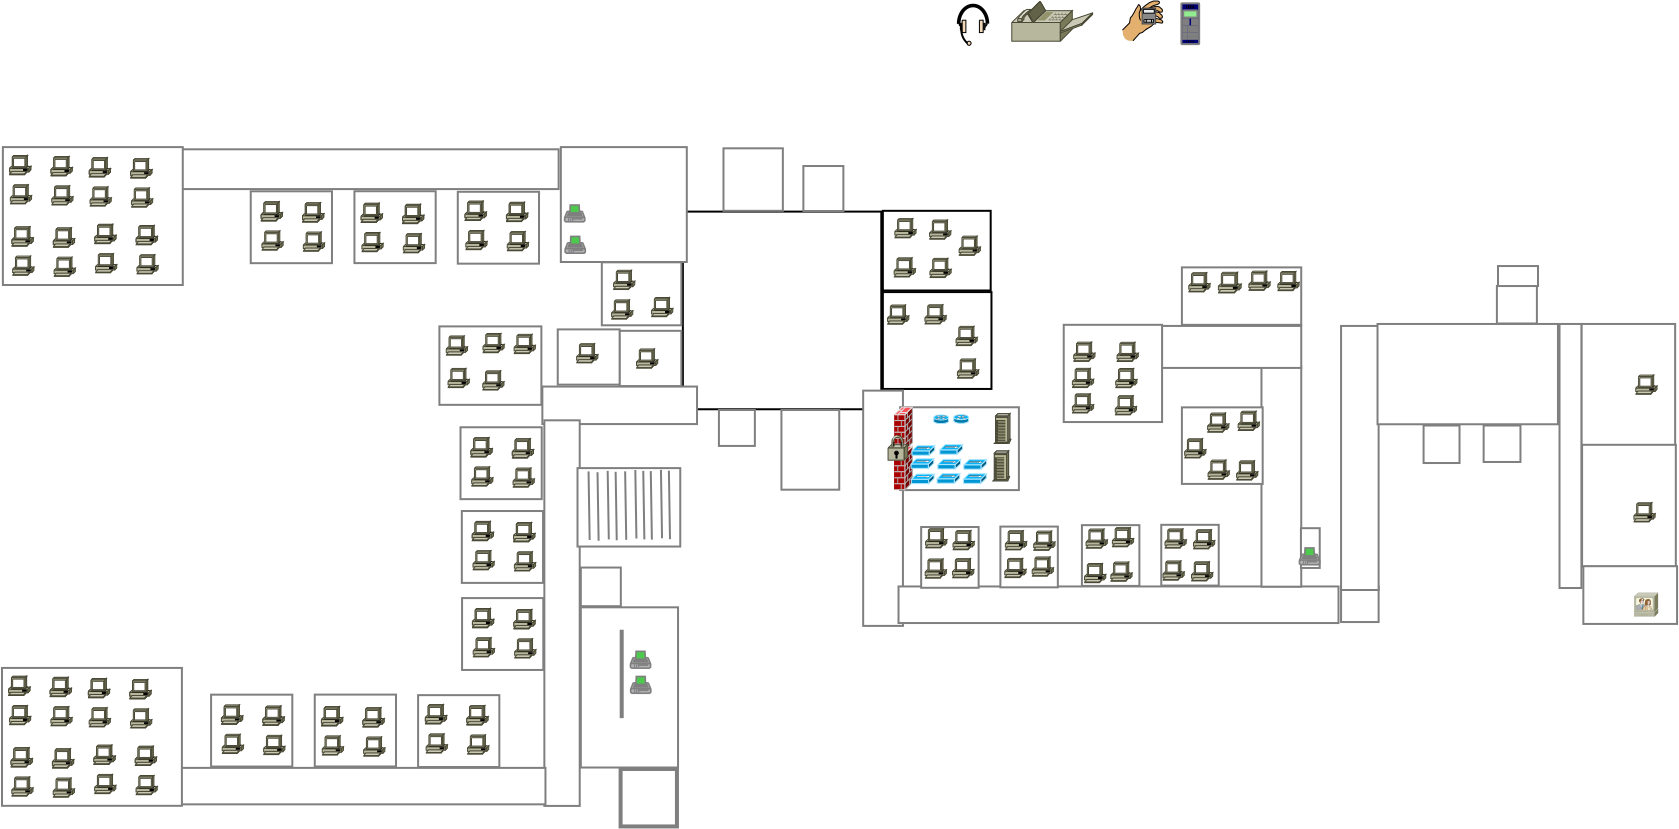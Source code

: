 <?xml version="1.0" encoding="UTF-8"?>
<dia:diagram xmlns:dia="http://www.lysator.liu.se/~alla/dia/">
  <dia:layer name="Háttér" visible="true" active="true">
    <dia:object type="Standard - Box" version="0" id="O0">
      <dia:attribute name="obj_pos">
        <dia:point val="-24.867,1.262"/>
      </dia:attribute>
      <dia:attribute name="obj_bb">
        <dia:rectangle val="-24.917,1.212;-14.895,11.195"/>
      </dia:attribute>
      <dia:attribute name="elem_corner">
        <dia:point val="-24.867,1.262"/>
      </dia:attribute>
      <dia:attribute name="elem_width">
        <dia:real val="9.922"/>
      </dia:attribute>
      <dia:attribute name="elem_height">
        <dia:real val="9.883"/>
      </dia:attribute>
      <dia:attribute name="show_background">
        <dia:boolean val="true"/>
      </dia:attribute>
    </dia:object>
    <dia:object type="Standard - Box" version="0" id="O1">
      <dia:attribute name="obj_pos">
        <dia:point val="-14.867,1.223"/>
      </dia:attribute>
      <dia:attribute name="obj_bb">
        <dia:rectangle val="-14.917,1.173;-9.426,5.258"/>
      </dia:attribute>
      <dia:attribute name="elem_corner">
        <dia:point val="-14.867,1.223"/>
      </dia:attribute>
      <dia:attribute name="elem_width">
        <dia:real val="5.391"/>
      </dia:attribute>
      <dia:attribute name="elem_height">
        <dia:real val="3.984"/>
      </dia:attribute>
      <dia:attribute name="show_background">
        <dia:boolean val="true"/>
      </dia:attribute>
    </dia:object>
    <dia:object type="Cisco - PC" version="1" id="O2">
      <dia:attribute name="obj_pos">
        <dia:point val="-14.269,1.614"/>
      </dia:attribute>
      <dia:attribute name="obj_bb">
        <dia:rectangle val="-14.27,1.613;-13.207,2.575"/>
      </dia:attribute>
      <dia:attribute name="meta">
        <dia:composite type="dict"/>
      </dia:attribute>
      <dia:attribute name="elem_corner">
        <dia:point val="-14.269,1.614"/>
      </dia:attribute>
      <dia:attribute name="elem_width">
        <dia:real val="1.061"/>
      </dia:attribute>
      <dia:attribute name="elem_height">
        <dia:real val="0.96"/>
      </dia:attribute>
      <dia:attribute name="line_width">
        <dia:real val="0.1"/>
      </dia:attribute>
      <dia:attribute name="line_colour">
        <dia:color val="#000000"/>
      </dia:attribute>
      <dia:attribute name="fill_colour">
        <dia:color val="#ffffff"/>
      </dia:attribute>
      <dia:attribute name="show_background">
        <dia:boolean val="true"/>
      </dia:attribute>
      <dia:attribute name="line_style">
        <dia:enum val="0"/>
        <dia:real val="1"/>
      </dia:attribute>
      <dia:attribute name="flip_horizontal">
        <dia:boolean val="false"/>
      </dia:attribute>
      <dia:attribute name="flip_vertical">
        <dia:boolean val="false"/>
      </dia:attribute>
      <dia:attribute name="subscale">
        <dia:real val="1"/>
      </dia:attribute>
    </dia:object>
    <dia:object type="Cisco - PC" version="1" id="O3">
      <dia:attribute name="obj_pos">
        <dia:point val="-12.53,1.682"/>
      </dia:attribute>
      <dia:attribute name="obj_bb">
        <dia:rectangle val="-12.531,1.68;-11.467,2.643"/>
      </dia:attribute>
      <dia:attribute name="meta">
        <dia:composite type="dict"/>
      </dia:attribute>
      <dia:attribute name="elem_corner">
        <dia:point val="-12.53,1.682"/>
      </dia:attribute>
      <dia:attribute name="elem_width">
        <dia:real val="1.061"/>
      </dia:attribute>
      <dia:attribute name="elem_height">
        <dia:real val="0.96"/>
      </dia:attribute>
      <dia:attribute name="line_width">
        <dia:real val="0.1"/>
      </dia:attribute>
      <dia:attribute name="line_colour">
        <dia:color val="#000000"/>
      </dia:attribute>
      <dia:attribute name="fill_colour">
        <dia:color val="#ffffff"/>
      </dia:attribute>
      <dia:attribute name="show_background">
        <dia:boolean val="true"/>
      </dia:attribute>
      <dia:attribute name="line_style">
        <dia:enum val="0"/>
        <dia:real val="1"/>
      </dia:attribute>
      <dia:attribute name="flip_horizontal">
        <dia:boolean val="false"/>
      </dia:attribute>
      <dia:attribute name="flip_vertical">
        <dia:boolean val="false"/>
      </dia:attribute>
      <dia:attribute name="subscale">
        <dia:real val="1"/>
      </dia:attribute>
    </dia:object>
    <dia:object type="Cisco - PC" version="1" id="O4">
      <dia:attribute name="obj_pos">
        <dia:point val="-11.053,2.49"/>
      </dia:attribute>
      <dia:attribute name="obj_bb">
        <dia:rectangle val="-11.054,2.489;-9.991,3.451"/>
      </dia:attribute>
      <dia:attribute name="meta">
        <dia:composite type="dict"/>
      </dia:attribute>
      <dia:attribute name="elem_corner">
        <dia:point val="-11.053,2.49"/>
      </dia:attribute>
      <dia:attribute name="elem_width">
        <dia:real val="1.061"/>
      </dia:attribute>
      <dia:attribute name="elem_height">
        <dia:real val="0.96"/>
      </dia:attribute>
      <dia:attribute name="line_width">
        <dia:real val="0.1"/>
      </dia:attribute>
      <dia:attribute name="line_colour">
        <dia:color val="#000000"/>
      </dia:attribute>
      <dia:attribute name="fill_colour">
        <dia:color val="#ffffff"/>
      </dia:attribute>
      <dia:attribute name="show_background">
        <dia:boolean val="true"/>
      </dia:attribute>
      <dia:attribute name="line_style">
        <dia:enum val="0"/>
        <dia:real val="1"/>
      </dia:attribute>
      <dia:attribute name="flip_horizontal">
        <dia:boolean val="false"/>
      </dia:attribute>
      <dia:attribute name="flip_vertical">
        <dia:boolean val="false"/>
      </dia:attribute>
      <dia:attribute name="subscale">
        <dia:real val="1"/>
      </dia:attribute>
    </dia:object>
    <dia:object type="Cisco - PC" version="1" id="O5">
      <dia:attribute name="obj_pos">
        <dia:point val="-14.303,3.572"/>
      </dia:attribute>
      <dia:attribute name="obj_bb">
        <dia:rectangle val="-14.304,3.571;-13.241,4.534"/>
      </dia:attribute>
      <dia:attribute name="meta">
        <dia:composite type="dict"/>
      </dia:attribute>
      <dia:attribute name="elem_corner">
        <dia:point val="-14.303,3.572"/>
      </dia:attribute>
      <dia:attribute name="elem_width">
        <dia:real val="1.061"/>
      </dia:attribute>
      <dia:attribute name="elem_height">
        <dia:real val="0.96"/>
      </dia:attribute>
      <dia:attribute name="line_width">
        <dia:real val="0.1"/>
      </dia:attribute>
      <dia:attribute name="line_colour">
        <dia:color val="#000000"/>
      </dia:attribute>
      <dia:attribute name="fill_colour">
        <dia:color val="#ffffff"/>
      </dia:attribute>
      <dia:attribute name="show_background">
        <dia:boolean val="true"/>
      </dia:attribute>
      <dia:attribute name="line_style">
        <dia:enum val="0"/>
        <dia:real val="1"/>
      </dia:attribute>
      <dia:attribute name="flip_horizontal">
        <dia:boolean val="false"/>
      </dia:attribute>
      <dia:attribute name="flip_vertical">
        <dia:boolean val="false"/>
      </dia:attribute>
      <dia:attribute name="subscale">
        <dia:real val="1"/>
      </dia:attribute>
    </dia:object>
    <dia:object type="Cisco - PC" version="1" id="O6">
      <dia:attribute name="obj_pos">
        <dia:point val="-12.514,3.6"/>
      </dia:attribute>
      <dia:attribute name="obj_bb">
        <dia:rectangle val="-12.515,3.598;-11.452,4.561"/>
      </dia:attribute>
      <dia:attribute name="meta">
        <dia:composite type="dict"/>
      </dia:attribute>
      <dia:attribute name="elem_corner">
        <dia:point val="-12.514,3.6"/>
      </dia:attribute>
      <dia:attribute name="elem_width">
        <dia:real val="1.061"/>
      </dia:attribute>
      <dia:attribute name="elem_height">
        <dia:real val="0.96"/>
      </dia:attribute>
      <dia:attribute name="line_width">
        <dia:real val="0.1"/>
      </dia:attribute>
      <dia:attribute name="line_colour">
        <dia:color val="#000000"/>
      </dia:attribute>
      <dia:attribute name="fill_colour">
        <dia:color val="#ffffff"/>
      </dia:attribute>
      <dia:attribute name="show_background">
        <dia:boolean val="true"/>
      </dia:attribute>
      <dia:attribute name="line_style">
        <dia:enum val="0"/>
        <dia:real val="1"/>
      </dia:attribute>
      <dia:attribute name="flip_horizontal">
        <dia:boolean val="false"/>
      </dia:attribute>
      <dia:attribute name="flip_vertical">
        <dia:boolean val="false"/>
      </dia:attribute>
      <dia:attribute name="subscale">
        <dia:real val="1"/>
      </dia:attribute>
    </dia:object>
    <dia:object type="Standard - Box" version="0" id="O7">
      <dia:attribute name="obj_pos">
        <dia:point val="-14.867,5.286"/>
      </dia:attribute>
      <dia:attribute name="obj_bb">
        <dia:rectangle val="-14.917,5.236;-9.387,10.18"/>
      </dia:attribute>
      <dia:attribute name="elem_corner">
        <dia:point val="-14.867,5.286"/>
      </dia:attribute>
      <dia:attribute name="elem_width">
        <dia:real val="5.43"/>
      </dia:attribute>
      <dia:attribute name="elem_height">
        <dia:real val="4.844"/>
      </dia:attribute>
      <dia:attribute name="show_background">
        <dia:boolean val="true"/>
      </dia:attribute>
    </dia:object>
    <dia:object type="Cisco - PC" version="1" id="O8">
      <dia:attribute name="obj_pos">
        <dia:point val="-14.631,5.932"/>
      </dia:attribute>
      <dia:attribute name="obj_bb">
        <dia:rectangle val="-14.633,5.93;-13.569,6.893"/>
      </dia:attribute>
      <dia:attribute name="meta">
        <dia:composite type="dict"/>
      </dia:attribute>
      <dia:attribute name="elem_corner">
        <dia:point val="-14.631,5.932"/>
      </dia:attribute>
      <dia:attribute name="elem_width">
        <dia:real val="1.061"/>
      </dia:attribute>
      <dia:attribute name="elem_height">
        <dia:real val="0.96"/>
      </dia:attribute>
      <dia:attribute name="line_width">
        <dia:real val="0.1"/>
      </dia:attribute>
      <dia:attribute name="line_colour">
        <dia:color val="#000000"/>
      </dia:attribute>
      <dia:attribute name="fill_colour">
        <dia:color val="#ffffff"/>
      </dia:attribute>
      <dia:attribute name="show_background">
        <dia:boolean val="true"/>
      </dia:attribute>
      <dia:attribute name="line_style">
        <dia:enum val="0"/>
        <dia:real val="1"/>
      </dia:attribute>
      <dia:attribute name="flip_horizontal">
        <dia:boolean val="false"/>
      </dia:attribute>
      <dia:attribute name="flip_vertical">
        <dia:boolean val="false"/>
      </dia:attribute>
      <dia:attribute name="subscale">
        <dia:real val="1"/>
      </dia:attribute>
    </dia:object>
    <dia:object type="Cisco - PC" version="1" id="O9">
      <dia:attribute name="obj_pos">
        <dia:point val="-12.764,5.92"/>
      </dia:attribute>
      <dia:attribute name="obj_bb">
        <dia:rectangle val="-12.765,5.919;-11.702,6.881"/>
      </dia:attribute>
      <dia:attribute name="meta">
        <dia:composite type="dict"/>
      </dia:attribute>
      <dia:attribute name="elem_corner">
        <dia:point val="-12.764,5.92"/>
      </dia:attribute>
      <dia:attribute name="elem_width">
        <dia:real val="1.061"/>
      </dia:attribute>
      <dia:attribute name="elem_height">
        <dia:real val="0.96"/>
      </dia:attribute>
      <dia:attribute name="line_width">
        <dia:real val="0.1"/>
      </dia:attribute>
      <dia:attribute name="line_colour">
        <dia:color val="#000000"/>
      </dia:attribute>
      <dia:attribute name="fill_colour">
        <dia:color val="#ffffff"/>
      </dia:attribute>
      <dia:attribute name="show_background">
        <dia:boolean val="true"/>
      </dia:attribute>
      <dia:attribute name="line_style">
        <dia:enum val="0"/>
        <dia:real val="1"/>
      </dia:attribute>
      <dia:attribute name="flip_horizontal">
        <dia:boolean val="false"/>
      </dia:attribute>
      <dia:attribute name="flip_vertical">
        <dia:boolean val="false"/>
      </dia:attribute>
      <dia:attribute name="subscale">
        <dia:real val="1"/>
      </dia:attribute>
    </dia:object>
    <dia:object type="Cisco - PC" version="1" id="O10">
      <dia:attribute name="obj_pos">
        <dia:point val="-11.209,7.002"/>
      </dia:attribute>
      <dia:attribute name="obj_bb">
        <dia:rectangle val="-11.211,7.001;-10.147,7.963"/>
      </dia:attribute>
      <dia:attribute name="meta">
        <dia:composite type="dict"/>
      </dia:attribute>
      <dia:attribute name="elem_corner">
        <dia:point val="-11.209,7.002"/>
      </dia:attribute>
      <dia:attribute name="elem_width">
        <dia:real val="1.061"/>
      </dia:attribute>
      <dia:attribute name="elem_height">
        <dia:real val="0.96"/>
      </dia:attribute>
      <dia:attribute name="line_width">
        <dia:real val="0.1"/>
      </dia:attribute>
      <dia:attribute name="line_colour">
        <dia:color val="#000000"/>
      </dia:attribute>
      <dia:attribute name="fill_colour">
        <dia:color val="#ffffff"/>
      </dia:attribute>
      <dia:attribute name="show_background">
        <dia:boolean val="true"/>
      </dia:attribute>
      <dia:attribute name="line_style">
        <dia:enum val="0"/>
        <dia:real val="1"/>
      </dia:attribute>
      <dia:attribute name="flip_horizontal">
        <dia:boolean val="false"/>
      </dia:attribute>
      <dia:attribute name="flip_vertical">
        <dia:boolean val="false"/>
      </dia:attribute>
      <dia:attribute name="subscale">
        <dia:real val="1"/>
      </dia:attribute>
    </dia:object>
    <dia:object type="Cisco - PC" version="1" id="O11">
      <dia:attribute name="obj_pos">
        <dia:point val="-11.139,8.631"/>
      </dia:attribute>
      <dia:attribute name="obj_bb">
        <dia:rectangle val="-11.14,8.63;-10.077,9.592"/>
      </dia:attribute>
      <dia:attribute name="meta">
        <dia:composite type="dict"/>
      </dia:attribute>
      <dia:attribute name="elem_corner">
        <dia:point val="-11.139,8.631"/>
      </dia:attribute>
      <dia:attribute name="elem_width">
        <dia:real val="1.061"/>
      </dia:attribute>
      <dia:attribute name="elem_height">
        <dia:real val="0.96"/>
      </dia:attribute>
      <dia:attribute name="line_width">
        <dia:real val="0.1"/>
      </dia:attribute>
      <dia:attribute name="line_colour">
        <dia:color val="#000000"/>
      </dia:attribute>
      <dia:attribute name="fill_colour">
        <dia:color val="#ffffff"/>
      </dia:attribute>
      <dia:attribute name="show_background">
        <dia:boolean val="true"/>
      </dia:attribute>
      <dia:attribute name="line_style">
        <dia:enum val="0"/>
        <dia:real val="1"/>
      </dia:attribute>
      <dia:attribute name="flip_horizontal">
        <dia:boolean val="false"/>
      </dia:attribute>
      <dia:attribute name="flip_vertical">
        <dia:boolean val="false"/>
      </dia:attribute>
      <dia:attribute name="subscale">
        <dia:real val="1"/>
      </dia:attribute>
    </dia:object>
    <dia:object type="Standard - Box" version="0" id="O12">
      <dia:attribute name="obj_pos">
        <dia:point val="-22.836,-1.902"/>
      </dia:attribute>
      <dia:attribute name="obj_bb">
        <dia:rectangle val="-22.886,-1.952;-19.817,1.273"/>
      </dia:attribute>
      <dia:attribute name="elem_corner">
        <dia:point val="-22.836,-1.902"/>
      </dia:attribute>
      <dia:attribute name="elem_width">
        <dia:real val="2.969"/>
      </dia:attribute>
      <dia:attribute name="elem_height">
        <dia:real val="3.125"/>
      </dia:attribute>
      <dia:attribute name="border_color">
        <dia:color val="#7f7f7f"/>
      </dia:attribute>
      <dia:attribute name="show_background">
        <dia:boolean val="true"/>
      </dia:attribute>
    </dia:object>
    <dia:object type="Standard - Box" version="0" id="O13">
      <dia:attribute name="obj_pos">
        <dia:point val="-15.852,10.213"/>
      </dia:attribute>
      <dia:attribute name="obj_bb">
        <dia:rectangle val="-15.902,10.163;-13.813,22.027"/>
      </dia:attribute>
      <dia:attribute name="elem_corner">
        <dia:point val="-15.852,10.213"/>
      </dia:attribute>
      <dia:attribute name="elem_width">
        <dia:real val="1.989"/>
      </dia:attribute>
      <dia:attribute name="elem_height">
        <dia:real val="11.764"/>
      </dia:attribute>
      <dia:attribute name="border_color">
        <dia:color val="#7f7f7f"/>
      </dia:attribute>
      <dia:attribute name="show_background">
        <dia:boolean val="true"/>
      </dia:attribute>
    </dia:object>
    <dia:object type="Standard - Box" version="0" id="O14">
      <dia:attribute name="obj_pos">
        <dia:point val="-14.084,20.005"/>
      </dia:attribute>
      <dia:attribute name="obj_bb">
        <dia:rectangle val="-14.134,19.955;7.965,21.884"/>
      </dia:attribute>
      <dia:attribute name="elem_corner">
        <dia:point val="-14.084,20.005"/>
      </dia:attribute>
      <dia:attribute name="elem_width">
        <dia:real val="21.999"/>
      </dia:attribute>
      <dia:attribute name="elem_height">
        <dia:real val="1.829"/>
      </dia:attribute>
      <dia:attribute name="border_width">
        <dia:real val="0.1"/>
      </dia:attribute>
      <dia:attribute name="border_color">
        <dia:color val="#7f7f7f"/>
      </dia:attribute>
      <dia:attribute name="show_background">
        <dia:boolean val="true"/>
      </dia:attribute>
    </dia:object>
    <dia:object type="Standard - Box" version="0" id="O15">
      <dia:attribute name="obj_pos">
        <dia:point val="-12.952,17.033"/>
      </dia:attribute>
      <dia:attribute name="obj_bb">
        <dia:rectangle val="-13.002,16.983;-10.029,20.121"/>
      </dia:attribute>
      <dia:attribute name="elem_corner">
        <dia:point val="-12.952,17.033"/>
      </dia:attribute>
      <dia:attribute name="elem_width">
        <dia:real val="2.873"/>
      </dia:attribute>
      <dia:attribute name="elem_height">
        <dia:real val="3.038"/>
      </dia:attribute>
      <dia:attribute name="border_color">
        <dia:color val="#7f7f7f"/>
      </dia:attribute>
      <dia:attribute name="show_background">
        <dia:boolean val="true"/>
      </dia:attribute>
    </dia:object>
    <dia:object type="Standard - Box" version="0" id="O16">
      <dia:attribute name="obj_pos">
        <dia:point val="-8.991,17.011"/>
      </dia:attribute>
      <dia:attribute name="obj_bb">
        <dia:rectangle val="-9.041,16.961;-6.068,20.099"/>
      </dia:attribute>
      <dia:attribute name="elem_corner">
        <dia:point val="-8.991,17.011"/>
      </dia:attribute>
      <dia:attribute name="elem_width">
        <dia:real val="2.873"/>
      </dia:attribute>
      <dia:attribute name="elem_height">
        <dia:real val="3.038"/>
      </dia:attribute>
      <dia:attribute name="border_color">
        <dia:color val="#7f7f7f"/>
      </dia:attribute>
      <dia:attribute name="show_background">
        <dia:boolean val="true"/>
      </dia:attribute>
    </dia:object>
    <dia:object type="Standard - Box" version="0" id="O17">
      <dia:attribute name="obj_pos">
        <dia:point val="-4.914,16.939"/>
      </dia:attribute>
      <dia:attribute name="obj_bb">
        <dia:rectangle val="-4.964,16.889;-1.991,20.027"/>
      </dia:attribute>
      <dia:attribute name="elem_corner">
        <dia:point val="-4.914,16.939"/>
      </dia:attribute>
      <dia:attribute name="elem_width">
        <dia:real val="2.873"/>
      </dia:attribute>
      <dia:attribute name="elem_height">
        <dia:real val="3.038"/>
      </dia:attribute>
      <dia:attribute name="border_color">
        <dia:color val="#7f7f7f"/>
      </dia:attribute>
      <dia:attribute name="show_background">
        <dia:boolean val="true"/>
      </dia:attribute>
    </dia:object>
    <dia:object type="Standard - Box" version="0" id="O18">
      <dia:attribute name="obj_pos">
        <dia:point val="-0.947,16.923"/>
      </dia:attribute>
      <dia:attribute name="obj_bb">
        <dia:rectangle val="-0.997,16.873;1.975,20.011"/>
      </dia:attribute>
      <dia:attribute name="elem_corner">
        <dia:point val="-0.947,16.923"/>
      </dia:attribute>
      <dia:attribute name="elem_width">
        <dia:real val="2.873"/>
      </dia:attribute>
      <dia:attribute name="elem_height">
        <dia:real val="3.038"/>
      </dia:attribute>
      <dia:attribute name="border_color">
        <dia:color val="#7f7f7f"/>
      </dia:attribute>
      <dia:attribute name="show_background">
        <dia:boolean val="true"/>
      </dia:attribute>
    </dia:object>
    <dia:object type="Standard - Box" version="0" id="O19">
      <dia:attribute name="obj_pos">
        <dia:point val="4.063,9.023"/>
      </dia:attribute>
      <dia:attribute name="obj_bb">
        <dia:rectangle val="4.013,8.973;6.101,20.066"/>
      </dia:attribute>
      <dia:attribute name="elem_corner">
        <dia:point val="4.063,9.023"/>
      </dia:attribute>
      <dia:attribute name="elem_width">
        <dia:real val="1.989"/>
      </dia:attribute>
      <dia:attribute name="elem_height">
        <dia:real val="10.993"/>
      </dia:attribute>
      <dia:attribute name="border_color">
        <dia:color val="#7f7f7f"/>
      </dia:attribute>
      <dia:attribute name="show_background">
        <dia:boolean val="true"/>
      </dia:attribute>
    </dia:object>
    <dia:object type="Standard - Box" version="0" id="O20">
      <dia:attribute name="obj_pos">
        <dia:point val="0.085,11.05"/>
      </dia:attribute>
      <dia:attribute name="obj_bb">
        <dia:rectangle val="0.035,11.0;4.174,14.928"/>
      </dia:attribute>
      <dia:attribute name="elem_corner">
        <dia:point val="0.085,11.05"/>
      </dia:attribute>
      <dia:attribute name="elem_width">
        <dia:real val="4.039"/>
      </dia:attribute>
      <dia:attribute name="elem_height">
        <dia:real val="3.828"/>
      </dia:attribute>
      <dia:attribute name="border_color">
        <dia:color val="#7f7f7f"/>
      </dia:attribute>
      <dia:attribute name="show_background">
        <dia:boolean val="true"/>
      </dia:attribute>
    </dia:object>
    <dia:object type="Standard - Box" version="0" id="O21">
      <dia:attribute name="obj_pos">
        <dia:point val="-0.909,6.979"/>
      </dia:attribute>
      <dia:attribute name="obj_bb">
        <dia:rectangle val="-0.959,6.929;6.101,9.128"/>
      </dia:attribute>
      <dia:attribute name="elem_corner">
        <dia:point val="-0.909,6.979"/>
      </dia:attribute>
      <dia:attribute name="elem_width">
        <dia:real val="6.961"/>
      </dia:attribute>
      <dia:attribute name="elem_height">
        <dia:real val="2.099"/>
      </dia:attribute>
      <dia:attribute name="border_color">
        <dia:color val="#7f7f7f"/>
      </dia:attribute>
      <dia:attribute name="show_background">
        <dia:boolean val="true"/>
      </dia:attribute>
    </dia:object>
    <dia:object type="Standard - Box" version="0" id="O22">
      <dia:attribute name="obj_pos">
        <dia:point val="0.085,4.051"/>
      </dia:attribute>
      <dia:attribute name="obj_bb">
        <dia:rectangle val="0.035,4.001;6.101,6.973"/>
      </dia:attribute>
      <dia:attribute name="elem_corner">
        <dia:point val="0.085,4.051"/>
      </dia:attribute>
      <dia:attribute name="elem_width">
        <dia:real val="5.966"/>
      </dia:attribute>
      <dia:attribute name="elem_height">
        <dia:real val="2.873"/>
      </dia:attribute>
      <dia:attribute name="border_color">
        <dia:color val="#7f7f7f"/>
      </dia:attribute>
      <dia:attribute name="show_background">
        <dia:boolean val="true"/>
      </dia:attribute>
    </dia:object>
    <dia:object type="Cisco - PC" version="1" id="O23">
      <dia:attribute name="obj_pos">
        <dia:point val="4.882,4.256"/>
      </dia:attribute>
      <dia:attribute name="obj_bb">
        <dia:rectangle val="4.88,4.255;5.944,5.218"/>
      </dia:attribute>
      <dia:attribute name="meta">
        <dia:composite type="dict"/>
      </dia:attribute>
      <dia:attribute name="elem_corner">
        <dia:point val="4.882,4.256"/>
      </dia:attribute>
      <dia:attribute name="elem_width">
        <dia:real val="1.061"/>
      </dia:attribute>
      <dia:attribute name="elem_height">
        <dia:real val="0.96"/>
      </dia:attribute>
      <dia:attribute name="line_width">
        <dia:real val="0.1"/>
      </dia:attribute>
      <dia:attribute name="line_colour">
        <dia:color val="#000000"/>
      </dia:attribute>
      <dia:attribute name="fill_colour">
        <dia:color val="#ffffff"/>
      </dia:attribute>
      <dia:attribute name="show_background">
        <dia:boolean val="true"/>
      </dia:attribute>
      <dia:attribute name="line_style">
        <dia:enum val="0"/>
        <dia:real val="1"/>
      </dia:attribute>
      <dia:attribute name="flip_horizontal">
        <dia:boolean val="false"/>
      </dia:attribute>
      <dia:attribute name="flip_vertical">
        <dia:boolean val="false"/>
      </dia:attribute>
      <dia:attribute name="subscale">
        <dia:real val="1"/>
      </dia:attribute>
    </dia:object>
    <dia:object type="Cisco - PC" version="1" id="O24">
      <dia:attribute name="obj_pos">
        <dia:point val="3.434,4.24"/>
      </dia:attribute>
      <dia:attribute name="obj_bb">
        <dia:rectangle val="3.433,4.239;4.496,5.201"/>
      </dia:attribute>
      <dia:attribute name="meta">
        <dia:composite type="dict"/>
      </dia:attribute>
      <dia:attribute name="elem_corner">
        <dia:point val="3.434,4.24"/>
      </dia:attribute>
      <dia:attribute name="elem_width">
        <dia:real val="1.061"/>
      </dia:attribute>
      <dia:attribute name="elem_height">
        <dia:real val="0.96"/>
      </dia:attribute>
      <dia:attribute name="line_width">
        <dia:real val="0.1"/>
      </dia:attribute>
      <dia:attribute name="line_colour">
        <dia:color val="#000000"/>
      </dia:attribute>
      <dia:attribute name="fill_colour">
        <dia:color val="#ffffff"/>
      </dia:attribute>
      <dia:attribute name="show_background">
        <dia:boolean val="true"/>
      </dia:attribute>
      <dia:attribute name="line_style">
        <dia:enum val="0"/>
        <dia:real val="1"/>
      </dia:attribute>
      <dia:attribute name="flip_horizontal">
        <dia:boolean val="false"/>
      </dia:attribute>
      <dia:attribute name="flip_vertical">
        <dia:boolean val="false"/>
      </dia:attribute>
      <dia:attribute name="subscale">
        <dia:real val="1"/>
      </dia:attribute>
    </dia:object>
    <dia:object type="Cisco - PC" version="1" id="O25">
      <dia:attribute name="obj_pos">
        <dia:point val="1.908,4.298"/>
      </dia:attribute>
      <dia:attribute name="obj_bb">
        <dia:rectangle val="1.907,4.297;3.049,5.331"/>
      </dia:attribute>
      <dia:attribute name="meta">
        <dia:composite type="dict"/>
      </dia:attribute>
      <dia:attribute name="elem_corner">
        <dia:point val="1.908,4.298"/>
      </dia:attribute>
      <dia:attribute name="elem_width">
        <dia:real val="1.14"/>
      </dia:attribute>
      <dia:attribute name="elem_height">
        <dia:real val="1.031"/>
      </dia:attribute>
      <dia:attribute name="line_width">
        <dia:real val="0.1"/>
      </dia:attribute>
      <dia:attribute name="line_colour">
        <dia:color val="#000000"/>
      </dia:attribute>
      <dia:attribute name="fill_colour">
        <dia:color val="#ffffff"/>
      </dia:attribute>
      <dia:attribute name="show_background">
        <dia:boolean val="true"/>
      </dia:attribute>
      <dia:attribute name="line_style">
        <dia:enum val="0"/>
        <dia:real val="1"/>
      </dia:attribute>
      <dia:attribute name="flip_horizontal">
        <dia:boolean val="false"/>
      </dia:attribute>
      <dia:attribute name="flip_vertical">
        <dia:boolean val="false"/>
      </dia:attribute>
      <dia:attribute name="subscale">
        <dia:real val="1"/>
      </dia:attribute>
    </dia:object>
    <dia:object type="Cisco - PC" version="1" id="O26">
      <dia:attribute name="obj_pos">
        <dia:point val="0.429,4.317"/>
      </dia:attribute>
      <dia:attribute name="obj_bb">
        <dia:rectangle val="0.428,4.316;1.491,5.278"/>
      </dia:attribute>
      <dia:attribute name="meta">
        <dia:composite type="dict"/>
      </dia:attribute>
      <dia:attribute name="elem_corner">
        <dia:point val="0.429,4.317"/>
      </dia:attribute>
      <dia:attribute name="elem_width">
        <dia:real val="1.061"/>
      </dia:attribute>
      <dia:attribute name="elem_height">
        <dia:real val="0.96"/>
      </dia:attribute>
      <dia:attribute name="line_width">
        <dia:real val="0.1"/>
      </dia:attribute>
      <dia:attribute name="line_colour">
        <dia:color val="#000000"/>
      </dia:attribute>
      <dia:attribute name="fill_colour">
        <dia:color val="#ffffff"/>
      </dia:attribute>
      <dia:attribute name="show_background">
        <dia:boolean val="true"/>
      </dia:attribute>
      <dia:attribute name="line_style">
        <dia:enum val="0"/>
        <dia:real val="1"/>
      </dia:attribute>
      <dia:attribute name="flip_horizontal">
        <dia:boolean val="false"/>
      </dia:attribute>
      <dia:attribute name="flip_vertical">
        <dia:boolean val="false"/>
      </dia:attribute>
      <dia:attribute name="subscale">
        <dia:real val="1"/>
      </dia:attribute>
    </dia:object>
    <dia:object type="Cisco - PC" version="1" id="O27">
      <dia:attribute name="obj_pos">
        <dia:point val="-12.73,17.117"/>
      </dia:attribute>
      <dia:attribute name="obj_bb">
        <dia:rectangle val="-12.731,17.116;-11.668,18.078"/>
      </dia:attribute>
      <dia:attribute name="meta">
        <dia:composite type="dict"/>
      </dia:attribute>
      <dia:attribute name="elem_corner">
        <dia:point val="-12.73,17.117"/>
      </dia:attribute>
      <dia:attribute name="elem_width">
        <dia:real val="1.061"/>
      </dia:attribute>
      <dia:attribute name="elem_height">
        <dia:real val="0.96"/>
      </dia:attribute>
      <dia:attribute name="line_width">
        <dia:real val="0.1"/>
      </dia:attribute>
      <dia:attribute name="line_colour">
        <dia:color val="#000000"/>
      </dia:attribute>
      <dia:attribute name="fill_colour">
        <dia:color val="#ffffff"/>
      </dia:attribute>
      <dia:attribute name="show_background">
        <dia:boolean val="true"/>
      </dia:attribute>
      <dia:attribute name="line_style">
        <dia:enum val="0"/>
        <dia:real val="1"/>
      </dia:attribute>
      <dia:attribute name="flip_horizontal">
        <dia:boolean val="false"/>
      </dia:attribute>
      <dia:attribute name="flip_vertical">
        <dia:boolean val="false"/>
      </dia:attribute>
      <dia:attribute name="subscale">
        <dia:real val="1"/>
      </dia:attribute>
    </dia:object>
    <dia:object type="Cisco - PC" version="1" id="O28">
      <dia:attribute name="obj_pos">
        <dia:point val="-11.36,17.211"/>
      </dia:attribute>
      <dia:attribute name="obj_bb">
        <dia:rectangle val="-11.361,17.21;-10.298,18.172"/>
      </dia:attribute>
      <dia:attribute name="meta">
        <dia:composite type="dict"/>
      </dia:attribute>
      <dia:attribute name="elem_corner">
        <dia:point val="-11.36,17.211"/>
      </dia:attribute>
      <dia:attribute name="elem_width">
        <dia:real val="1.061"/>
      </dia:attribute>
      <dia:attribute name="elem_height">
        <dia:real val="0.96"/>
      </dia:attribute>
      <dia:attribute name="line_width">
        <dia:real val="0.1"/>
      </dia:attribute>
      <dia:attribute name="line_colour">
        <dia:color val="#000000"/>
      </dia:attribute>
      <dia:attribute name="fill_colour">
        <dia:color val="#ffffff"/>
      </dia:attribute>
      <dia:attribute name="show_background">
        <dia:boolean val="true"/>
      </dia:attribute>
      <dia:attribute name="line_style">
        <dia:enum val="0"/>
        <dia:real val="1"/>
      </dia:attribute>
      <dia:attribute name="flip_horizontal">
        <dia:boolean val="false"/>
      </dia:attribute>
      <dia:attribute name="flip_vertical">
        <dia:boolean val="false"/>
      </dia:attribute>
      <dia:attribute name="subscale">
        <dia:real val="1"/>
      </dia:attribute>
    </dia:object>
    <dia:object type="Cisco - PC" version="1" id="O29">
      <dia:attribute name="obj_pos">
        <dia:point val="-12.752,18.631"/>
      </dia:attribute>
      <dia:attribute name="obj_bb">
        <dia:rectangle val="-12.753,18.629;-11.69,19.592"/>
      </dia:attribute>
      <dia:attribute name="meta">
        <dia:composite type="dict"/>
      </dia:attribute>
      <dia:attribute name="elem_corner">
        <dia:point val="-12.752,18.631"/>
      </dia:attribute>
      <dia:attribute name="elem_width">
        <dia:real val="1.061"/>
      </dia:attribute>
      <dia:attribute name="elem_height">
        <dia:real val="0.96"/>
      </dia:attribute>
      <dia:attribute name="line_width">
        <dia:real val="0.1"/>
      </dia:attribute>
      <dia:attribute name="line_colour">
        <dia:color val="#000000"/>
      </dia:attribute>
      <dia:attribute name="fill_colour">
        <dia:color val="#ffffff"/>
      </dia:attribute>
      <dia:attribute name="show_background">
        <dia:boolean val="true"/>
      </dia:attribute>
      <dia:attribute name="line_style">
        <dia:enum val="0"/>
        <dia:real val="1"/>
      </dia:attribute>
      <dia:attribute name="flip_horizontal">
        <dia:boolean val="false"/>
      </dia:attribute>
      <dia:attribute name="flip_vertical">
        <dia:boolean val="false"/>
      </dia:attribute>
      <dia:attribute name="subscale">
        <dia:real val="1"/>
      </dia:attribute>
    </dia:object>
    <dia:object type="Cisco - PC" version="1" id="O30">
      <dia:attribute name="obj_pos">
        <dia:point val="-11.382,18.614"/>
      </dia:attribute>
      <dia:attribute name="obj_bb">
        <dia:rectangle val="-11.383,18.613;-10.32,19.575"/>
      </dia:attribute>
      <dia:attribute name="meta">
        <dia:composite type="dict"/>
      </dia:attribute>
      <dia:attribute name="elem_corner">
        <dia:point val="-11.382,18.614"/>
      </dia:attribute>
      <dia:attribute name="elem_width">
        <dia:real val="1.061"/>
      </dia:attribute>
      <dia:attribute name="elem_height">
        <dia:real val="0.96"/>
      </dia:attribute>
      <dia:attribute name="line_width">
        <dia:real val="0.1"/>
      </dia:attribute>
      <dia:attribute name="line_colour">
        <dia:color val="#000000"/>
      </dia:attribute>
      <dia:attribute name="fill_colour">
        <dia:color val="#ffffff"/>
      </dia:attribute>
      <dia:attribute name="show_background">
        <dia:boolean val="true"/>
      </dia:attribute>
      <dia:attribute name="line_style">
        <dia:enum val="0"/>
        <dia:real val="1"/>
      </dia:attribute>
      <dia:attribute name="flip_horizontal">
        <dia:boolean val="false"/>
      </dia:attribute>
      <dia:attribute name="flip_vertical">
        <dia:boolean val="false"/>
      </dia:attribute>
      <dia:attribute name="subscale">
        <dia:real val="1"/>
      </dia:attribute>
    </dia:object>
    <dia:object type="Cisco - PC" version="1" id="O31">
      <dia:attribute name="obj_pos">
        <dia:point val="-8.741,17.216"/>
      </dia:attribute>
      <dia:attribute name="obj_bb">
        <dia:rectangle val="-8.742,17.215;-7.679,18.178"/>
      </dia:attribute>
      <dia:attribute name="meta">
        <dia:composite type="dict"/>
      </dia:attribute>
      <dia:attribute name="elem_corner">
        <dia:point val="-8.741,17.216"/>
      </dia:attribute>
      <dia:attribute name="elem_width">
        <dia:real val="1.061"/>
      </dia:attribute>
      <dia:attribute name="elem_height">
        <dia:real val="0.96"/>
      </dia:attribute>
      <dia:attribute name="line_width">
        <dia:real val="0.1"/>
      </dia:attribute>
      <dia:attribute name="line_colour">
        <dia:color val="#000000"/>
      </dia:attribute>
      <dia:attribute name="fill_colour">
        <dia:color val="#ffffff"/>
      </dia:attribute>
      <dia:attribute name="show_background">
        <dia:boolean val="true"/>
      </dia:attribute>
      <dia:attribute name="line_style">
        <dia:enum val="0"/>
        <dia:real val="1"/>
      </dia:attribute>
      <dia:attribute name="flip_horizontal">
        <dia:boolean val="false"/>
      </dia:attribute>
      <dia:attribute name="flip_vertical">
        <dia:boolean val="false"/>
      </dia:attribute>
      <dia:attribute name="subscale">
        <dia:real val="1"/>
      </dia:attribute>
    </dia:object>
    <dia:object type="Cisco - PC" version="1" id="O32">
      <dia:attribute name="obj_pos">
        <dia:point val="-7.324,17.238"/>
      </dia:attribute>
      <dia:attribute name="obj_bb">
        <dia:rectangle val="-7.325,17.237;-6.262,18.2"/>
      </dia:attribute>
      <dia:attribute name="meta">
        <dia:composite type="dict"/>
      </dia:attribute>
      <dia:attribute name="elem_corner">
        <dia:point val="-7.324,17.238"/>
      </dia:attribute>
      <dia:attribute name="elem_width">
        <dia:real val="1.061"/>
      </dia:attribute>
      <dia:attribute name="elem_height">
        <dia:real val="0.96"/>
      </dia:attribute>
      <dia:attribute name="line_width">
        <dia:real val="0.1"/>
      </dia:attribute>
      <dia:attribute name="line_colour">
        <dia:color val="#000000"/>
      </dia:attribute>
      <dia:attribute name="fill_colour">
        <dia:color val="#ffffff"/>
      </dia:attribute>
      <dia:attribute name="show_background">
        <dia:boolean val="true"/>
      </dia:attribute>
      <dia:attribute name="line_style">
        <dia:enum val="0"/>
        <dia:real val="1"/>
      </dia:attribute>
      <dia:attribute name="flip_horizontal">
        <dia:boolean val="false"/>
      </dia:attribute>
      <dia:attribute name="flip_vertical">
        <dia:boolean val="false"/>
      </dia:attribute>
      <dia:attribute name="subscale">
        <dia:real val="1"/>
      </dia:attribute>
    </dia:object>
    <dia:object type="Cisco - PC" version="1" id="O33">
      <dia:attribute name="obj_pos">
        <dia:point val="-8.771,18.603"/>
      </dia:attribute>
      <dia:attribute name="obj_bb">
        <dia:rectangle val="-8.773,18.602;-7.709,19.564"/>
      </dia:attribute>
      <dia:attribute name="meta">
        <dia:composite type="dict"/>
      </dia:attribute>
      <dia:attribute name="elem_corner">
        <dia:point val="-8.771,18.603"/>
      </dia:attribute>
      <dia:attribute name="elem_width">
        <dia:real val="1.061"/>
      </dia:attribute>
      <dia:attribute name="elem_height">
        <dia:real val="0.96"/>
      </dia:attribute>
      <dia:attribute name="line_width">
        <dia:real val="0.1"/>
      </dia:attribute>
      <dia:attribute name="line_colour">
        <dia:color val="#000000"/>
      </dia:attribute>
      <dia:attribute name="fill_colour">
        <dia:color val="#ffffff"/>
      </dia:attribute>
      <dia:attribute name="show_background">
        <dia:boolean val="true"/>
      </dia:attribute>
      <dia:attribute name="line_style">
        <dia:enum val="0"/>
        <dia:real val="1"/>
      </dia:attribute>
      <dia:attribute name="flip_horizontal">
        <dia:boolean val="false"/>
      </dia:attribute>
      <dia:attribute name="flip_vertical">
        <dia:boolean val="false"/>
      </dia:attribute>
      <dia:attribute name="subscale">
        <dia:real val="1"/>
      </dia:attribute>
    </dia:object>
    <dia:object type="Cisco - PC" version="1" id="O34">
      <dia:attribute name="obj_pos">
        <dia:point val="-7.401,18.531"/>
      </dia:attribute>
      <dia:attribute name="obj_bb">
        <dia:rectangle val="-7.403,18.53;-6.339,19.492"/>
      </dia:attribute>
      <dia:attribute name="meta">
        <dia:composite type="dict"/>
      </dia:attribute>
      <dia:attribute name="elem_corner">
        <dia:point val="-7.401,18.531"/>
      </dia:attribute>
      <dia:attribute name="elem_width">
        <dia:real val="1.061"/>
      </dia:attribute>
      <dia:attribute name="elem_height">
        <dia:real val="0.96"/>
      </dia:attribute>
      <dia:attribute name="line_width">
        <dia:real val="0.1"/>
      </dia:attribute>
      <dia:attribute name="line_colour">
        <dia:color val="#000000"/>
      </dia:attribute>
      <dia:attribute name="fill_colour">
        <dia:color val="#ffffff"/>
      </dia:attribute>
      <dia:attribute name="show_background">
        <dia:boolean val="true"/>
      </dia:attribute>
      <dia:attribute name="line_style">
        <dia:enum val="0"/>
        <dia:real val="1"/>
      </dia:attribute>
      <dia:attribute name="flip_horizontal">
        <dia:boolean val="false"/>
      </dia:attribute>
      <dia:attribute name="flip_vertical">
        <dia:boolean val="false"/>
      </dia:attribute>
      <dia:attribute name="subscale">
        <dia:real val="1"/>
      </dia:attribute>
    </dia:object>
    <dia:object type="Cisco - PC" version="1" id="O35">
      <dia:attribute name="obj_pos">
        <dia:point val="-4.706,17.133"/>
      </dia:attribute>
      <dia:attribute name="obj_bb">
        <dia:rectangle val="-4.707,17.132;-3.643,18.095"/>
      </dia:attribute>
      <dia:attribute name="meta">
        <dia:composite type="dict"/>
      </dia:attribute>
      <dia:attribute name="elem_corner">
        <dia:point val="-4.706,17.133"/>
      </dia:attribute>
      <dia:attribute name="elem_width">
        <dia:real val="1.061"/>
      </dia:attribute>
      <dia:attribute name="elem_height">
        <dia:real val="0.96"/>
      </dia:attribute>
      <dia:attribute name="line_width">
        <dia:real val="0.1"/>
      </dia:attribute>
      <dia:attribute name="line_colour">
        <dia:color val="#000000"/>
      </dia:attribute>
      <dia:attribute name="fill_colour">
        <dia:color val="#ffffff"/>
      </dia:attribute>
      <dia:attribute name="show_background">
        <dia:boolean val="true"/>
      </dia:attribute>
      <dia:attribute name="line_style">
        <dia:enum val="0"/>
        <dia:real val="1"/>
      </dia:attribute>
      <dia:attribute name="flip_horizontal">
        <dia:boolean val="false"/>
      </dia:attribute>
      <dia:attribute name="flip_vertical">
        <dia:boolean val="false"/>
      </dia:attribute>
      <dia:attribute name="subscale">
        <dia:real val="1"/>
      </dia:attribute>
    </dia:object>
    <dia:object type="Cisco - PC" version="1" id="O36">
      <dia:attribute name="obj_pos">
        <dia:point val="-3.391,17.062"/>
      </dia:attribute>
      <dia:attribute name="obj_bb">
        <dia:rectangle val="-3.392,17.061;-2.329,18.023"/>
      </dia:attribute>
      <dia:attribute name="meta">
        <dia:composite type="dict"/>
      </dia:attribute>
      <dia:attribute name="elem_corner">
        <dia:point val="-3.391,17.062"/>
      </dia:attribute>
      <dia:attribute name="elem_width">
        <dia:real val="1.061"/>
      </dia:attribute>
      <dia:attribute name="elem_height">
        <dia:real val="0.96"/>
      </dia:attribute>
      <dia:attribute name="line_width">
        <dia:real val="0.1"/>
      </dia:attribute>
      <dia:attribute name="line_colour">
        <dia:color val="#000000"/>
      </dia:attribute>
      <dia:attribute name="fill_colour">
        <dia:color val="#ffffff"/>
      </dia:attribute>
      <dia:attribute name="show_background">
        <dia:boolean val="true"/>
      </dia:attribute>
      <dia:attribute name="line_style">
        <dia:enum val="0"/>
        <dia:real val="1"/>
      </dia:attribute>
      <dia:attribute name="flip_horizontal">
        <dia:boolean val="false"/>
      </dia:attribute>
      <dia:attribute name="flip_vertical">
        <dia:boolean val="false"/>
      </dia:attribute>
      <dia:attribute name="subscale">
        <dia:real val="1"/>
      </dia:attribute>
    </dia:object>
    <dia:object type="Cisco - PC" version="1" id="O37">
      <dia:attribute name="obj_pos">
        <dia:point val="2.896,11.245"/>
      </dia:attribute>
      <dia:attribute name="obj_bb">
        <dia:rectangle val="2.895,11.243;3.958,12.206"/>
      </dia:attribute>
      <dia:attribute name="meta">
        <dia:composite type="dict"/>
      </dia:attribute>
      <dia:attribute name="elem_corner">
        <dia:point val="2.896,11.245"/>
      </dia:attribute>
      <dia:attribute name="elem_width">
        <dia:real val="1.061"/>
      </dia:attribute>
      <dia:attribute name="elem_height">
        <dia:real val="0.96"/>
      </dia:attribute>
      <dia:attribute name="line_width">
        <dia:real val="0.1"/>
      </dia:attribute>
      <dia:attribute name="line_colour">
        <dia:color val="#000000"/>
      </dia:attribute>
      <dia:attribute name="fill_colour">
        <dia:color val="#ffffff"/>
      </dia:attribute>
      <dia:attribute name="show_background">
        <dia:boolean val="true"/>
      </dia:attribute>
      <dia:attribute name="line_style">
        <dia:enum val="0"/>
        <dia:real val="1"/>
      </dia:attribute>
      <dia:attribute name="flip_horizontal">
        <dia:boolean val="false"/>
      </dia:attribute>
      <dia:attribute name="flip_vertical">
        <dia:boolean val="false"/>
      </dia:attribute>
      <dia:attribute name="subscale">
        <dia:real val="1"/>
      </dia:attribute>
    </dia:object>
    <dia:object type="Cisco - PC" version="1" id="O38">
      <dia:attribute name="obj_pos">
        <dia:point val="-4.783,18.857"/>
      </dia:attribute>
      <dia:attribute name="obj_bb">
        <dia:rectangle val="-4.784,18.856;-3.721,19.818"/>
      </dia:attribute>
      <dia:attribute name="meta">
        <dia:composite type="dict"/>
      </dia:attribute>
      <dia:attribute name="elem_corner">
        <dia:point val="-4.783,18.857"/>
      </dia:attribute>
      <dia:attribute name="elem_width">
        <dia:real val="1.061"/>
      </dia:attribute>
      <dia:attribute name="elem_height">
        <dia:real val="0.96"/>
      </dia:attribute>
      <dia:attribute name="line_width">
        <dia:real val="0.1"/>
      </dia:attribute>
      <dia:attribute name="line_colour">
        <dia:color val="#000000"/>
      </dia:attribute>
      <dia:attribute name="fill_colour">
        <dia:color val="#ffffff"/>
      </dia:attribute>
      <dia:attribute name="show_background">
        <dia:boolean val="true"/>
      </dia:attribute>
      <dia:attribute name="line_style">
        <dia:enum val="0"/>
        <dia:real val="1"/>
      </dia:attribute>
      <dia:attribute name="flip_horizontal">
        <dia:boolean val="false"/>
      </dia:attribute>
      <dia:attribute name="flip_vertical">
        <dia:boolean val="false"/>
      </dia:attribute>
      <dia:attribute name="subscale">
        <dia:real val="1"/>
      </dia:attribute>
    </dia:object>
    <dia:object type="Cisco - PC" version="1" id="O39">
      <dia:attribute name="obj_pos">
        <dia:point val="-3.468,18.785"/>
      </dia:attribute>
      <dia:attribute name="obj_bb">
        <dia:rectangle val="-3.469,18.784;-2.406,19.747"/>
      </dia:attribute>
      <dia:attribute name="meta">
        <dia:composite type="dict"/>
      </dia:attribute>
      <dia:attribute name="elem_corner">
        <dia:point val="-3.468,18.785"/>
      </dia:attribute>
      <dia:attribute name="elem_width">
        <dia:real val="1.061"/>
      </dia:attribute>
      <dia:attribute name="elem_height">
        <dia:real val="0.96"/>
      </dia:attribute>
      <dia:attribute name="line_width">
        <dia:real val="0.1"/>
      </dia:attribute>
      <dia:attribute name="line_colour">
        <dia:color val="#000000"/>
      </dia:attribute>
      <dia:attribute name="fill_colour">
        <dia:color val="#ffffff"/>
      </dia:attribute>
      <dia:attribute name="show_background">
        <dia:boolean val="true"/>
      </dia:attribute>
      <dia:attribute name="line_style">
        <dia:enum val="0"/>
        <dia:real val="1"/>
      </dia:attribute>
      <dia:attribute name="flip_horizontal">
        <dia:boolean val="false"/>
      </dia:attribute>
      <dia:attribute name="flip_vertical">
        <dia:boolean val="false"/>
      </dia:attribute>
      <dia:attribute name="subscale">
        <dia:real val="1"/>
      </dia:attribute>
    </dia:object>
    <dia:object type="Cisco - PC" version="1" id="O40">
      <dia:attribute name="obj_pos">
        <dia:point val="-0.761,17.128"/>
      </dia:attribute>
      <dia:attribute name="obj_bb">
        <dia:rectangle val="-0.763,17.127;0.301,18.089"/>
      </dia:attribute>
      <dia:attribute name="meta">
        <dia:composite type="dict"/>
      </dia:attribute>
      <dia:attribute name="elem_corner">
        <dia:point val="-0.761,17.128"/>
      </dia:attribute>
      <dia:attribute name="elem_width">
        <dia:real val="1.061"/>
      </dia:attribute>
      <dia:attribute name="elem_height">
        <dia:real val="0.96"/>
      </dia:attribute>
      <dia:attribute name="line_width">
        <dia:real val="0.1"/>
      </dia:attribute>
      <dia:attribute name="line_colour">
        <dia:color val="#000000"/>
      </dia:attribute>
      <dia:attribute name="fill_colour">
        <dia:color val="#ffffff"/>
      </dia:attribute>
      <dia:attribute name="show_background">
        <dia:boolean val="true"/>
      </dia:attribute>
      <dia:attribute name="line_style">
        <dia:enum val="0"/>
        <dia:real val="1"/>
      </dia:attribute>
      <dia:attribute name="flip_horizontal">
        <dia:boolean val="false"/>
      </dia:attribute>
      <dia:attribute name="flip_vertical">
        <dia:boolean val="false"/>
      </dia:attribute>
      <dia:attribute name="subscale">
        <dia:real val="1"/>
      </dia:attribute>
    </dia:object>
    <dia:object type="Cisco - PC" version="1" id="O41">
      <dia:attribute name="obj_pos">
        <dia:point val="0.664,17.167"/>
      </dia:attribute>
      <dia:attribute name="obj_bb">
        <dia:rectangle val="0.663,17.166;1.726,18.128"/>
      </dia:attribute>
      <dia:attribute name="meta">
        <dia:composite type="dict"/>
      </dia:attribute>
      <dia:attribute name="elem_corner">
        <dia:point val="0.664,17.167"/>
      </dia:attribute>
      <dia:attribute name="elem_width">
        <dia:real val="1.061"/>
      </dia:attribute>
      <dia:attribute name="elem_height">
        <dia:real val="0.96"/>
      </dia:attribute>
      <dia:attribute name="line_width">
        <dia:real val="0.1"/>
      </dia:attribute>
      <dia:attribute name="line_colour">
        <dia:color val="#000000"/>
      </dia:attribute>
      <dia:attribute name="fill_colour">
        <dia:color val="#ffffff"/>
      </dia:attribute>
      <dia:attribute name="show_background">
        <dia:boolean val="true"/>
      </dia:attribute>
      <dia:attribute name="line_style">
        <dia:enum val="0"/>
        <dia:real val="1"/>
      </dia:attribute>
      <dia:attribute name="flip_horizontal">
        <dia:boolean val="false"/>
      </dia:attribute>
      <dia:attribute name="flip_vertical">
        <dia:boolean val="false"/>
      </dia:attribute>
      <dia:attribute name="subscale">
        <dia:real val="1"/>
      </dia:attribute>
    </dia:object>
    <dia:object type="Cisco - PC" version="1" id="O42">
      <dia:attribute name="obj_pos">
        <dia:point val="-0.861,18.73"/>
      </dia:attribute>
      <dia:attribute name="obj_bb">
        <dia:rectangle val="-0.862,18.729;0.201,19.691"/>
      </dia:attribute>
      <dia:attribute name="meta">
        <dia:composite type="dict"/>
      </dia:attribute>
      <dia:attribute name="elem_corner">
        <dia:point val="-0.861,18.73"/>
      </dia:attribute>
      <dia:attribute name="elem_width">
        <dia:real val="1.061"/>
      </dia:attribute>
      <dia:attribute name="elem_height">
        <dia:real val="0.96"/>
      </dia:attribute>
      <dia:attribute name="line_width">
        <dia:real val="0.1"/>
      </dia:attribute>
      <dia:attribute name="line_colour">
        <dia:color val="#000000"/>
      </dia:attribute>
      <dia:attribute name="fill_colour">
        <dia:color val="#ffffff"/>
      </dia:attribute>
      <dia:attribute name="show_background">
        <dia:boolean val="true"/>
      </dia:attribute>
      <dia:attribute name="line_style">
        <dia:enum val="0"/>
        <dia:real val="1"/>
      </dia:attribute>
      <dia:attribute name="flip_horizontal">
        <dia:boolean val="false"/>
      </dia:attribute>
      <dia:attribute name="flip_vertical">
        <dia:boolean val="false"/>
      </dia:attribute>
      <dia:attribute name="subscale">
        <dia:real val="1"/>
      </dia:attribute>
    </dia:object>
    <dia:object type="Cisco - PC" version="1" id="O43">
      <dia:attribute name="obj_pos">
        <dia:point val="0.565,18.769"/>
      </dia:attribute>
      <dia:attribute name="obj_bb">
        <dia:rectangle val="0.563,18.767;1.627,19.73"/>
      </dia:attribute>
      <dia:attribute name="meta">
        <dia:composite type="dict"/>
      </dia:attribute>
      <dia:attribute name="elem_corner">
        <dia:point val="0.565,18.769"/>
      </dia:attribute>
      <dia:attribute name="elem_width">
        <dia:real val="1.061"/>
      </dia:attribute>
      <dia:attribute name="elem_height">
        <dia:real val="0.96"/>
      </dia:attribute>
      <dia:attribute name="line_width">
        <dia:real val="0.1"/>
      </dia:attribute>
      <dia:attribute name="line_colour">
        <dia:color val="#000000"/>
      </dia:attribute>
      <dia:attribute name="fill_colour">
        <dia:color val="#ffffff"/>
      </dia:attribute>
      <dia:attribute name="show_background">
        <dia:boolean val="true"/>
      </dia:attribute>
      <dia:attribute name="line_style">
        <dia:enum val="0"/>
        <dia:real val="1"/>
      </dia:attribute>
      <dia:attribute name="flip_horizontal">
        <dia:boolean val="false"/>
      </dia:attribute>
      <dia:attribute name="flip_vertical">
        <dia:boolean val="false"/>
      </dia:attribute>
      <dia:attribute name="subscale">
        <dia:real val="1"/>
      </dia:attribute>
    </dia:object>
    <dia:object type="Cisco - PC" version="1" id="O44">
      <dia:attribute name="obj_pos">
        <dia:point val="1.393,13.686"/>
      </dia:attribute>
      <dia:attribute name="obj_bb">
        <dia:rectangle val="1.392,13.685;2.455,14.648"/>
      </dia:attribute>
      <dia:attribute name="meta">
        <dia:composite type="dict"/>
      </dia:attribute>
      <dia:attribute name="elem_corner">
        <dia:point val="1.393,13.686"/>
      </dia:attribute>
      <dia:attribute name="elem_width">
        <dia:real val="1.061"/>
      </dia:attribute>
      <dia:attribute name="elem_height">
        <dia:real val="0.96"/>
      </dia:attribute>
      <dia:attribute name="line_width">
        <dia:real val="0.1"/>
      </dia:attribute>
      <dia:attribute name="line_colour">
        <dia:color val="#000000"/>
      </dia:attribute>
      <dia:attribute name="fill_colour">
        <dia:color val="#ffffff"/>
      </dia:attribute>
      <dia:attribute name="show_background">
        <dia:boolean val="true"/>
      </dia:attribute>
      <dia:attribute name="line_style">
        <dia:enum val="0"/>
        <dia:real val="1"/>
      </dia:attribute>
      <dia:attribute name="flip_horizontal">
        <dia:boolean val="false"/>
      </dia:attribute>
      <dia:attribute name="flip_vertical">
        <dia:boolean val="false"/>
      </dia:attribute>
      <dia:attribute name="subscale">
        <dia:real val="1"/>
      </dia:attribute>
    </dia:object>
    <dia:object type="Cisco - PC" version="1" id="O45">
      <dia:attribute name="obj_pos">
        <dia:point val="2.818,13.725"/>
      </dia:attribute>
      <dia:attribute name="obj_bb">
        <dia:rectangle val="2.817,13.724;3.881,14.686"/>
      </dia:attribute>
      <dia:attribute name="meta">
        <dia:composite type="dict"/>
      </dia:attribute>
      <dia:attribute name="elem_corner">
        <dia:point val="2.818,13.725"/>
      </dia:attribute>
      <dia:attribute name="elem_width">
        <dia:real val="1.061"/>
      </dia:attribute>
      <dia:attribute name="elem_height">
        <dia:real val="0.96"/>
      </dia:attribute>
      <dia:attribute name="line_width">
        <dia:real val="0.1"/>
      </dia:attribute>
      <dia:attribute name="line_colour">
        <dia:color val="#000000"/>
      </dia:attribute>
      <dia:attribute name="fill_colour">
        <dia:color val="#ffffff"/>
      </dia:attribute>
      <dia:attribute name="show_background">
        <dia:boolean val="true"/>
      </dia:attribute>
      <dia:attribute name="line_style">
        <dia:enum val="0"/>
        <dia:real val="1"/>
      </dia:attribute>
      <dia:attribute name="flip_horizontal">
        <dia:boolean val="false"/>
      </dia:attribute>
      <dia:attribute name="flip_vertical">
        <dia:boolean val="false"/>
      </dia:attribute>
      <dia:attribute name="subscale">
        <dia:real val="1"/>
      </dia:attribute>
    </dia:object>
    <dia:object type="Cisco - PC" version="1" id="O46">
      <dia:attribute name="obj_pos">
        <dia:point val="0.222,12.62"/>
      </dia:attribute>
      <dia:attribute name="obj_bb">
        <dia:rectangle val="0.221,12.619;1.284,13.581"/>
      </dia:attribute>
      <dia:attribute name="meta">
        <dia:composite type="dict"/>
      </dia:attribute>
      <dia:attribute name="elem_corner">
        <dia:point val="0.222,12.62"/>
      </dia:attribute>
      <dia:attribute name="elem_width">
        <dia:real val="1.061"/>
      </dia:attribute>
      <dia:attribute name="elem_height">
        <dia:real val="0.96"/>
      </dia:attribute>
      <dia:attribute name="line_width">
        <dia:real val="0.1"/>
      </dia:attribute>
      <dia:attribute name="line_colour">
        <dia:color val="#000000"/>
      </dia:attribute>
      <dia:attribute name="fill_colour">
        <dia:color val="#ffffff"/>
      </dia:attribute>
      <dia:attribute name="show_background">
        <dia:boolean val="true"/>
      </dia:attribute>
      <dia:attribute name="line_style">
        <dia:enum val="0"/>
        <dia:real val="1"/>
      </dia:attribute>
      <dia:attribute name="flip_horizontal">
        <dia:boolean val="false"/>
      </dia:attribute>
      <dia:attribute name="flip_vertical">
        <dia:boolean val="false"/>
      </dia:attribute>
      <dia:attribute name="subscale">
        <dia:real val="1"/>
      </dia:attribute>
    </dia:object>
    <dia:object type="Cisco - PC" version="1" id="O47">
      <dia:attribute name="obj_pos">
        <dia:point val="1.371,11.333"/>
      </dia:attribute>
      <dia:attribute name="obj_bb">
        <dia:rectangle val="1.37,11.332;2.433,12.294"/>
      </dia:attribute>
      <dia:attribute name="meta">
        <dia:composite type="dict"/>
      </dia:attribute>
      <dia:attribute name="elem_corner">
        <dia:point val="1.371,11.333"/>
      </dia:attribute>
      <dia:attribute name="elem_width">
        <dia:real val="1.061"/>
      </dia:attribute>
      <dia:attribute name="elem_height">
        <dia:real val="0.96"/>
      </dia:attribute>
      <dia:attribute name="line_width">
        <dia:real val="0.1"/>
      </dia:attribute>
      <dia:attribute name="line_colour">
        <dia:color val="#000000"/>
      </dia:attribute>
      <dia:attribute name="fill_colour">
        <dia:color val="#ffffff"/>
      </dia:attribute>
      <dia:attribute name="show_background">
        <dia:boolean val="true"/>
      </dia:attribute>
      <dia:attribute name="line_style">
        <dia:enum val="0"/>
        <dia:real val="1"/>
      </dia:attribute>
      <dia:attribute name="flip_horizontal">
        <dia:boolean val="false"/>
      </dia:attribute>
      <dia:attribute name="flip_vertical">
        <dia:boolean val="false"/>
      </dia:attribute>
      <dia:attribute name="subscale">
        <dia:real val="1"/>
      </dia:attribute>
    </dia:object>
    <dia:object type="Standard - Box" version="0" id="O48">
      <dia:attribute name="obj_pos">
        <dia:point val="-5.823,6.923"/>
      </dia:attribute>
      <dia:attribute name="obj_bb">
        <dia:rectangle val="-5.873,6.873;-0.856,11.835"/>
      </dia:attribute>
      <dia:attribute name="elem_corner">
        <dia:point val="-5.823,6.923"/>
      </dia:attribute>
      <dia:attribute name="elem_width">
        <dia:real val="4.917"/>
      </dia:attribute>
      <dia:attribute name="elem_height">
        <dia:real val="4.861"/>
      </dia:attribute>
      <dia:attribute name="border_color">
        <dia:color val="#7f7f7f"/>
      </dia:attribute>
      <dia:attribute name="show_background">
        <dia:boolean val="true"/>
      </dia:attribute>
    </dia:object>
    <dia:object type="Cisco - PC" version="1" id="O49">
      <dia:attribute name="obj_pos">
        <dia:point val="-3.159,7.797"/>
      </dia:attribute>
      <dia:attribute name="obj_bb">
        <dia:rectangle val="-3.16,7.796;-2.097,8.759"/>
      </dia:attribute>
      <dia:attribute name="meta">
        <dia:composite type="dict"/>
      </dia:attribute>
      <dia:attribute name="elem_corner">
        <dia:point val="-3.159,7.797"/>
      </dia:attribute>
      <dia:attribute name="elem_width">
        <dia:real val="1.061"/>
      </dia:attribute>
      <dia:attribute name="elem_height">
        <dia:real val="0.96"/>
      </dia:attribute>
      <dia:attribute name="line_width">
        <dia:real val="0.1"/>
      </dia:attribute>
      <dia:attribute name="line_colour">
        <dia:color val="#000000"/>
      </dia:attribute>
      <dia:attribute name="fill_colour">
        <dia:color val="#ffffff"/>
      </dia:attribute>
      <dia:attribute name="show_background">
        <dia:boolean val="true"/>
      </dia:attribute>
      <dia:attribute name="line_style">
        <dia:enum val="0"/>
        <dia:real val="1"/>
      </dia:attribute>
      <dia:attribute name="flip_horizontal">
        <dia:boolean val="false"/>
      </dia:attribute>
      <dia:attribute name="flip_vertical">
        <dia:boolean val="false"/>
      </dia:attribute>
      <dia:attribute name="subscale">
        <dia:real val="1"/>
      </dia:attribute>
    </dia:object>
    <dia:object type="Cisco - PC" version="1" id="O50">
      <dia:attribute name="obj_pos">
        <dia:point val="-3.225,9.107"/>
      </dia:attribute>
      <dia:attribute name="obj_bb">
        <dia:rectangle val="-3.226,9.106;-2.163,10.068"/>
      </dia:attribute>
      <dia:attribute name="meta">
        <dia:composite type="dict"/>
      </dia:attribute>
      <dia:attribute name="elem_corner">
        <dia:point val="-3.225,9.107"/>
      </dia:attribute>
      <dia:attribute name="elem_width">
        <dia:real val="1.061"/>
      </dia:attribute>
      <dia:attribute name="elem_height">
        <dia:real val="0.96"/>
      </dia:attribute>
      <dia:attribute name="line_width">
        <dia:real val="0.1"/>
      </dia:attribute>
      <dia:attribute name="line_colour">
        <dia:color val="#000000"/>
      </dia:attribute>
      <dia:attribute name="fill_colour">
        <dia:color val="#ffffff"/>
      </dia:attribute>
      <dia:attribute name="show_background">
        <dia:boolean val="true"/>
      </dia:attribute>
      <dia:attribute name="line_style">
        <dia:enum val="0"/>
        <dia:real val="1"/>
      </dia:attribute>
      <dia:attribute name="flip_horizontal">
        <dia:boolean val="false"/>
      </dia:attribute>
      <dia:attribute name="flip_vertical">
        <dia:boolean val="false"/>
      </dia:attribute>
      <dia:attribute name="subscale">
        <dia:real val="1"/>
      </dia:attribute>
    </dia:object>
    <dia:object type="Cisco - PC" version="1" id="O51">
      <dia:attribute name="obj_pos">
        <dia:point val="-5.324,7.792"/>
      </dia:attribute>
      <dia:attribute name="obj_bb">
        <dia:rectangle val="-5.326,7.791;-4.262,8.753"/>
      </dia:attribute>
      <dia:attribute name="meta">
        <dia:composite type="dict"/>
      </dia:attribute>
      <dia:attribute name="elem_corner">
        <dia:point val="-5.324,7.792"/>
      </dia:attribute>
      <dia:attribute name="elem_width">
        <dia:real val="1.061"/>
      </dia:attribute>
      <dia:attribute name="elem_height">
        <dia:real val="0.96"/>
      </dia:attribute>
      <dia:attribute name="line_width">
        <dia:real val="0.1"/>
      </dia:attribute>
      <dia:attribute name="line_colour">
        <dia:color val="#000000"/>
      </dia:attribute>
      <dia:attribute name="fill_colour">
        <dia:color val="#ffffff"/>
      </dia:attribute>
      <dia:attribute name="show_background">
        <dia:boolean val="true"/>
      </dia:attribute>
      <dia:attribute name="line_style">
        <dia:enum val="0"/>
        <dia:real val="1"/>
      </dia:attribute>
      <dia:attribute name="flip_horizontal">
        <dia:boolean val="false"/>
      </dia:attribute>
      <dia:attribute name="flip_vertical">
        <dia:boolean val="false"/>
      </dia:attribute>
      <dia:attribute name="subscale">
        <dia:real val="1"/>
      </dia:attribute>
    </dia:object>
    <dia:object type="Cisco - PC" version="1" id="O52">
      <dia:attribute name="obj_pos">
        <dia:point val="-5.391,9.101"/>
      </dia:attribute>
      <dia:attribute name="obj_bb">
        <dia:rectangle val="-5.392,9.1;-4.328,10.062"/>
      </dia:attribute>
      <dia:attribute name="meta">
        <dia:composite type="dict"/>
      </dia:attribute>
      <dia:attribute name="elem_corner">
        <dia:point val="-5.391,9.101"/>
      </dia:attribute>
      <dia:attribute name="elem_width">
        <dia:real val="1.061"/>
      </dia:attribute>
      <dia:attribute name="elem_height">
        <dia:real val="0.96"/>
      </dia:attribute>
      <dia:attribute name="line_width">
        <dia:real val="0.1"/>
      </dia:attribute>
      <dia:attribute name="line_colour">
        <dia:color val="#000000"/>
      </dia:attribute>
      <dia:attribute name="fill_colour">
        <dia:color val="#ffffff"/>
      </dia:attribute>
      <dia:attribute name="show_background">
        <dia:boolean val="true"/>
      </dia:attribute>
      <dia:attribute name="line_style">
        <dia:enum val="0"/>
        <dia:real val="1"/>
      </dia:attribute>
      <dia:attribute name="flip_horizontal">
        <dia:boolean val="false"/>
      </dia:attribute>
      <dia:attribute name="flip_vertical">
        <dia:boolean val="false"/>
      </dia:attribute>
      <dia:attribute name="subscale">
        <dia:real val="1"/>
      </dia:attribute>
    </dia:object>
    <dia:object type="Cisco - PC" version="1" id="O53">
      <dia:attribute name="obj_pos">
        <dia:point val="-5.391,10.372"/>
      </dia:attribute>
      <dia:attribute name="obj_bb">
        <dia:rectangle val="-5.392,10.371;-4.328,11.333"/>
      </dia:attribute>
      <dia:attribute name="meta">
        <dia:composite type="dict"/>
      </dia:attribute>
      <dia:attribute name="elem_corner">
        <dia:point val="-5.391,10.372"/>
      </dia:attribute>
      <dia:attribute name="elem_width">
        <dia:real val="1.061"/>
      </dia:attribute>
      <dia:attribute name="elem_height">
        <dia:real val="0.96"/>
      </dia:attribute>
      <dia:attribute name="line_width">
        <dia:real val="0.1"/>
      </dia:attribute>
      <dia:attribute name="line_colour">
        <dia:color val="#000000"/>
      </dia:attribute>
      <dia:attribute name="fill_colour">
        <dia:color val="#ffffff"/>
      </dia:attribute>
      <dia:attribute name="show_background">
        <dia:boolean val="true"/>
      </dia:attribute>
      <dia:attribute name="line_style">
        <dia:enum val="0"/>
        <dia:real val="1"/>
      </dia:attribute>
      <dia:attribute name="flip_horizontal">
        <dia:boolean val="false"/>
      </dia:attribute>
      <dia:attribute name="flip_vertical">
        <dia:boolean val="false"/>
      </dia:attribute>
      <dia:attribute name="subscale">
        <dia:real val="1"/>
      </dia:attribute>
    </dia:object>
    <dia:object type="Cisco - PC" version="1" id="O54">
      <dia:attribute name="obj_pos">
        <dia:point val="-3.247,10.466"/>
      </dia:attribute>
      <dia:attribute name="obj_bb">
        <dia:rectangle val="-3.248,10.464;-2.185,11.427"/>
      </dia:attribute>
      <dia:attribute name="meta">
        <dia:composite type="dict"/>
      </dia:attribute>
      <dia:attribute name="elem_corner">
        <dia:point val="-3.247,10.466"/>
      </dia:attribute>
      <dia:attribute name="elem_width">
        <dia:real val="1.061"/>
      </dia:attribute>
      <dia:attribute name="elem_height">
        <dia:real val="0.96"/>
      </dia:attribute>
      <dia:attribute name="line_width">
        <dia:real val="0.1"/>
      </dia:attribute>
      <dia:attribute name="line_colour">
        <dia:color val="#000000"/>
      </dia:attribute>
      <dia:attribute name="fill_colour">
        <dia:color val="#ffffff"/>
      </dia:attribute>
      <dia:attribute name="show_background">
        <dia:boolean val="true"/>
      </dia:attribute>
      <dia:attribute name="line_style">
        <dia:enum val="0"/>
        <dia:real val="1"/>
      </dia:attribute>
      <dia:attribute name="flip_horizontal">
        <dia:boolean val="false"/>
      </dia:attribute>
      <dia:attribute name="flip_vertical">
        <dia:boolean val="false"/>
      </dia:attribute>
      <dia:attribute name="subscale">
        <dia:real val="1"/>
      </dia:attribute>
    </dia:object>
    <dia:object type="Standard - Box" version="0" id="O55">
      <dia:attribute name="obj_pos">
        <dia:point val="8.043,20.016"/>
      </dia:attribute>
      <dia:attribute name="obj_bb">
        <dia:rectangle val="7.993,19.966;9.971,21.834"/>
      </dia:attribute>
      <dia:attribute name="elem_corner">
        <dia:point val="8.043,20.016"/>
      </dia:attribute>
      <dia:attribute name="elem_width">
        <dia:real val="1.878"/>
      </dia:attribute>
      <dia:attribute name="elem_height">
        <dia:real val="1.768"/>
      </dia:attribute>
      <dia:attribute name="border_color">
        <dia:color val="#7f7f7f"/>
      </dia:attribute>
      <dia:attribute name="show_background">
        <dia:boolean val="true"/>
      </dia:attribute>
    </dia:object>
    <dia:object type="Standard - Box" version="0" id="O56">
      <dia:attribute name="obj_pos">
        <dia:point val="8.043,6.979"/>
      </dia:attribute>
      <dia:attribute name="obj_bb">
        <dia:rectangle val="7.993,6.929;9.971,20.232"/>
      </dia:attribute>
      <dia:attribute name="elem_corner">
        <dia:point val="8.043,6.979"/>
      </dia:attribute>
      <dia:attribute name="elem_width">
        <dia:real val="1.878"/>
      </dia:attribute>
      <dia:attribute name="elem_height">
        <dia:real val="13.203"/>
      </dia:attribute>
      <dia:attribute name="border_color">
        <dia:color val="#7f7f7f"/>
      </dia:attribute>
      <dia:attribute name="show_background">
        <dia:boolean val="true"/>
      </dia:attribute>
    </dia:object>
    <dia:object type="Standard - Box" version="0" id="O57">
      <dia:attribute name="obj_pos">
        <dia:point val="9.866,6.88"/>
      </dia:attribute>
      <dia:attribute name="obj_bb">
        <dia:rectangle val="9.816,6.83;18.938,11.945"/>
      </dia:attribute>
      <dia:attribute name="elem_corner">
        <dia:point val="9.866,6.88"/>
      </dia:attribute>
      <dia:attribute name="elem_width">
        <dia:real val="9.022"/>
      </dia:attribute>
      <dia:attribute name="elem_height">
        <dia:real val="5.015"/>
      </dia:attribute>
      <dia:attribute name="border_color">
        <dia:color val="#7f7f7f"/>
      </dia:attribute>
      <dia:attribute name="show_background">
        <dia:boolean val="true"/>
      </dia:attribute>
    </dia:object>
    <dia:object type="Standard - Box" version="0" id="O58">
      <dia:attribute name="obj_pos">
        <dia:point val="20.06,6.88"/>
      </dia:attribute>
      <dia:attribute name="obj_bb">
        <dia:rectangle val="20.01,6.83;24.797,13.024"/>
      </dia:attribute>
      <dia:attribute name="elem_corner">
        <dia:point val="20.06,6.88"/>
      </dia:attribute>
      <dia:attribute name="elem_width">
        <dia:real val="4.687"/>
      </dia:attribute>
      <dia:attribute name="elem_height">
        <dia:real val="6.094"/>
      </dia:attribute>
      <dia:attribute name="border_color">
        <dia:color val="#7f7f7f"/>
      </dia:attribute>
      <dia:attribute name="show_background">
        <dia:boolean val="true"/>
      </dia:attribute>
    </dia:object>
    <dia:object type="Standard - Box" version="0" id="O59">
      <dia:attribute name="obj_pos">
        <dia:point val="18.966,6.88"/>
      </dia:attribute>
      <dia:attribute name="obj_bb">
        <dia:rectangle val="18.916,6.83;20.11,20.133"/>
      </dia:attribute>
      <dia:attribute name="elem_corner">
        <dia:point val="18.966,6.88"/>
      </dia:attribute>
      <dia:attribute name="elem_width">
        <dia:real val="1.094"/>
      </dia:attribute>
      <dia:attribute name="elem_height">
        <dia:real val="13.203"/>
      </dia:attribute>
      <dia:attribute name="border_color">
        <dia:color val="#7f7f7f"/>
      </dia:attribute>
      <dia:attribute name="show_background">
        <dia:boolean val="true"/>
      </dia:attribute>
    </dia:object>
    <dia:object type="Standard - Box" version="0" id="O60">
      <dia:attribute name="obj_pos">
        <dia:point val="20.094,12.922"/>
      </dia:attribute>
      <dia:attribute name="obj_bb">
        <dia:rectangle val="20.044,12.872;24.832,19.066"/>
      </dia:attribute>
      <dia:attribute name="elem_corner">
        <dia:point val="20.094,12.922"/>
      </dia:attribute>
      <dia:attribute name="elem_width">
        <dia:real val="4.687"/>
      </dia:attribute>
      <dia:attribute name="elem_height">
        <dia:real val="6.094"/>
      </dia:attribute>
      <dia:attribute name="border_color">
        <dia:color val="#7f7f7f"/>
      </dia:attribute>
      <dia:attribute name="show_background">
        <dia:boolean val="true"/>
      </dia:attribute>
    </dia:object>
    <dia:object type="Standard - Box" version="0" id="O61">
      <dia:attribute name="obj_pos">
        <dia:point val="20.157,18.992"/>
      </dia:attribute>
      <dia:attribute name="obj_bb">
        <dia:rectangle val="20.107,18.942;24.894,21.93"/>
      </dia:attribute>
      <dia:attribute name="elem_corner">
        <dia:point val="20.157,18.992"/>
      </dia:attribute>
      <dia:attribute name="elem_width">
        <dia:real val="4.687"/>
      </dia:attribute>
      <dia:attribute name="elem_height">
        <dia:real val="2.887"/>
      </dia:attribute>
      <dia:attribute name="border_color">
        <dia:color val="#7f7f7f"/>
      </dia:attribute>
      <dia:attribute name="show_background">
        <dia:boolean val="true"/>
      </dia:attribute>
    </dia:object>
    <dia:object type="Cisco - PC" version="1" id="O62">
      <dia:attribute name="obj_pos">
        <dia:point val="22.78,9.436"/>
      </dia:attribute>
      <dia:attribute name="obj_bb">
        <dia:rectangle val="22.779,9.435;23.842,10.397"/>
      </dia:attribute>
      <dia:attribute name="meta">
        <dia:composite type="dict"/>
      </dia:attribute>
      <dia:attribute name="elem_corner">
        <dia:point val="22.78,9.436"/>
      </dia:attribute>
      <dia:attribute name="elem_width">
        <dia:real val="1.061"/>
      </dia:attribute>
      <dia:attribute name="elem_height">
        <dia:real val="0.96"/>
      </dia:attribute>
      <dia:attribute name="line_width">
        <dia:real val="0.1"/>
      </dia:attribute>
      <dia:attribute name="line_colour">
        <dia:color val="#000000"/>
      </dia:attribute>
      <dia:attribute name="fill_colour">
        <dia:color val="#ffffff"/>
      </dia:attribute>
      <dia:attribute name="show_background">
        <dia:boolean val="true"/>
      </dia:attribute>
      <dia:attribute name="line_style">
        <dia:enum val="0"/>
        <dia:real val="1"/>
      </dia:attribute>
      <dia:attribute name="flip_horizontal">
        <dia:boolean val="false"/>
      </dia:attribute>
      <dia:attribute name="flip_vertical">
        <dia:boolean val="false"/>
      </dia:attribute>
      <dia:attribute name="subscale">
        <dia:real val="1"/>
      </dia:attribute>
    </dia:object>
    <dia:object type="Cisco - PC" version="1" id="O63">
      <dia:attribute name="obj_pos">
        <dia:point val="22.686,15.819"/>
      </dia:attribute>
      <dia:attribute name="obj_bb">
        <dia:rectangle val="22.685,15.818;23.748,16.78"/>
      </dia:attribute>
      <dia:attribute name="meta">
        <dia:composite type="dict"/>
      </dia:attribute>
      <dia:attribute name="elem_corner">
        <dia:point val="22.686,15.819"/>
      </dia:attribute>
      <dia:attribute name="elem_width">
        <dia:real val="1.061"/>
      </dia:attribute>
      <dia:attribute name="elem_height">
        <dia:real val="0.96"/>
      </dia:attribute>
      <dia:attribute name="line_width">
        <dia:real val="0.1"/>
      </dia:attribute>
      <dia:attribute name="line_colour">
        <dia:color val="#000000"/>
      </dia:attribute>
      <dia:attribute name="fill_colour">
        <dia:color val="#ffffff"/>
      </dia:attribute>
      <dia:attribute name="show_background">
        <dia:boolean val="true"/>
      </dia:attribute>
      <dia:attribute name="line_style">
        <dia:enum val="0"/>
        <dia:real val="1"/>
      </dia:attribute>
      <dia:attribute name="flip_horizontal">
        <dia:boolean val="false"/>
      </dia:attribute>
      <dia:attribute name="flip_vertical">
        <dia:boolean val="false"/>
      </dia:attribute>
      <dia:attribute name="subscale">
        <dia:real val="1"/>
      </dia:attribute>
    </dia:object>
    <dia:object type="Standard - Box" version="0" id="O64">
      <dia:attribute name="obj_pos">
        <dia:point val="12.169,11.958"/>
      </dia:attribute>
      <dia:attribute name="obj_bb">
        <dia:rectangle val="12.119,11.908;14.016,13.883"/>
      </dia:attribute>
      <dia:attribute name="elem_corner">
        <dia:point val="12.169,11.958"/>
      </dia:attribute>
      <dia:attribute name="elem_width">
        <dia:real val="1.797"/>
      </dia:attribute>
      <dia:attribute name="elem_height">
        <dia:real val="1.875"/>
      </dia:attribute>
      <dia:attribute name="border_color">
        <dia:color val="#7f7f7f"/>
      </dia:attribute>
      <dia:attribute name="show_background">
        <dia:boolean val="true"/>
      </dia:attribute>
    </dia:object>
    <dia:object type="Standard - Box" version="0" id="O65">
      <dia:attribute name="obj_pos">
        <dia:point val="15.172,11.958"/>
      </dia:attribute>
      <dia:attribute name="obj_bb">
        <dia:rectangle val="15.123,11.908;17.063,13.831"/>
      </dia:attribute>
      <dia:attribute name="elem_corner">
        <dia:point val="15.172,11.958"/>
      </dia:attribute>
      <dia:attribute name="elem_width">
        <dia:real val="1.841"/>
      </dia:attribute>
      <dia:attribute name="elem_height">
        <dia:real val="1.823"/>
      </dia:attribute>
      <dia:attribute name="border_color">
        <dia:color val="#7f7f7f"/>
      </dia:attribute>
      <dia:attribute name="show_background">
        <dia:boolean val="true"/>
      </dia:attribute>
    </dia:object>
    <dia:object type="Cisco - TV" version="1" id="O66">
      <dia:attribute name="obj_pos">
        <dia:point val="22.694,20.315"/>
      </dia:attribute>
      <dia:attribute name="obj_bb">
        <dia:rectangle val="21.78,19.398;24.817,22.415"/>
      </dia:attribute>
      <dia:attribute name="meta">
        <dia:composite type="dict"/>
      </dia:attribute>
      <dia:attribute name="elem_corner">
        <dia:point val="22.694,20.315"/>
      </dia:attribute>
      <dia:attribute name="elem_width">
        <dia:real val="1.207"/>
      </dia:attribute>
      <dia:attribute name="elem_height">
        <dia:real val="1.199"/>
      </dia:attribute>
      <dia:attribute name="line_width">
        <dia:real val="0.1"/>
      </dia:attribute>
      <dia:attribute name="line_colour">
        <dia:color val="#7f7f7f"/>
      </dia:attribute>
      <dia:attribute name="fill_colour">
        <dia:color val="#4dc94d"/>
      </dia:attribute>
      <dia:attribute name="show_background">
        <dia:boolean val="true"/>
      </dia:attribute>
      <dia:attribute name="line_style">
        <dia:enum val="0"/>
        <dia:real val="1"/>
      </dia:attribute>
      <dia:attribute name="flip_horizontal">
        <dia:boolean val="false"/>
      </dia:attribute>
      <dia:attribute name="flip_vertical">
        <dia:boolean val="false"/>
      </dia:attribute>
      <dia:attribute name="subscale">
        <dia:real val="1"/>
      </dia:attribute>
    </dia:object>
    <dia:object type="Standard - Box" version="0" id="O67">
      <dia:attribute name="obj_pos">
        <dia:point val="6.037,17.091"/>
      </dia:attribute>
      <dia:attribute name="obj_bb">
        <dia:rectangle val="5.987,17.041;7.026,19.13"/>
      </dia:attribute>
      <dia:attribute name="elem_corner">
        <dia:point val="6.037,17.091"/>
      </dia:attribute>
      <dia:attribute name="elem_width">
        <dia:real val="0.939"/>
      </dia:attribute>
      <dia:attribute name="elem_height">
        <dia:real val="1.989"/>
      </dia:attribute>
      <dia:attribute name="border_color">
        <dia:color val="#7f7f7f"/>
      </dia:attribute>
      <dia:attribute name="show_background">
        <dia:boolean val="true"/>
      </dia:attribute>
    </dia:object>
    <dia:object type="Network - General Printer" version="1" id="O68">
      <dia:attribute name="obj_pos">
        <dia:point val="5.962,18.078"/>
      </dia:attribute>
      <dia:attribute name="obj_bb">
        <dia:rectangle val="5.922,18.038;7.009,19.823"/>
      </dia:attribute>
      <dia:attribute name="meta">
        <dia:composite type="dict"/>
      </dia:attribute>
      <dia:attribute name="elem_corner">
        <dia:point val="5.962,18.078"/>
      </dia:attribute>
      <dia:attribute name="elem_width">
        <dia:real val="1.007"/>
      </dia:attribute>
      <dia:attribute name="elem_height">
        <dia:real val="0.839"/>
      </dia:attribute>
      <dia:attribute name="line_width">
        <dia:real val="0.1"/>
      </dia:attribute>
      <dia:attribute name="line_colour">
        <dia:color val="#7f7f7f"/>
      </dia:attribute>
      <dia:attribute name="fill_colour">
        <dia:color val="#4dc94d"/>
      </dia:attribute>
      <dia:attribute name="show_background">
        <dia:boolean val="true"/>
      </dia:attribute>
      <dia:attribute name="line_style">
        <dia:enum val="0"/>
        <dia:real val="1"/>
      </dia:attribute>
      <dia:attribute name="padding">
        <dia:real val="0.1"/>
      </dia:attribute>
      <dia:attribute name="text">
        <dia:composite type="text">
          <dia:attribute name="string">
            <dia:string>##</dia:string>
          </dia:attribute>
          <dia:attribute name="font">
            <dia:font family="sans" style="0" name="Helvetica"/>
          </dia:attribute>
          <dia:attribute name="height">
            <dia:real val="0.8"/>
          </dia:attribute>
          <dia:attribute name="pos">
            <dia:point val="6.465,19.591"/>
          </dia:attribute>
          <dia:attribute name="color">
            <dia:color val="#7f7f7f"/>
          </dia:attribute>
          <dia:attribute name="alignment">
            <dia:enum val="1"/>
          </dia:attribute>
        </dia:composite>
      </dia:attribute>
      <dia:attribute name="flip_horizontal">
        <dia:boolean val="false"/>
      </dia:attribute>
      <dia:attribute name="flip_vertical">
        <dia:boolean val="false"/>
      </dia:attribute>
      <dia:attribute name="subscale">
        <dia:real val="1"/>
      </dia:attribute>
    </dia:object>
    <dia:object type="Standard - Box" version="0" id="O69">
      <dia:attribute name="obj_pos">
        <dia:point val="-14.002,11.045"/>
      </dia:attribute>
      <dia:attribute name="obj_bb">
        <dia:rectangle val="-14.052,10.995;-8.015,15.236"/>
      </dia:attribute>
      <dia:attribute name="elem_corner">
        <dia:point val="-14.002,11.045"/>
      </dia:attribute>
      <dia:attribute name="elem_width">
        <dia:real val="5.937"/>
      </dia:attribute>
      <dia:attribute name="elem_height">
        <dia:real val="4.141"/>
      </dia:attribute>
      <dia:attribute name="border_color">
        <dia:color val="#7f7f7f"/>
      </dia:attribute>
      <dia:attribute name="show_background">
        <dia:boolean val="true"/>
      </dia:attribute>
    </dia:object>
    <dia:object type="Cisco - Router" version="1" id="O70">
      <dia:attribute name="obj_pos">
        <dia:point val="-11.32,11.413"/>
      </dia:attribute>
      <dia:attribute name="obj_bb">
        <dia:rectangle val="-11.32,11.412;-10.578,11.851"/>
      </dia:attribute>
      <dia:attribute name="meta">
        <dia:composite type="dict"/>
      </dia:attribute>
      <dia:attribute name="elem_corner">
        <dia:point val="-11.32,11.413"/>
      </dia:attribute>
      <dia:attribute name="elem_width">
        <dia:real val="0.742"/>
      </dia:attribute>
      <dia:attribute name="elem_height">
        <dia:real val="0.438"/>
      </dia:attribute>
      <dia:attribute name="line_width">
        <dia:real val="0.1"/>
      </dia:attribute>
      <dia:attribute name="line_colour">
        <dia:color val="#7f7f7f"/>
      </dia:attribute>
      <dia:attribute name="fill_colour">
        <dia:color val="#ffffff"/>
      </dia:attribute>
      <dia:attribute name="show_background">
        <dia:boolean val="true"/>
      </dia:attribute>
      <dia:attribute name="line_style">
        <dia:enum val="0"/>
        <dia:real val="1"/>
      </dia:attribute>
      <dia:attribute name="flip_horizontal">
        <dia:boolean val="false"/>
      </dia:attribute>
      <dia:attribute name="flip_vertical">
        <dia:boolean val="false"/>
      </dia:attribute>
      <dia:attribute name="subscale">
        <dia:real val="1"/>
      </dia:attribute>
    </dia:object>
    <dia:object type="Cisco - Router" version="1" id="O71">
      <dia:attribute name="obj_pos">
        <dia:point val="-12.323,11.428"/>
      </dia:attribute>
      <dia:attribute name="obj_bb">
        <dia:rectangle val="-12.323,11.428;-11.581,11.867"/>
      </dia:attribute>
      <dia:attribute name="meta">
        <dia:composite type="dict"/>
      </dia:attribute>
      <dia:attribute name="elem_corner">
        <dia:point val="-12.323,11.428"/>
      </dia:attribute>
      <dia:attribute name="elem_width">
        <dia:real val="0.742"/>
      </dia:attribute>
      <dia:attribute name="elem_height">
        <dia:real val="0.438"/>
      </dia:attribute>
      <dia:attribute name="line_width">
        <dia:real val="0.1"/>
      </dia:attribute>
      <dia:attribute name="line_colour">
        <dia:color val="#7f7f7f"/>
      </dia:attribute>
      <dia:attribute name="fill_colour">
        <dia:color val="#ffffff"/>
      </dia:attribute>
      <dia:attribute name="show_background">
        <dia:boolean val="true"/>
      </dia:attribute>
      <dia:attribute name="line_style">
        <dia:enum val="0"/>
        <dia:real val="1"/>
      </dia:attribute>
      <dia:attribute name="flip_horizontal">
        <dia:boolean val="false"/>
      </dia:attribute>
      <dia:attribute name="flip_vertical">
        <dia:boolean val="false"/>
      </dia:attribute>
      <dia:attribute name="subscale">
        <dia:real val="1"/>
      </dia:attribute>
    </dia:object>
    <dia:object type="Cisco - Headphones" version="1" id="O72">
      <dia:attribute name="obj_pos">
        <dia:point val="-11.076,-9.042"/>
      </dia:attribute>
      <dia:attribute name="obj_bb">
        <dia:rectangle val="-11.166,-9.132;-9.548,-7.007"/>
      </dia:attribute>
      <dia:attribute name="meta">
        <dia:composite type="dict"/>
      </dia:attribute>
      <dia:attribute name="elem_corner">
        <dia:point val="-11.076,-9.042"/>
      </dia:attribute>
      <dia:attribute name="elem_width">
        <dia:real val="1.44"/>
      </dia:attribute>
      <dia:attribute name="elem_height">
        <dia:real val="2.0"/>
      </dia:attribute>
      <dia:attribute name="line_width">
        <dia:real val="0.1"/>
      </dia:attribute>
      <dia:attribute name="line_colour">
        <dia:color val="#7f7f7f"/>
      </dia:attribute>
      <dia:attribute name="fill_colour">
        <dia:color val="#ffffff"/>
      </dia:attribute>
      <dia:attribute name="show_background">
        <dia:boolean val="true"/>
      </dia:attribute>
      <dia:attribute name="line_style">
        <dia:enum val="0"/>
        <dia:real val="1"/>
      </dia:attribute>
      <dia:attribute name="flip_horizontal">
        <dia:boolean val="false"/>
      </dia:attribute>
      <dia:attribute name="flip_vertical">
        <dia:boolean val="false"/>
      </dia:attribute>
      <dia:attribute name="subscale">
        <dia:real val="1"/>
      </dia:attribute>
    </dia:object>
    <dia:object type="Cisco - Fax" version="1" id="O73">
      <dia:attribute name="obj_pos">
        <dia:point val="-8.421,-9.258"/>
      </dia:attribute>
      <dia:attribute name="obj_bb">
        <dia:rectangle val="-8.422,-9.259;-4.356,-7.257"/>
      </dia:attribute>
      <dia:attribute name="meta">
        <dia:composite type="dict"/>
      </dia:attribute>
      <dia:attribute name="elem_corner">
        <dia:point val="-8.421,-9.258"/>
      </dia:attribute>
      <dia:attribute name="elem_width">
        <dia:real val="4.063"/>
      </dia:attribute>
      <dia:attribute name="elem_height">
        <dia:real val="2"/>
      </dia:attribute>
      <dia:attribute name="line_width">
        <dia:real val="0.1"/>
      </dia:attribute>
      <dia:attribute name="line_colour">
        <dia:color val="#7f7f7f"/>
      </dia:attribute>
      <dia:attribute name="fill_colour">
        <dia:color val="#ffffff"/>
      </dia:attribute>
      <dia:attribute name="show_background">
        <dia:boolean val="true"/>
      </dia:attribute>
      <dia:attribute name="line_style">
        <dia:enum val="0"/>
        <dia:real val="1"/>
      </dia:attribute>
      <dia:attribute name="flip_horizontal">
        <dia:boolean val="false"/>
      </dia:attribute>
      <dia:attribute name="flip_vertical">
        <dia:boolean val="false"/>
      </dia:attribute>
      <dia:attribute name="subscale">
        <dia:real val="1"/>
      </dia:attribute>
    </dia:object>
    <dia:object type="Cisco - Pager" version="1" id="O74">
      <dia:attribute name="obj_pos">
        <dia:point val="-2.887,-9.267"/>
      </dia:attribute>
      <dia:attribute name="obj_bb">
        <dia:rectangle val="-2.89,-9.267;-0.87,-7.266"/>
      </dia:attribute>
      <dia:attribute name="meta">
        <dia:composite type="dict"/>
      </dia:attribute>
      <dia:attribute name="elem_corner">
        <dia:point val="-2.887,-9.267"/>
      </dia:attribute>
      <dia:attribute name="elem_width">
        <dia:real val="2.017"/>
      </dia:attribute>
      <dia:attribute name="elem_height">
        <dia:real val="2"/>
      </dia:attribute>
      <dia:attribute name="line_width">
        <dia:real val="0.1"/>
      </dia:attribute>
      <dia:attribute name="line_colour">
        <dia:color val="#7f7f7f"/>
      </dia:attribute>
      <dia:attribute name="fill_colour">
        <dia:color val="#ffffff"/>
      </dia:attribute>
      <dia:attribute name="show_background">
        <dia:boolean val="true"/>
      </dia:attribute>
      <dia:attribute name="line_style">
        <dia:enum val="0"/>
        <dia:real val="1"/>
      </dia:attribute>
      <dia:attribute name="flip_horizontal">
        <dia:boolean val="false"/>
      </dia:attribute>
      <dia:attribute name="flip_vertical">
        <dia:boolean val="false"/>
      </dia:attribute>
      <dia:attribute name="subscale">
        <dia:real val="1"/>
      </dia:attribute>
    </dia:object>
    <dia:object type="Cisco - IBM Tower" version="1" id="O75">
      <dia:attribute name="obj_pos">
        <dia:point val="-9.291,11.362"/>
      </dia:attribute>
      <dia:attribute name="obj_bb">
        <dia:rectangle val="-9.498,10.54;-7.631,13.858"/>
      </dia:attribute>
      <dia:attribute name="meta">
        <dia:composite type="dict"/>
      </dia:attribute>
      <dia:attribute name="elem_corner">
        <dia:point val="-9.291,11.362"/>
      </dia:attribute>
      <dia:attribute name="elem_width">
        <dia:real val="0.823"/>
      </dia:attribute>
      <dia:attribute name="elem_height">
        <dia:real val="1.496"/>
      </dia:attribute>
      <dia:attribute name="line_width">
        <dia:real val="0.1"/>
      </dia:attribute>
      <dia:attribute name="line_colour">
        <dia:color val="#7f7f7f"/>
      </dia:attribute>
      <dia:attribute name="fill_colour">
        <dia:color val="#ffffff"/>
      </dia:attribute>
      <dia:attribute name="show_background">
        <dia:boolean val="true"/>
      </dia:attribute>
      <dia:attribute name="line_style">
        <dia:enum val="0"/>
        <dia:real val="1"/>
      </dia:attribute>
      <dia:attribute name="flip_horizontal">
        <dia:boolean val="false"/>
      </dia:attribute>
      <dia:attribute name="flip_vertical">
        <dia:boolean val="false"/>
      </dia:attribute>
      <dia:attribute name="subscale">
        <dia:real val="1"/>
      </dia:attribute>
    </dia:object>
    <dia:object type="Cisco - Firewall" version="1" id="O76">
      <dia:attribute name="obj_pos">
        <dia:point val="-14.303,12.993"/>
      </dia:attribute>
      <dia:attribute name="obj_bb">
        <dia:rectangle val="-14.318,12.983;-13.362,15.182"/>
      </dia:attribute>
      <dia:attribute name="meta">
        <dia:composite type="dict"/>
      </dia:attribute>
      <dia:attribute name="elem_corner">
        <dia:point val="-14.303,12.993"/>
      </dia:attribute>
      <dia:attribute name="elem_width">
        <dia:real val="0.905"/>
      </dia:attribute>
      <dia:attribute name="elem_height">
        <dia:real val="2.182"/>
      </dia:attribute>
      <dia:attribute name="line_width">
        <dia:real val="0.1"/>
      </dia:attribute>
      <dia:attribute name="line_colour">
        <dia:color val="#7f7f7f"/>
      </dia:attribute>
      <dia:attribute name="fill_colour">
        <dia:color val="#ffffff"/>
      </dia:attribute>
      <dia:attribute name="show_background">
        <dia:boolean val="true"/>
      </dia:attribute>
      <dia:attribute name="line_style">
        <dia:enum val="0"/>
        <dia:real val="1"/>
      </dia:attribute>
      <dia:attribute name="flip_horizontal">
        <dia:boolean val="false"/>
      </dia:attribute>
      <dia:attribute name="flip_vertical">
        <dia:boolean val="false"/>
      </dia:attribute>
      <dia:attribute name="subscale">
        <dia:real val="1"/>
      </dia:attribute>
    </dia:object>
    <dia:object type="Cisco - Firewall" version="1" id="O77">
      <dia:attribute name="obj_pos">
        <dia:point val="-14.293,11.032"/>
      </dia:attribute>
      <dia:attribute name="obj_bb">
        <dia:rectangle val="-14.308,11.022;-13.36,13.203"/>
      </dia:attribute>
      <dia:attribute name="meta">
        <dia:composite type="dict"/>
      </dia:attribute>
      <dia:attribute name="elem_corner">
        <dia:point val="-14.293,11.032"/>
      </dia:attribute>
      <dia:attribute name="elem_width">
        <dia:real val="0.897"/>
      </dia:attribute>
      <dia:attribute name="elem_height">
        <dia:real val="2.164"/>
      </dia:attribute>
      <dia:attribute name="line_width">
        <dia:real val="0.1"/>
      </dia:attribute>
      <dia:attribute name="line_colour">
        <dia:color val="#7f7f7f"/>
      </dia:attribute>
      <dia:attribute name="fill_colour">
        <dia:color val="#ffffff"/>
      </dia:attribute>
      <dia:attribute name="show_background">
        <dia:boolean val="true"/>
      </dia:attribute>
      <dia:attribute name="line_style">
        <dia:enum val="0"/>
        <dia:real val="1"/>
      </dia:attribute>
      <dia:attribute name="flip_horizontal">
        <dia:boolean val="false"/>
      </dia:attribute>
      <dia:attribute name="flip_vertical">
        <dia:boolean val="false"/>
      </dia:attribute>
      <dia:attribute name="subscale">
        <dia:real val="1"/>
      </dia:attribute>
    </dia:object>
    <dia:object type="Cisco - Lock" version="1" id="O78">
      <dia:attribute name="obj_pos">
        <dia:point val="-14.607,12.461"/>
      </dia:attribute>
      <dia:attribute name="obj_bb">
        <dia:rectangle val="-14.608,12.461;-13.627,13.692"/>
      </dia:attribute>
      <dia:attribute name="meta">
        <dia:composite type="dict"/>
      </dia:attribute>
      <dia:attribute name="elem_corner">
        <dia:point val="-14.607,12.461"/>
      </dia:attribute>
      <dia:attribute name="elem_width">
        <dia:real val="0.979"/>
      </dia:attribute>
      <dia:attribute name="elem_height">
        <dia:real val="1.23"/>
      </dia:attribute>
      <dia:attribute name="line_width">
        <dia:real val="0.1"/>
      </dia:attribute>
      <dia:attribute name="line_colour">
        <dia:color val="#7f7f7f"/>
      </dia:attribute>
      <dia:attribute name="fill_colour">
        <dia:color val="#ffffff"/>
      </dia:attribute>
      <dia:attribute name="show_background">
        <dia:boolean val="true"/>
      </dia:attribute>
      <dia:attribute name="line_style">
        <dia:enum val="0"/>
        <dia:real val="1"/>
      </dia:attribute>
      <dia:attribute name="flip_horizontal">
        <dia:boolean val="false"/>
      </dia:attribute>
      <dia:attribute name="flip_vertical">
        <dia:boolean val="false"/>
      </dia:attribute>
      <dia:attribute name="subscale">
        <dia:real val="1"/>
      </dia:attribute>
    </dia:object>
    <dia:object type="Cisco - IBM Tower" version="1" id="O79">
      <dia:attribute name="obj_pos">
        <dia:point val="-9.354,13.227"/>
      </dia:attribute>
      <dia:attribute name="obj_bb">
        <dia:rectangle val="-9.561,12.405;-7.694,15.723"/>
      </dia:attribute>
      <dia:attribute name="meta">
        <dia:composite type="dict"/>
      </dia:attribute>
      <dia:attribute name="elem_corner">
        <dia:point val="-9.354,13.227"/>
      </dia:attribute>
      <dia:attribute name="elem_width">
        <dia:real val="0.823"/>
      </dia:attribute>
      <dia:attribute name="elem_height">
        <dia:real val="1.496"/>
      </dia:attribute>
      <dia:attribute name="line_width">
        <dia:real val="0.1"/>
      </dia:attribute>
      <dia:attribute name="line_colour">
        <dia:color val="#7f7f7f"/>
      </dia:attribute>
      <dia:attribute name="fill_colour">
        <dia:color val="#ffffff"/>
      </dia:attribute>
      <dia:attribute name="show_background">
        <dia:boolean val="true"/>
      </dia:attribute>
      <dia:attribute name="line_style">
        <dia:enum val="0"/>
        <dia:real val="1"/>
      </dia:attribute>
      <dia:attribute name="flip_horizontal">
        <dia:boolean val="false"/>
      </dia:attribute>
      <dia:attribute name="flip_vertical">
        <dia:boolean val="false"/>
      </dia:attribute>
      <dia:attribute name="subscale">
        <dia:real val="1"/>
      </dia:attribute>
    </dia:object>
    <dia:object type="Cisco - 100BaseT Hub" version="1" id="O80">
      <dia:attribute name="obj_pos">
        <dia:point val="-13.41,12.966"/>
      </dia:attribute>
      <dia:attribute name="obj_bb">
        <dia:rectangle val="-13.412,12.965;-12.277,13.444"/>
      </dia:attribute>
      <dia:attribute name="meta">
        <dia:composite type="dict"/>
      </dia:attribute>
      <dia:attribute name="elem_corner">
        <dia:point val="-13.41,12.966"/>
      </dia:attribute>
      <dia:attribute name="elem_width">
        <dia:real val="1.133"/>
      </dia:attribute>
      <dia:attribute name="elem_height">
        <dia:real val="0.477"/>
      </dia:attribute>
      <dia:attribute name="line_width">
        <dia:real val="0.1"/>
      </dia:attribute>
      <dia:attribute name="line_colour">
        <dia:color val="#7f7f7f"/>
      </dia:attribute>
      <dia:attribute name="fill_colour">
        <dia:color val="#ffffff"/>
      </dia:attribute>
      <dia:attribute name="show_background">
        <dia:boolean val="true"/>
      </dia:attribute>
      <dia:attribute name="line_style">
        <dia:enum val="0"/>
        <dia:real val="1"/>
      </dia:attribute>
      <dia:attribute name="flip_horizontal">
        <dia:boolean val="false"/>
      </dia:attribute>
      <dia:attribute name="flip_vertical">
        <dia:boolean val="false"/>
      </dia:attribute>
      <dia:attribute name="subscale">
        <dia:real val="1"/>
      </dia:attribute>
    </dia:object>
    <dia:object type="Cisco - 100BaseT Hub" version="1" id="O81">
      <dia:attribute name="obj_pos">
        <dia:point val="-13.455,13.622"/>
      </dia:attribute>
      <dia:attribute name="obj_bb">
        <dia:rectangle val="-13.456,13.62;-12.321,14.099"/>
      </dia:attribute>
      <dia:attribute name="meta">
        <dia:composite type="dict"/>
      </dia:attribute>
      <dia:attribute name="elem_corner">
        <dia:point val="-13.455,13.622"/>
      </dia:attribute>
      <dia:attribute name="elem_width">
        <dia:real val="1.133"/>
      </dia:attribute>
      <dia:attribute name="elem_height">
        <dia:real val="0.477"/>
      </dia:attribute>
      <dia:attribute name="line_width">
        <dia:real val="0.1"/>
      </dia:attribute>
      <dia:attribute name="line_colour">
        <dia:color val="#7f7f7f"/>
      </dia:attribute>
      <dia:attribute name="fill_colour">
        <dia:color val="#ffffff"/>
      </dia:attribute>
      <dia:attribute name="show_background">
        <dia:boolean val="true"/>
      </dia:attribute>
      <dia:attribute name="line_style">
        <dia:enum val="0"/>
        <dia:real val="1"/>
      </dia:attribute>
      <dia:attribute name="flip_horizontal">
        <dia:boolean val="false"/>
      </dia:attribute>
      <dia:attribute name="flip_vertical">
        <dia:boolean val="false"/>
      </dia:attribute>
      <dia:attribute name="subscale">
        <dia:real val="1"/>
      </dia:attribute>
    </dia:object>
    <dia:object type="Cisco - 100BaseT Hub" version="1" id="O82">
      <dia:attribute name="obj_pos">
        <dia:point val="-13.441,14.387"/>
      </dia:attribute>
      <dia:attribute name="obj_bb">
        <dia:rectangle val="-13.442,14.386;-12.307,14.864"/>
      </dia:attribute>
      <dia:attribute name="meta">
        <dia:composite type="dict"/>
      </dia:attribute>
      <dia:attribute name="elem_corner">
        <dia:point val="-13.441,14.387"/>
      </dia:attribute>
      <dia:attribute name="elem_width">
        <dia:real val="1.133"/>
      </dia:attribute>
      <dia:attribute name="elem_height">
        <dia:real val="0.477"/>
      </dia:attribute>
      <dia:attribute name="line_width">
        <dia:real val="0.1"/>
      </dia:attribute>
      <dia:attribute name="line_colour">
        <dia:color val="#7f7f7f"/>
      </dia:attribute>
      <dia:attribute name="fill_colour">
        <dia:color val="#ffffff"/>
      </dia:attribute>
      <dia:attribute name="show_background">
        <dia:boolean val="true"/>
      </dia:attribute>
      <dia:attribute name="line_style">
        <dia:enum val="0"/>
        <dia:real val="1"/>
      </dia:attribute>
      <dia:attribute name="flip_horizontal">
        <dia:boolean val="false"/>
      </dia:attribute>
      <dia:attribute name="flip_vertical">
        <dia:boolean val="false"/>
      </dia:attribute>
      <dia:attribute name="subscale">
        <dia:real val="1"/>
      </dia:attribute>
    </dia:object>
    <dia:object type="Cisco - 100BaseT Hub" version="1" id="O83">
      <dia:attribute name="obj_pos">
        <dia:point val="-12.018,12.915"/>
      </dia:attribute>
      <dia:attribute name="obj_bb">
        <dia:rectangle val="-12.02,12.913;-10.885,13.392"/>
      </dia:attribute>
      <dia:attribute name="meta">
        <dia:composite type="dict"/>
      </dia:attribute>
      <dia:attribute name="elem_corner">
        <dia:point val="-12.018,12.915"/>
      </dia:attribute>
      <dia:attribute name="elem_width">
        <dia:real val="1.133"/>
      </dia:attribute>
      <dia:attribute name="elem_height">
        <dia:real val="0.477"/>
      </dia:attribute>
      <dia:attribute name="line_width">
        <dia:real val="0.1"/>
      </dia:attribute>
      <dia:attribute name="line_colour">
        <dia:color val="#7f7f7f"/>
      </dia:attribute>
      <dia:attribute name="fill_colour">
        <dia:color val="#ffffff"/>
      </dia:attribute>
      <dia:attribute name="show_background">
        <dia:boolean val="true"/>
      </dia:attribute>
      <dia:attribute name="line_style">
        <dia:enum val="0"/>
        <dia:real val="1"/>
      </dia:attribute>
      <dia:attribute name="flip_horizontal">
        <dia:boolean val="false"/>
      </dia:attribute>
      <dia:attribute name="flip_vertical">
        <dia:boolean val="false"/>
      </dia:attribute>
      <dia:attribute name="subscale">
        <dia:real val="1"/>
      </dia:attribute>
    </dia:object>
    <dia:object type="Cisco - 100BaseT Hub" version="1" id="O84">
      <dia:attribute name="obj_pos">
        <dia:point val="-12.115,13.652"/>
      </dia:attribute>
      <dia:attribute name="obj_bb">
        <dia:rectangle val="-12.116,13.651;-10.981,14.13"/>
      </dia:attribute>
      <dia:attribute name="meta">
        <dia:composite type="dict"/>
      </dia:attribute>
      <dia:attribute name="elem_corner">
        <dia:point val="-12.115,13.652"/>
      </dia:attribute>
      <dia:attribute name="elem_width">
        <dia:real val="1.133"/>
      </dia:attribute>
      <dia:attribute name="elem_height">
        <dia:real val="0.477"/>
      </dia:attribute>
      <dia:attribute name="line_width">
        <dia:real val="0.1"/>
      </dia:attribute>
      <dia:attribute name="line_colour">
        <dia:color val="#7f7f7f"/>
      </dia:attribute>
      <dia:attribute name="fill_colour">
        <dia:color val="#ffffff"/>
      </dia:attribute>
      <dia:attribute name="show_background">
        <dia:boolean val="true"/>
      </dia:attribute>
      <dia:attribute name="line_style">
        <dia:enum val="0"/>
        <dia:real val="1"/>
      </dia:attribute>
      <dia:attribute name="flip_horizontal">
        <dia:boolean val="false"/>
      </dia:attribute>
      <dia:attribute name="flip_vertical">
        <dia:boolean val="false"/>
      </dia:attribute>
      <dia:attribute name="subscale">
        <dia:real val="1"/>
      </dia:attribute>
    </dia:object>
    <dia:object type="Cisco - 100BaseT Hub" version="1" id="O85">
      <dia:attribute name="obj_pos">
        <dia:point val="-12.156,14.362"/>
      </dia:attribute>
      <dia:attribute name="obj_bb">
        <dia:rectangle val="-12.158,14.361;-11.023,14.84"/>
      </dia:attribute>
      <dia:attribute name="meta">
        <dia:composite type="dict"/>
      </dia:attribute>
      <dia:attribute name="elem_corner">
        <dia:point val="-12.156,14.362"/>
      </dia:attribute>
      <dia:attribute name="elem_width">
        <dia:real val="1.133"/>
      </dia:attribute>
      <dia:attribute name="elem_height">
        <dia:real val="0.477"/>
      </dia:attribute>
      <dia:attribute name="line_width">
        <dia:real val="0.1"/>
      </dia:attribute>
      <dia:attribute name="line_colour">
        <dia:color val="#7f7f7f"/>
      </dia:attribute>
      <dia:attribute name="fill_colour">
        <dia:color val="#ffffff"/>
      </dia:attribute>
      <dia:attribute name="show_background">
        <dia:boolean val="true"/>
      </dia:attribute>
      <dia:attribute name="line_style">
        <dia:enum val="0"/>
        <dia:real val="1"/>
      </dia:attribute>
      <dia:attribute name="flip_horizontal">
        <dia:boolean val="false"/>
      </dia:attribute>
      <dia:attribute name="flip_vertical">
        <dia:boolean val="false"/>
      </dia:attribute>
      <dia:attribute name="subscale">
        <dia:real val="1"/>
      </dia:attribute>
    </dia:object>
    <dia:object type="Cisco - 100BaseT Hub" version="1" id="O86">
      <dia:attribute name="obj_pos">
        <dia:point val="-10.817,13.663"/>
      </dia:attribute>
      <dia:attribute name="obj_bb">
        <dia:rectangle val="-10.818,13.662;-9.683,14.141"/>
      </dia:attribute>
      <dia:attribute name="meta">
        <dia:composite type="dict"/>
      </dia:attribute>
      <dia:attribute name="elem_corner">
        <dia:point val="-10.817,13.663"/>
      </dia:attribute>
      <dia:attribute name="elem_width">
        <dia:real val="1.133"/>
      </dia:attribute>
      <dia:attribute name="elem_height">
        <dia:real val="0.477"/>
      </dia:attribute>
      <dia:attribute name="line_width">
        <dia:real val="0.1"/>
      </dia:attribute>
      <dia:attribute name="line_colour">
        <dia:color val="#7f7f7f"/>
      </dia:attribute>
      <dia:attribute name="fill_colour">
        <dia:color val="#ffffff"/>
      </dia:attribute>
      <dia:attribute name="show_background">
        <dia:boolean val="true"/>
      </dia:attribute>
      <dia:attribute name="line_style">
        <dia:enum val="0"/>
        <dia:real val="1"/>
      </dia:attribute>
      <dia:attribute name="flip_horizontal">
        <dia:boolean val="false"/>
      </dia:attribute>
      <dia:attribute name="flip_vertical">
        <dia:boolean val="false"/>
      </dia:attribute>
      <dia:attribute name="subscale">
        <dia:real val="1"/>
      </dia:attribute>
    </dia:object>
    <dia:object type="Cisco - 100BaseT Hub" version="1" id="O87">
      <dia:attribute name="obj_pos">
        <dia:point val="-10.831,14.373"/>
      </dia:attribute>
      <dia:attribute name="obj_bb">
        <dia:rectangle val="-10.832,14.372;-9.697,14.851"/>
      </dia:attribute>
      <dia:attribute name="meta">
        <dia:composite type="dict"/>
      </dia:attribute>
      <dia:attribute name="elem_corner">
        <dia:point val="-10.831,14.373"/>
      </dia:attribute>
      <dia:attribute name="elem_width">
        <dia:real val="1.133"/>
      </dia:attribute>
      <dia:attribute name="elem_height">
        <dia:real val="0.477"/>
      </dia:attribute>
      <dia:attribute name="line_width">
        <dia:real val="0.1"/>
      </dia:attribute>
      <dia:attribute name="line_colour">
        <dia:color val="#7f7f7f"/>
      </dia:attribute>
      <dia:attribute name="fill_colour">
        <dia:color val="#ffffff"/>
      </dia:attribute>
      <dia:attribute name="show_background">
        <dia:boolean val="true"/>
      </dia:attribute>
      <dia:attribute name="line_style">
        <dia:enum val="0"/>
        <dia:real val="1"/>
      </dia:attribute>
      <dia:attribute name="flip_horizontal">
        <dia:boolean val="false"/>
      </dia:attribute>
      <dia:attribute name="flip_vertical">
        <dia:boolean val="false"/>
      </dia:attribute>
      <dia:attribute name="subscale">
        <dia:real val="1"/>
      </dia:attribute>
    </dia:object>
    <dia:object type="Network - A Mobile Phone" version="1" id="O88">
      <dia:attribute name="obj_pos">
        <dia:point val="0.06,-9.152"/>
      </dia:attribute>
      <dia:attribute name="obj_bb">
        <dia:rectangle val="0.01,-9.202;0.998,-7.06"/>
      </dia:attribute>
      <dia:attribute name="meta">
        <dia:composite type="dict"/>
      </dia:attribute>
      <dia:attribute name="elem_corner">
        <dia:point val="0.06,-9.152"/>
      </dia:attribute>
      <dia:attribute name="elem_width">
        <dia:real val="0.888"/>
      </dia:attribute>
      <dia:attribute name="elem_height">
        <dia:real val="2.042"/>
      </dia:attribute>
      <dia:attribute name="line_width">
        <dia:real val="0.1"/>
      </dia:attribute>
      <dia:attribute name="line_colour">
        <dia:color val="#7f7f7f"/>
      </dia:attribute>
      <dia:attribute name="fill_colour">
        <dia:color val="#ffffff"/>
      </dia:attribute>
      <dia:attribute name="show_background">
        <dia:boolean val="true"/>
      </dia:attribute>
      <dia:attribute name="line_style">
        <dia:enum val="0"/>
        <dia:real val="1"/>
      </dia:attribute>
      <dia:attribute name="flip_horizontal">
        <dia:boolean val="false"/>
      </dia:attribute>
      <dia:attribute name="flip_vertical">
        <dia:boolean val="false"/>
      </dia:attribute>
      <dia:attribute name="subscale">
        <dia:real val="1"/>
      </dia:attribute>
    </dia:object>
    <dia:object type="Standard - Box" version="0" id="O89">
      <dia:attribute name="obj_pos">
        <dia:point val="-30.968,-1.963"/>
      </dia:attribute>
      <dia:attribute name="obj_bb">
        <dia:rectangle val="-31.018,-2.013;-24.62,3.832"/>
      </dia:attribute>
      <dia:attribute name="elem_corner">
        <dia:point val="-30.968,-1.963"/>
      </dia:attribute>
      <dia:attribute name="elem_width">
        <dia:real val="6.298"/>
      </dia:attribute>
      <dia:attribute name="elem_height">
        <dia:real val="5.745"/>
      </dia:attribute>
      <dia:attribute name="border_color">
        <dia:color val="#7f7f7f"/>
      </dia:attribute>
      <dia:attribute name="show_background">
        <dia:boolean val="true"/>
      </dia:attribute>
    </dia:object>
    <dia:object type="Standard - Box" version="0" id="O90">
      <dia:attribute name="obj_pos">
        <dia:point val="-49.911,-1.853"/>
      </dia:attribute>
      <dia:attribute name="obj_bb">
        <dia:rectangle val="-49.961,-1.903;-31.028,0.186"/>
      </dia:attribute>
      <dia:attribute name="elem_corner">
        <dia:point val="-49.911,-1.853"/>
      </dia:attribute>
      <dia:attribute name="elem_width">
        <dia:real val="18.833"/>
      </dia:attribute>
      <dia:attribute name="elem_height">
        <dia:real val="1.989"/>
      </dia:attribute>
      <dia:attribute name="border_color">
        <dia:color val="#7f7f7f"/>
      </dia:attribute>
      <dia:attribute name="show_background">
        <dia:boolean val="true"/>
      </dia:attribute>
    </dia:object>
    <dia:object type="Network - General Printer" version="1" id="O91">
      <dia:attribute name="obj_pos">
        <dia:point val="-30.753,2.503"/>
      </dia:attribute>
      <dia:attribute name="obj_bb">
        <dia:rectangle val="-30.793,2.463;-29.706,4.248"/>
      </dia:attribute>
      <dia:attribute name="meta">
        <dia:composite type="dict"/>
      </dia:attribute>
      <dia:attribute name="elem_corner">
        <dia:point val="-30.753,2.503"/>
      </dia:attribute>
      <dia:attribute name="elem_width">
        <dia:real val="1.007"/>
      </dia:attribute>
      <dia:attribute name="elem_height">
        <dia:real val="0.839"/>
      </dia:attribute>
      <dia:attribute name="line_width">
        <dia:real val="0.1"/>
      </dia:attribute>
      <dia:attribute name="line_colour">
        <dia:color val="#7f7f7f"/>
      </dia:attribute>
      <dia:attribute name="fill_colour">
        <dia:color val="#4dc94d"/>
      </dia:attribute>
      <dia:attribute name="show_background">
        <dia:boolean val="true"/>
      </dia:attribute>
      <dia:attribute name="line_style">
        <dia:enum val="0"/>
        <dia:real val="1"/>
      </dia:attribute>
      <dia:attribute name="padding">
        <dia:real val="0.1"/>
      </dia:attribute>
      <dia:attribute name="text">
        <dia:composite type="text">
          <dia:attribute name="string">
            <dia:string>##</dia:string>
          </dia:attribute>
          <dia:attribute name="font">
            <dia:font family="sans" style="0" name="Helvetica"/>
          </dia:attribute>
          <dia:attribute name="height">
            <dia:real val="0.8"/>
          </dia:attribute>
          <dia:attribute name="pos">
            <dia:point val="-30.249,4.016"/>
          </dia:attribute>
          <dia:attribute name="color">
            <dia:color val="#7f7f7f"/>
          </dia:attribute>
          <dia:attribute name="alignment">
            <dia:enum val="1"/>
          </dia:attribute>
        </dia:composite>
      </dia:attribute>
      <dia:attribute name="flip_horizontal">
        <dia:boolean val="false"/>
      </dia:attribute>
      <dia:attribute name="flip_vertical">
        <dia:boolean val="false"/>
      </dia:attribute>
      <dia:attribute name="subscale">
        <dia:real val="1"/>
      </dia:attribute>
    </dia:object>
    <dia:object type="Network - General Printer" version="1" id="O92">
      <dia:attribute name="obj_pos">
        <dia:point val="-30.779,0.933"/>
      </dia:attribute>
      <dia:attribute name="obj_bb">
        <dia:rectangle val="-30.82,0.893;-29.732,2.678"/>
      </dia:attribute>
      <dia:attribute name="meta">
        <dia:composite type="dict"/>
      </dia:attribute>
      <dia:attribute name="elem_corner">
        <dia:point val="-30.779,0.933"/>
      </dia:attribute>
      <dia:attribute name="elem_width">
        <dia:real val="1.007"/>
      </dia:attribute>
      <dia:attribute name="elem_height">
        <dia:real val="0.839"/>
      </dia:attribute>
      <dia:attribute name="line_width">
        <dia:real val="0.1"/>
      </dia:attribute>
      <dia:attribute name="line_colour">
        <dia:color val="#7f7f7f"/>
      </dia:attribute>
      <dia:attribute name="fill_colour">
        <dia:color val="#4dc94d"/>
      </dia:attribute>
      <dia:attribute name="show_background">
        <dia:boolean val="true"/>
      </dia:attribute>
      <dia:attribute name="line_style">
        <dia:enum val="0"/>
        <dia:real val="1"/>
      </dia:attribute>
      <dia:attribute name="padding">
        <dia:real val="0.1"/>
      </dia:attribute>
      <dia:attribute name="text">
        <dia:composite type="text">
          <dia:attribute name="string">
            <dia:string>##</dia:string>
          </dia:attribute>
          <dia:attribute name="font">
            <dia:font family="sans" style="0" name="Helvetica"/>
          </dia:attribute>
          <dia:attribute name="height">
            <dia:real val="0.8"/>
          </dia:attribute>
          <dia:attribute name="pos">
            <dia:point val="-30.276,2.446"/>
          </dia:attribute>
          <dia:attribute name="color">
            <dia:color val="#7f7f7f"/>
          </dia:attribute>
          <dia:attribute name="alignment">
            <dia:enum val="1"/>
          </dia:attribute>
        </dia:composite>
      </dia:attribute>
      <dia:attribute name="flip_horizontal">
        <dia:boolean val="false"/>
      </dia:attribute>
      <dia:attribute name="flip_vertical">
        <dia:boolean val="false"/>
      </dia:attribute>
      <dia:attribute name="subscale">
        <dia:real val="1"/>
      </dia:attribute>
    </dia:object>
    <dia:object type="Standard - Box" version="0" id="O93">
      <dia:attribute name="obj_pos">
        <dia:point val="-41.288,0.244"/>
      </dia:attribute>
      <dia:attribute name="obj_bb">
        <dia:rectangle val="-41.338,0.194;-37.176,3.888"/>
      </dia:attribute>
      <dia:attribute name="elem_corner">
        <dia:point val="-41.288,0.244"/>
      </dia:attribute>
      <dia:attribute name="elem_width">
        <dia:real val="4.062"/>
      </dia:attribute>
      <dia:attribute name="elem_height">
        <dia:real val="3.594"/>
      </dia:attribute>
      <dia:attribute name="border_color">
        <dia:color val="#7f7f7f"/>
      </dia:attribute>
      <dia:attribute name="show_background">
        <dia:boolean val="true"/>
      </dia:attribute>
    </dia:object>
    <dia:object type="Standard - Box" version="0" id="O94">
      <dia:attribute name="obj_pos">
        <dia:point val="-36.121,0.271"/>
      </dia:attribute>
      <dia:attribute name="obj_bb">
        <dia:rectangle val="-36.171,0.221;-32.008,3.915"/>
      </dia:attribute>
      <dia:attribute name="elem_corner">
        <dia:point val="-36.121,0.271"/>
      </dia:attribute>
      <dia:attribute name="elem_width">
        <dia:real val="4.062"/>
      </dia:attribute>
      <dia:attribute name="elem_height">
        <dia:real val="3.594"/>
      </dia:attribute>
      <dia:attribute name="border_color">
        <dia:color val="#7f7f7f"/>
      </dia:attribute>
      <dia:attribute name="show_background">
        <dia:boolean val="true"/>
      </dia:attribute>
    </dia:object>
    <dia:object type="Standard - Box" version="0" id="O95">
      <dia:attribute name="obj_pos">
        <dia:point val="-46.473,0.247"/>
      </dia:attribute>
      <dia:attribute name="obj_bb">
        <dia:rectangle val="-46.523,0.197;-42.36,3.891"/>
      </dia:attribute>
      <dia:attribute name="elem_corner">
        <dia:point val="-46.473,0.247"/>
      </dia:attribute>
      <dia:attribute name="elem_width">
        <dia:real val="4.062"/>
      </dia:attribute>
      <dia:attribute name="elem_height">
        <dia:real val="3.594"/>
      </dia:attribute>
      <dia:attribute name="border_color">
        <dia:color val="#7f7f7f"/>
      </dia:attribute>
      <dia:attribute name="show_background">
        <dia:boolean val="true"/>
      </dia:attribute>
    </dia:object>
    <dia:object type="Standard - Box" version="0" id="O96">
      <dia:attribute name="obj_pos">
        <dia:point val="-58.866,-1.963"/>
      </dia:attribute>
      <dia:attribute name="obj_bb">
        <dia:rectangle val="-58.916,-2.013;-49.821,4.982"/>
      </dia:attribute>
      <dia:attribute name="elem_corner">
        <dia:point val="-58.866,-1.963"/>
      </dia:attribute>
      <dia:attribute name="elem_width">
        <dia:real val="8.995"/>
      </dia:attribute>
      <dia:attribute name="elem_height">
        <dia:real val="6.895"/>
      </dia:attribute>
      <dia:attribute name="border_color">
        <dia:color val="#7f7f7f"/>
      </dia:attribute>
      <dia:attribute name="show_background">
        <dia:boolean val="true"/>
      </dia:attribute>
    </dia:object>
    <dia:object type="Cisco - PC" version="1" id="O97">
      <dia:attribute name="obj_pos">
        <dia:point val="-45.954,0.769"/>
      </dia:attribute>
      <dia:attribute name="obj_bb">
        <dia:rectangle val="-45.955,0.768;-44.892,1.73"/>
      </dia:attribute>
      <dia:attribute name="meta">
        <dia:composite type="dict"/>
      </dia:attribute>
      <dia:attribute name="elem_corner">
        <dia:point val="-45.954,0.769"/>
      </dia:attribute>
      <dia:attribute name="elem_width">
        <dia:real val="1.061"/>
      </dia:attribute>
      <dia:attribute name="elem_height">
        <dia:real val="0.96"/>
      </dia:attribute>
      <dia:attribute name="line_width">
        <dia:real val="0.1"/>
      </dia:attribute>
      <dia:attribute name="line_colour">
        <dia:color val="#000000"/>
      </dia:attribute>
      <dia:attribute name="fill_colour">
        <dia:color val="#ffffff"/>
      </dia:attribute>
      <dia:attribute name="show_background">
        <dia:boolean val="true"/>
      </dia:attribute>
      <dia:attribute name="line_style">
        <dia:enum val="0"/>
        <dia:real val="1"/>
      </dia:attribute>
      <dia:attribute name="flip_horizontal">
        <dia:boolean val="false"/>
      </dia:attribute>
      <dia:attribute name="flip_vertical">
        <dia:boolean val="false"/>
      </dia:attribute>
      <dia:attribute name="subscale">
        <dia:real val="1"/>
      </dia:attribute>
    </dia:object>
    <dia:object type="Cisco - PC" version="1" id="O98">
      <dia:attribute name="obj_pos">
        <dia:point val="-43.884,0.824"/>
      </dia:attribute>
      <dia:attribute name="obj_bb">
        <dia:rectangle val="-43.885,0.822;-42.821,1.785"/>
      </dia:attribute>
      <dia:attribute name="meta">
        <dia:composite type="dict"/>
      </dia:attribute>
      <dia:attribute name="elem_corner">
        <dia:point val="-43.884,0.824"/>
      </dia:attribute>
      <dia:attribute name="elem_width">
        <dia:real val="1.061"/>
      </dia:attribute>
      <dia:attribute name="elem_height">
        <dia:real val="0.96"/>
      </dia:attribute>
      <dia:attribute name="line_width">
        <dia:real val="0.1"/>
      </dia:attribute>
      <dia:attribute name="line_colour">
        <dia:color val="#000000"/>
      </dia:attribute>
      <dia:attribute name="fill_colour">
        <dia:color val="#ffffff"/>
      </dia:attribute>
      <dia:attribute name="show_background">
        <dia:boolean val="true"/>
      </dia:attribute>
      <dia:attribute name="line_style">
        <dia:enum val="0"/>
        <dia:real val="1"/>
      </dia:attribute>
      <dia:attribute name="flip_horizontal">
        <dia:boolean val="false"/>
      </dia:attribute>
      <dia:attribute name="flip_vertical">
        <dia:boolean val="false"/>
      </dia:attribute>
      <dia:attribute name="subscale">
        <dia:real val="1"/>
      </dia:attribute>
    </dia:object>
    <dia:object type="Cisco - PC" version="1" id="O99">
      <dia:attribute name="obj_pos">
        <dia:point val="-45.954,0.769"/>
      </dia:attribute>
      <dia:attribute name="obj_bb">
        <dia:rectangle val="-45.955,0.768;-44.892,1.73"/>
      </dia:attribute>
      <dia:attribute name="meta">
        <dia:composite type="dict"/>
      </dia:attribute>
      <dia:attribute name="elem_corner">
        <dia:point val="-45.954,0.769"/>
      </dia:attribute>
      <dia:attribute name="elem_width">
        <dia:real val="1.061"/>
      </dia:attribute>
      <dia:attribute name="elem_height">
        <dia:real val="0.96"/>
      </dia:attribute>
      <dia:attribute name="line_width">
        <dia:real val="0.1"/>
      </dia:attribute>
      <dia:attribute name="line_colour">
        <dia:color val="#000000"/>
      </dia:attribute>
      <dia:attribute name="fill_colour">
        <dia:color val="#ffffff"/>
      </dia:attribute>
      <dia:attribute name="show_background">
        <dia:boolean val="true"/>
      </dia:attribute>
      <dia:attribute name="line_style">
        <dia:enum val="0"/>
        <dia:real val="1"/>
      </dia:attribute>
      <dia:attribute name="flip_horizontal">
        <dia:boolean val="false"/>
      </dia:attribute>
      <dia:attribute name="flip_vertical">
        <dia:boolean val="false"/>
      </dia:attribute>
      <dia:attribute name="subscale">
        <dia:real val="1"/>
      </dia:attribute>
    </dia:object>
    <dia:object type="Cisco - PC" version="1" id="O100">
      <dia:attribute name="obj_pos">
        <dia:point val="-43.884,0.824"/>
      </dia:attribute>
      <dia:attribute name="obj_bb">
        <dia:rectangle val="-43.885,0.822;-42.821,1.785"/>
      </dia:attribute>
      <dia:attribute name="meta">
        <dia:composite type="dict"/>
      </dia:attribute>
      <dia:attribute name="elem_corner">
        <dia:point val="-43.884,0.824"/>
      </dia:attribute>
      <dia:attribute name="elem_width">
        <dia:real val="1.061"/>
      </dia:attribute>
      <dia:attribute name="elem_height">
        <dia:real val="0.96"/>
      </dia:attribute>
      <dia:attribute name="line_width">
        <dia:real val="0.1"/>
      </dia:attribute>
      <dia:attribute name="line_colour">
        <dia:color val="#000000"/>
      </dia:attribute>
      <dia:attribute name="fill_colour">
        <dia:color val="#ffffff"/>
      </dia:attribute>
      <dia:attribute name="show_background">
        <dia:boolean val="true"/>
      </dia:attribute>
      <dia:attribute name="line_style">
        <dia:enum val="0"/>
        <dia:real val="1"/>
      </dia:attribute>
      <dia:attribute name="flip_horizontal">
        <dia:boolean val="false"/>
      </dia:attribute>
      <dia:attribute name="flip_vertical">
        <dia:boolean val="false"/>
      </dia:attribute>
      <dia:attribute name="subscale">
        <dia:real val="1"/>
      </dia:attribute>
    </dia:object>
    <dia:object type="Cisco - PC" version="1" id="O101">
      <dia:attribute name="obj_pos">
        <dia:point val="-45.915,2.23"/>
      </dia:attribute>
      <dia:attribute name="obj_bb">
        <dia:rectangle val="-45.916,2.229;-44.853,3.191"/>
      </dia:attribute>
      <dia:attribute name="meta">
        <dia:composite type="dict"/>
      </dia:attribute>
      <dia:attribute name="elem_corner">
        <dia:point val="-45.915,2.23"/>
      </dia:attribute>
      <dia:attribute name="elem_width">
        <dia:real val="1.061"/>
      </dia:attribute>
      <dia:attribute name="elem_height">
        <dia:real val="0.96"/>
      </dia:attribute>
      <dia:attribute name="line_width">
        <dia:real val="0.1"/>
      </dia:attribute>
      <dia:attribute name="line_colour">
        <dia:color val="#000000"/>
      </dia:attribute>
      <dia:attribute name="fill_colour">
        <dia:color val="#ffffff"/>
      </dia:attribute>
      <dia:attribute name="show_background">
        <dia:boolean val="true"/>
      </dia:attribute>
      <dia:attribute name="line_style">
        <dia:enum val="0"/>
        <dia:real val="1"/>
      </dia:attribute>
      <dia:attribute name="flip_horizontal">
        <dia:boolean val="false"/>
      </dia:attribute>
      <dia:attribute name="flip_vertical">
        <dia:boolean val="false"/>
      </dia:attribute>
      <dia:attribute name="subscale">
        <dia:real val="1"/>
      </dia:attribute>
    </dia:object>
    <dia:object type="Cisco - PC" version="1" id="O102">
      <dia:attribute name="obj_pos">
        <dia:point val="-43.844,2.285"/>
      </dia:attribute>
      <dia:attribute name="obj_bb">
        <dia:rectangle val="-43.846,2.283;-42.782,3.246"/>
      </dia:attribute>
      <dia:attribute name="meta">
        <dia:composite type="dict"/>
      </dia:attribute>
      <dia:attribute name="elem_corner">
        <dia:point val="-43.844,2.285"/>
      </dia:attribute>
      <dia:attribute name="elem_width">
        <dia:real val="1.061"/>
      </dia:attribute>
      <dia:attribute name="elem_height">
        <dia:real val="0.96"/>
      </dia:attribute>
      <dia:attribute name="line_width">
        <dia:real val="0.1"/>
      </dia:attribute>
      <dia:attribute name="line_colour">
        <dia:color val="#000000"/>
      </dia:attribute>
      <dia:attribute name="fill_colour">
        <dia:color val="#ffffff"/>
      </dia:attribute>
      <dia:attribute name="show_background">
        <dia:boolean val="true"/>
      </dia:attribute>
      <dia:attribute name="line_style">
        <dia:enum val="0"/>
        <dia:real val="1"/>
      </dia:attribute>
      <dia:attribute name="flip_horizontal">
        <dia:boolean val="false"/>
      </dia:attribute>
      <dia:attribute name="flip_vertical">
        <dia:boolean val="false"/>
      </dia:attribute>
      <dia:attribute name="subscale">
        <dia:real val="1"/>
      </dia:attribute>
    </dia:object>
    <dia:object type="Cisco - PC" version="1" id="O103">
      <dia:attribute name="obj_pos">
        <dia:point val="-40.954,0.847"/>
      </dia:attribute>
      <dia:attribute name="obj_bb">
        <dia:rectangle val="-40.955,0.846;-39.892,1.808"/>
      </dia:attribute>
      <dia:attribute name="meta">
        <dia:composite type="dict"/>
      </dia:attribute>
      <dia:attribute name="elem_corner">
        <dia:point val="-40.954,0.847"/>
      </dia:attribute>
      <dia:attribute name="elem_width">
        <dia:real val="1.061"/>
      </dia:attribute>
      <dia:attribute name="elem_height">
        <dia:real val="0.96"/>
      </dia:attribute>
      <dia:attribute name="line_width">
        <dia:real val="0.1"/>
      </dia:attribute>
      <dia:attribute name="line_colour">
        <dia:color val="#000000"/>
      </dia:attribute>
      <dia:attribute name="fill_colour">
        <dia:color val="#ffffff"/>
      </dia:attribute>
      <dia:attribute name="show_background">
        <dia:boolean val="true"/>
      </dia:attribute>
      <dia:attribute name="line_style">
        <dia:enum val="0"/>
        <dia:real val="1"/>
      </dia:attribute>
      <dia:attribute name="flip_horizontal">
        <dia:boolean val="false"/>
      </dia:attribute>
      <dia:attribute name="flip_vertical">
        <dia:boolean val="false"/>
      </dia:attribute>
      <dia:attribute name="subscale">
        <dia:real val="1"/>
      </dia:attribute>
    </dia:object>
    <dia:object type="Cisco - PC" version="1" id="O104">
      <dia:attribute name="obj_pos">
        <dia:point val="-38.884,0.902"/>
      </dia:attribute>
      <dia:attribute name="obj_bb">
        <dia:rectangle val="-38.885,0.901;-37.821,1.863"/>
      </dia:attribute>
      <dia:attribute name="meta">
        <dia:composite type="dict"/>
      </dia:attribute>
      <dia:attribute name="elem_corner">
        <dia:point val="-38.884,0.902"/>
      </dia:attribute>
      <dia:attribute name="elem_width">
        <dia:real val="1.061"/>
      </dia:attribute>
      <dia:attribute name="elem_height">
        <dia:real val="0.96"/>
      </dia:attribute>
      <dia:attribute name="line_width">
        <dia:real val="0.1"/>
      </dia:attribute>
      <dia:attribute name="line_colour">
        <dia:color val="#000000"/>
      </dia:attribute>
      <dia:attribute name="fill_colour">
        <dia:color val="#ffffff"/>
      </dia:attribute>
      <dia:attribute name="show_background">
        <dia:boolean val="true"/>
      </dia:attribute>
      <dia:attribute name="line_style">
        <dia:enum val="0"/>
        <dia:real val="1"/>
      </dia:attribute>
      <dia:attribute name="flip_horizontal">
        <dia:boolean val="false"/>
      </dia:attribute>
      <dia:attribute name="flip_vertical">
        <dia:boolean val="false"/>
      </dia:attribute>
      <dia:attribute name="subscale">
        <dia:real val="1"/>
      </dia:attribute>
    </dia:object>
    <dia:object type="Cisco - PC" version="1" id="O105">
      <dia:attribute name="obj_pos">
        <dia:point val="-40.954,0.847"/>
      </dia:attribute>
      <dia:attribute name="obj_bb">
        <dia:rectangle val="-40.955,0.846;-39.892,1.808"/>
      </dia:attribute>
      <dia:attribute name="meta">
        <dia:composite type="dict"/>
      </dia:attribute>
      <dia:attribute name="elem_corner">
        <dia:point val="-40.954,0.847"/>
      </dia:attribute>
      <dia:attribute name="elem_width">
        <dia:real val="1.061"/>
      </dia:attribute>
      <dia:attribute name="elem_height">
        <dia:real val="0.96"/>
      </dia:attribute>
      <dia:attribute name="line_width">
        <dia:real val="0.1"/>
      </dia:attribute>
      <dia:attribute name="line_colour">
        <dia:color val="#000000"/>
      </dia:attribute>
      <dia:attribute name="fill_colour">
        <dia:color val="#ffffff"/>
      </dia:attribute>
      <dia:attribute name="show_background">
        <dia:boolean val="true"/>
      </dia:attribute>
      <dia:attribute name="line_style">
        <dia:enum val="0"/>
        <dia:real val="1"/>
      </dia:attribute>
      <dia:attribute name="flip_horizontal">
        <dia:boolean val="false"/>
      </dia:attribute>
      <dia:attribute name="flip_vertical">
        <dia:boolean val="false"/>
      </dia:attribute>
      <dia:attribute name="subscale">
        <dia:real val="1"/>
      </dia:attribute>
    </dia:object>
    <dia:object type="Cisco - PC" version="1" id="O106">
      <dia:attribute name="obj_pos">
        <dia:point val="-38.884,0.902"/>
      </dia:attribute>
      <dia:attribute name="obj_bb">
        <dia:rectangle val="-38.885,0.901;-37.821,1.863"/>
      </dia:attribute>
      <dia:attribute name="meta">
        <dia:composite type="dict"/>
      </dia:attribute>
      <dia:attribute name="elem_corner">
        <dia:point val="-38.884,0.902"/>
      </dia:attribute>
      <dia:attribute name="elem_width">
        <dia:real val="1.061"/>
      </dia:attribute>
      <dia:attribute name="elem_height">
        <dia:real val="0.96"/>
      </dia:attribute>
      <dia:attribute name="line_width">
        <dia:real val="0.1"/>
      </dia:attribute>
      <dia:attribute name="line_colour">
        <dia:color val="#000000"/>
      </dia:attribute>
      <dia:attribute name="fill_colour">
        <dia:color val="#ffffff"/>
      </dia:attribute>
      <dia:attribute name="show_background">
        <dia:boolean val="true"/>
      </dia:attribute>
      <dia:attribute name="line_style">
        <dia:enum val="0"/>
        <dia:real val="1"/>
      </dia:attribute>
      <dia:attribute name="flip_horizontal">
        <dia:boolean val="false"/>
      </dia:attribute>
      <dia:attribute name="flip_vertical">
        <dia:boolean val="false"/>
      </dia:attribute>
      <dia:attribute name="subscale">
        <dia:real val="1"/>
      </dia:attribute>
    </dia:object>
    <dia:object type="Cisco - PC" version="1" id="O107">
      <dia:attribute name="obj_pos">
        <dia:point val="-40.915,2.308"/>
      </dia:attribute>
      <dia:attribute name="obj_bb">
        <dia:rectangle val="-40.916,2.307;-39.853,3.269"/>
      </dia:attribute>
      <dia:attribute name="meta">
        <dia:composite type="dict"/>
      </dia:attribute>
      <dia:attribute name="elem_corner">
        <dia:point val="-40.915,2.308"/>
      </dia:attribute>
      <dia:attribute name="elem_width">
        <dia:real val="1.061"/>
      </dia:attribute>
      <dia:attribute name="elem_height">
        <dia:real val="0.96"/>
      </dia:attribute>
      <dia:attribute name="line_width">
        <dia:real val="0.1"/>
      </dia:attribute>
      <dia:attribute name="line_colour">
        <dia:color val="#000000"/>
      </dia:attribute>
      <dia:attribute name="fill_colour">
        <dia:color val="#ffffff"/>
      </dia:attribute>
      <dia:attribute name="show_background">
        <dia:boolean val="true"/>
      </dia:attribute>
      <dia:attribute name="line_style">
        <dia:enum val="0"/>
        <dia:real val="1"/>
      </dia:attribute>
      <dia:attribute name="flip_horizontal">
        <dia:boolean val="false"/>
      </dia:attribute>
      <dia:attribute name="flip_vertical">
        <dia:boolean val="false"/>
      </dia:attribute>
      <dia:attribute name="subscale">
        <dia:real val="1"/>
      </dia:attribute>
    </dia:object>
    <dia:object type="Cisco - PC" version="1" id="O108">
      <dia:attribute name="obj_pos">
        <dia:point val="-38.844,2.363"/>
      </dia:attribute>
      <dia:attribute name="obj_bb">
        <dia:rectangle val="-38.846,2.362;-37.782,3.324"/>
      </dia:attribute>
      <dia:attribute name="meta">
        <dia:composite type="dict"/>
      </dia:attribute>
      <dia:attribute name="elem_corner">
        <dia:point val="-38.844,2.363"/>
      </dia:attribute>
      <dia:attribute name="elem_width">
        <dia:real val="1.061"/>
      </dia:attribute>
      <dia:attribute name="elem_height">
        <dia:real val="0.96"/>
      </dia:attribute>
      <dia:attribute name="line_width">
        <dia:real val="0.1"/>
      </dia:attribute>
      <dia:attribute name="line_colour">
        <dia:color val="#000000"/>
      </dia:attribute>
      <dia:attribute name="fill_colour">
        <dia:color val="#ffffff"/>
      </dia:attribute>
      <dia:attribute name="show_background">
        <dia:boolean val="true"/>
      </dia:attribute>
      <dia:attribute name="line_style">
        <dia:enum val="0"/>
        <dia:real val="1"/>
      </dia:attribute>
      <dia:attribute name="flip_horizontal">
        <dia:boolean val="false"/>
      </dia:attribute>
      <dia:attribute name="flip_vertical">
        <dia:boolean val="false"/>
      </dia:attribute>
      <dia:attribute name="subscale">
        <dia:real val="1"/>
      </dia:attribute>
    </dia:object>
    <dia:object type="Cisco - PC" version="1" id="O109">
      <dia:attribute name="obj_pos">
        <dia:point val="-35.759,0.745"/>
      </dia:attribute>
      <dia:attribute name="obj_bb">
        <dia:rectangle val="-35.76,0.744;-34.696,1.707"/>
      </dia:attribute>
      <dia:attribute name="meta">
        <dia:composite type="dict"/>
      </dia:attribute>
      <dia:attribute name="elem_corner">
        <dia:point val="-35.759,0.745"/>
      </dia:attribute>
      <dia:attribute name="elem_width">
        <dia:real val="1.061"/>
      </dia:attribute>
      <dia:attribute name="elem_height">
        <dia:real val="0.96"/>
      </dia:attribute>
      <dia:attribute name="line_width">
        <dia:real val="0.1"/>
      </dia:attribute>
      <dia:attribute name="line_colour">
        <dia:color val="#000000"/>
      </dia:attribute>
      <dia:attribute name="fill_colour">
        <dia:color val="#ffffff"/>
      </dia:attribute>
      <dia:attribute name="show_background">
        <dia:boolean val="true"/>
      </dia:attribute>
      <dia:attribute name="line_style">
        <dia:enum val="0"/>
        <dia:real val="1"/>
      </dia:attribute>
      <dia:attribute name="flip_horizontal">
        <dia:boolean val="false"/>
      </dia:attribute>
      <dia:attribute name="flip_vertical">
        <dia:boolean val="false"/>
      </dia:attribute>
      <dia:attribute name="subscale">
        <dia:real val="1"/>
      </dia:attribute>
    </dia:object>
    <dia:object type="Cisco - PC" version="1" id="O110">
      <dia:attribute name="obj_pos">
        <dia:point val="-33.688,0.8"/>
      </dia:attribute>
      <dia:attribute name="obj_bb">
        <dia:rectangle val="-33.69,0.799;-32.626,1.761"/>
      </dia:attribute>
      <dia:attribute name="meta">
        <dia:composite type="dict"/>
      </dia:attribute>
      <dia:attribute name="elem_corner">
        <dia:point val="-33.688,0.8"/>
      </dia:attribute>
      <dia:attribute name="elem_width">
        <dia:real val="1.061"/>
      </dia:attribute>
      <dia:attribute name="elem_height">
        <dia:real val="0.96"/>
      </dia:attribute>
      <dia:attribute name="line_width">
        <dia:real val="0.1"/>
      </dia:attribute>
      <dia:attribute name="line_colour">
        <dia:color val="#000000"/>
      </dia:attribute>
      <dia:attribute name="fill_colour">
        <dia:color val="#ffffff"/>
      </dia:attribute>
      <dia:attribute name="show_background">
        <dia:boolean val="true"/>
      </dia:attribute>
      <dia:attribute name="line_style">
        <dia:enum val="0"/>
        <dia:real val="1"/>
      </dia:attribute>
      <dia:attribute name="flip_horizontal">
        <dia:boolean val="false"/>
      </dia:attribute>
      <dia:attribute name="flip_vertical">
        <dia:boolean val="false"/>
      </dia:attribute>
      <dia:attribute name="subscale">
        <dia:real val="1"/>
      </dia:attribute>
    </dia:object>
    <dia:object type="Cisco - PC" version="1" id="O111">
      <dia:attribute name="obj_pos">
        <dia:point val="-35.759,0.745"/>
      </dia:attribute>
      <dia:attribute name="obj_bb">
        <dia:rectangle val="-35.76,0.744;-34.696,1.707"/>
      </dia:attribute>
      <dia:attribute name="meta">
        <dia:composite type="dict"/>
      </dia:attribute>
      <dia:attribute name="elem_corner">
        <dia:point val="-35.759,0.745"/>
      </dia:attribute>
      <dia:attribute name="elem_width">
        <dia:real val="1.061"/>
      </dia:attribute>
      <dia:attribute name="elem_height">
        <dia:real val="0.96"/>
      </dia:attribute>
      <dia:attribute name="line_width">
        <dia:real val="0.1"/>
      </dia:attribute>
      <dia:attribute name="line_colour">
        <dia:color val="#000000"/>
      </dia:attribute>
      <dia:attribute name="fill_colour">
        <dia:color val="#ffffff"/>
      </dia:attribute>
      <dia:attribute name="show_background">
        <dia:boolean val="true"/>
      </dia:attribute>
      <dia:attribute name="line_style">
        <dia:enum val="0"/>
        <dia:real val="1"/>
      </dia:attribute>
      <dia:attribute name="flip_horizontal">
        <dia:boolean val="false"/>
      </dia:attribute>
      <dia:attribute name="flip_vertical">
        <dia:boolean val="false"/>
      </dia:attribute>
      <dia:attribute name="subscale">
        <dia:real val="1"/>
      </dia:attribute>
    </dia:object>
    <dia:object type="Cisco - PC" version="1" id="O112">
      <dia:attribute name="obj_pos">
        <dia:point val="-33.688,0.8"/>
      </dia:attribute>
      <dia:attribute name="obj_bb">
        <dia:rectangle val="-33.69,0.799;-32.626,1.761"/>
      </dia:attribute>
      <dia:attribute name="meta">
        <dia:composite type="dict"/>
      </dia:attribute>
      <dia:attribute name="elem_corner">
        <dia:point val="-33.688,0.8"/>
      </dia:attribute>
      <dia:attribute name="elem_width">
        <dia:real val="1.061"/>
      </dia:attribute>
      <dia:attribute name="elem_height">
        <dia:real val="0.96"/>
      </dia:attribute>
      <dia:attribute name="line_width">
        <dia:real val="0.1"/>
      </dia:attribute>
      <dia:attribute name="line_colour">
        <dia:color val="#000000"/>
      </dia:attribute>
      <dia:attribute name="fill_colour">
        <dia:color val="#ffffff"/>
      </dia:attribute>
      <dia:attribute name="show_background">
        <dia:boolean val="true"/>
      </dia:attribute>
      <dia:attribute name="line_style">
        <dia:enum val="0"/>
        <dia:real val="1"/>
      </dia:attribute>
      <dia:attribute name="flip_horizontal">
        <dia:boolean val="false"/>
      </dia:attribute>
      <dia:attribute name="flip_vertical">
        <dia:boolean val="false"/>
      </dia:attribute>
      <dia:attribute name="subscale">
        <dia:real val="1"/>
      </dia:attribute>
    </dia:object>
    <dia:object type="Cisco - PC" version="1" id="O113">
      <dia:attribute name="obj_pos">
        <dia:point val="-35.719,2.206"/>
      </dia:attribute>
      <dia:attribute name="obj_bb">
        <dia:rectangle val="-35.721,2.205;-34.657,3.168"/>
      </dia:attribute>
      <dia:attribute name="meta">
        <dia:composite type="dict"/>
      </dia:attribute>
      <dia:attribute name="elem_corner">
        <dia:point val="-35.719,2.206"/>
      </dia:attribute>
      <dia:attribute name="elem_width">
        <dia:real val="1.061"/>
      </dia:attribute>
      <dia:attribute name="elem_height">
        <dia:real val="0.96"/>
      </dia:attribute>
      <dia:attribute name="line_width">
        <dia:real val="0.1"/>
      </dia:attribute>
      <dia:attribute name="line_colour">
        <dia:color val="#000000"/>
      </dia:attribute>
      <dia:attribute name="fill_colour">
        <dia:color val="#ffffff"/>
      </dia:attribute>
      <dia:attribute name="show_background">
        <dia:boolean val="true"/>
      </dia:attribute>
      <dia:attribute name="line_style">
        <dia:enum val="0"/>
        <dia:real val="1"/>
      </dia:attribute>
      <dia:attribute name="flip_horizontal">
        <dia:boolean val="false"/>
      </dia:attribute>
      <dia:attribute name="flip_vertical">
        <dia:boolean val="false"/>
      </dia:attribute>
      <dia:attribute name="subscale">
        <dia:real val="1"/>
      </dia:attribute>
    </dia:object>
    <dia:object type="Cisco - PC" version="1" id="O114">
      <dia:attribute name="obj_pos">
        <dia:point val="-33.649,2.261"/>
      </dia:attribute>
      <dia:attribute name="obj_bb">
        <dia:rectangle val="-33.651,2.26;-32.587,3.222"/>
      </dia:attribute>
      <dia:attribute name="meta">
        <dia:composite type="dict"/>
      </dia:attribute>
      <dia:attribute name="elem_corner">
        <dia:point val="-33.649,2.261"/>
      </dia:attribute>
      <dia:attribute name="elem_width">
        <dia:real val="1.061"/>
      </dia:attribute>
      <dia:attribute name="elem_height">
        <dia:real val="0.96"/>
      </dia:attribute>
      <dia:attribute name="line_width">
        <dia:real val="0.1"/>
      </dia:attribute>
      <dia:attribute name="line_colour">
        <dia:color val="#000000"/>
      </dia:attribute>
      <dia:attribute name="fill_colour">
        <dia:color val="#ffffff"/>
      </dia:attribute>
      <dia:attribute name="show_background">
        <dia:boolean val="true"/>
      </dia:attribute>
      <dia:attribute name="line_style">
        <dia:enum val="0"/>
        <dia:real val="1"/>
      </dia:attribute>
      <dia:attribute name="flip_horizontal">
        <dia:boolean val="false"/>
      </dia:attribute>
      <dia:attribute name="flip_vertical">
        <dia:boolean val="false"/>
      </dia:attribute>
      <dia:attribute name="subscale">
        <dia:real val="1"/>
      </dia:attribute>
    </dia:object>
    <dia:object type="Cisco - PC" version="1" id="O115">
      <dia:attribute name="obj_pos">
        <dia:point val="-58.532,-1.544"/>
      </dia:attribute>
      <dia:attribute name="obj_bb">
        <dia:rectangle val="-58.533,-1.545;-57.47,-0.582"/>
      </dia:attribute>
      <dia:attribute name="meta">
        <dia:composite type="dict"/>
      </dia:attribute>
      <dia:attribute name="elem_corner">
        <dia:point val="-58.532,-1.544"/>
      </dia:attribute>
      <dia:attribute name="elem_width">
        <dia:real val="1.061"/>
      </dia:attribute>
      <dia:attribute name="elem_height">
        <dia:real val="0.96"/>
      </dia:attribute>
      <dia:attribute name="line_width">
        <dia:real val="0.1"/>
      </dia:attribute>
      <dia:attribute name="line_colour">
        <dia:color val="#000000"/>
      </dia:attribute>
      <dia:attribute name="fill_colour">
        <dia:color val="#ffffff"/>
      </dia:attribute>
      <dia:attribute name="show_background">
        <dia:boolean val="true"/>
      </dia:attribute>
      <dia:attribute name="line_style">
        <dia:enum val="0"/>
        <dia:real val="1"/>
      </dia:attribute>
      <dia:attribute name="flip_horizontal">
        <dia:boolean val="false"/>
      </dia:attribute>
      <dia:attribute name="flip_vertical">
        <dia:boolean val="false"/>
      </dia:attribute>
      <dia:attribute name="subscale">
        <dia:real val="1"/>
      </dia:attribute>
    </dia:object>
    <dia:object type="Cisco - PC" version="1" id="O116">
      <dia:attribute name="obj_pos">
        <dia:point val="-56.462,-1.489"/>
      </dia:attribute>
      <dia:attribute name="obj_bb">
        <dia:rectangle val="-56.463,-1.49;-55.4,-0.528"/>
      </dia:attribute>
      <dia:attribute name="meta">
        <dia:composite type="dict"/>
      </dia:attribute>
      <dia:attribute name="elem_corner">
        <dia:point val="-56.462,-1.489"/>
      </dia:attribute>
      <dia:attribute name="elem_width">
        <dia:real val="1.061"/>
      </dia:attribute>
      <dia:attribute name="elem_height">
        <dia:real val="0.96"/>
      </dia:attribute>
      <dia:attribute name="line_width">
        <dia:real val="0.1"/>
      </dia:attribute>
      <dia:attribute name="line_colour">
        <dia:color val="#000000"/>
      </dia:attribute>
      <dia:attribute name="fill_colour">
        <dia:color val="#ffffff"/>
      </dia:attribute>
      <dia:attribute name="show_background">
        <dia:boolean val="true"/>
      </dia:attribute>
      <dia:attribute name="line_style">
        <dia:enum val="0"/>
        <dia:real val="1"/>
      </dia:attribute>
      <dia:attribute name="flip_horizontal">
        <dia:boolean val="false"/>
      </dia:attribute>
      <dia:attribute name="flip_vertical">
        <dia:boolean val="false"/>
      </dia:attribute>
      <dia:attribute name="subscale">
        <dia:real val="1"/>
      </dia:attribute>
    </dia:object>
    <dia:object type="Cisco - PC" version="1" id="O117">
      <dia:attribute name="obj_pos">
        <dia:point val="-58.532,-1.544"/>
      </dia:attribute>
      <dia:attribute name="obj_bb">
        <dia:rectangle val="-58.533,-1.545;-57.47,-0.582"/>
      </dia:attribute>
      <dia:attribute name="meta">
        <dia:composite type="dict"/>
      </dia:attribute>
      <dia:attribute name="elem_corner">
        <dia:point val="-58.532,-1.544"/>
      </dia:attribute>
      <dia:attribute name="elem_width">
        <dia:real val="1.061"/>
      </dia:attribute>
      <dia:attribute name="elem_height">
        <dia:real val="0.96"/>
      </dia:attribute>
      <dia:attribute name="line_width">
        <dia:real val="0.1"/>
      </dia:attribute>
      <dia:attribute name="line_colour">
        <dia:color val="#000000"/>
      </dia:attribute>
      <dia:attribute name="fill_colour">
        <dia:color val="#ffffff"/>
      </dia:attribute>
      <dia:attribute name="show_background">
        <dia:boolean val="true"/>
      </dia:attribute>
      <dia:attribute name="line_style">
        <dia:enum val="0"/>
        <dia:real val="1"/>
      </dia:attribute>
      <dia:attribute name="flip_horizontal">
        <dia:boolean val="false"/>
      </dia:attribute>
      <dia:attribute name="flip_vertical">
        <dia:boolean val="false"/>
      </dia:attribute>
      <dia:attribute name="subscale">
        <dia:real val="1"/>
      </dia:attribute>
    </dia:object>
    <dia:object type="Cisco - PC" version="1" id="O118">
      <dia:attribute name="obj_pos">
        <dia:point val="-56.462,-1.489"/>
      </dia:attribute>
      <dia:attribute name="obj_bb">
        <dia:rectangle val="-56.463,-1.49;-55.4,-0.528"/>
      </dia:attribute>
      <dia:attribute name="meta">
        <dia:composite type="dict"/>
      </dia:attribute>
      <dia:attribute name="elem_corner">
        <dia:point val="-56.462,-1.489"/>
      </dia:attribute>
      <dia:attribute name="elem_width">
        <dia:real val="1.061"/>
      </dia:attribute>
      <dia:attribute name="elem_height">
        <dia:real val="0.96"/>
      </dia:attribute>
      <dia:attribute name="line_width">
        <dia:real val="0.1"/>
      </dia:attribute>
      <dia:attribute name="line_colour">
        <dia:color val="#000000"/>
      </dia:attribute>
      <dia:attribute name="fill_colour">
        <dia:color val="#ffffff"/>
      </dia:attribute>
      <dia:attribute name="show_background">
        <dia:boolean val="true"/>
      </dia:attribute>
      <dia:attribute name="line_style">
        <dia:enum val="0"/>
        <dia:real val="1"/>
      </dia:attribute>
      <dia:attribute name="flip_horizontal">
        <dia:boolean val="false"/>
      </dia:attribute>
      <dia:attribute name="flip_vertical">
        <dia:boolean val="false"/>
      </dia:attribute>
      <dia:attribute name="subscale">
        <dia:real val="1"/>
      </dia:attribute>
    </dia:object>
    <dia:object type="Cisco - PC" version="1" id="O119">
      <dia:attribute name="obj_pos">
        <dia:point val="-58.493,-0.083"/>
      </dia:attribute>
      <dia:attribute name="obj_bb">
        <dia:rectangle val="-58.494,-0.084;-57.431,0.879"/>
      </dia:attribute>
      <dia:attribute name="meta">
        <dia:composite type="dict"/>
      </dia:attribute>
      <dia:attribute name="elem_corner">
        <dia:point val="-58.493,-0.083"/>
      </dia:attribute>
      <dia:attribute name="elem_width">
        <dia:real val="1.061"/>
      </dia:attribute>
      <dia:attribute name="elem_height">
        <dia:real val="0.96"/>
      </dia:attribute>
      <dia:attribute name="line_width">
        <dia:real val="0.1"/>
      </dia:attribute>
      <dia:attribute name="line_colour">
        <dia:color val="#000000"/>
      </dia:attribute>
      <dia:attribute name="fill_colour">
        <dia:color val="#ffffff"/>
      </dia:attribute>
      <dia:attribute name="show_background">
        <dia:boolean val="true"/>
      </dia:attribute>
      <dia:attribute name="line_style">
        <dia:enum val="0"/>
        <dia:real val="1"/>
      </dia:attribute>
      <dia:attribute name="flip_horizontal">
        <dia:boolean val="false"/>
      </dia:attribute>
      <dia:attribute name="flip_vertical">
        <dia:boolean val="false"/>
      </dia:attribute>
      <dia:attribute name="subscale">
        <dia:real val="1"/>
      </dia:attribute>
    </dia:object>
    <dia:object type="Cisco - PC" version="1" id="O120">
      <dia:attribute name="obj_pos">
        <dia:point val="-56.423,-0.028"/>
      </dia:attribute>
      <dia:attribute name="obj_bb">
        <dia:rectangle val="-56.424,-0.029;-55.361,0.933"/>
      </dia:attribute>
      <dia:attribute name="meta">
        <dia:composite type="dict"/>
      </dia:attribute>
      <dia:attribute name="elem_corner">
        <dia:point val="-56.423,-0.028"/>
      </dia:attribute>
      <dia:attribute name="elem_width">
        <dia:real val="1.061"/>
      </dia:attribute>
      <dia:attribute name="elem_height">
        <dia:real val="0.96"/>
      </dia:attribute>
      <dia:attribute name="line_width">
        <dia:real val="0.1"/>
      </dia:attribute>
      <dia:attribute name="line_colour">
        <dia:color val="#000000"/>
      </dia:attribute>
      <dia:attribute name="fill_colour">
        <dia:color val="#ffffff"/>
      </dia:attribute>
      <dia:attribute name="show_background">
        <dia:boolean val="true"/>
      </dia:attribute>
      <dia:attribute name="line_style">
        <dia:enum val="0"/>
        <dia:real val="1"/>
      </dia:attribute>
      <dia:attribute name="flip_horizontal">
        <dia:boolean val="false"/>
      </dia:attribute>
      <dia:attribute name="flip_vertical">
        <dia:boolean val="false"/>
      </dia:attribute>
      <dia:attribute name="subscale">
        <dia:real val="1"/>
      </dia:attribute>
    </dia:object>
    <dia:object type="Cisco - PC" version="1" id="O121">
      <dia:attribute name="obj_pos">
        <dia:point val="-58.415,2.027"/>
      </dia:attribute>
      <dia:attribute name="obj_bb">
        <dia:rectangle val="-58.416,2.026;-57.353,2.988"/>
      </dia:attribute>
      <dia:attribute name="meta">
        <dia:composite type="dict"/>
      </dia:attribute>
      <dia:attribute name="elem_corner">
        <dia:point val="-58.415,2.027"/>
      </dia:attribute>
      <dia:attribute name="elem_width">
        <dia:real val="1.061"/>
      </dia:attribute>
      <dia:attribute name="elem_height">
        <dia:real val="0.96"/>
      </dia:attribute>
      <dia:attribute name="line_width">
        <dia:real val="0.1"/>
      </dia:attribute>
      <dia:attribute name="line_colour">
        <dia:color val="#000000"/>
      </dia:attribute>
      <dia:attribute name="fill_colour">
        <dia:color val="#ffffff"/>
      </dia:attribute>
      <dia:attribute name="show_background">
        <dia:boolean val="true"/>
      </dia:attribute>
      <dia:attribute name="line_style">
        <dia:enum val="0"/>
        <dia:real val="1"/>
      </dia:attribute>
      <dia:attribute name="flip_horizontal">
        <dia:boolean val="false"/>
      </dia:attribute>
      <dia:attribute name="flip_vertical">
        <dia:boolean val="false"/>
      </dia:attribute>
      <dia:attribute name="subscale">
        <dia:real val="1"/>
      </dia:attribute>
    </dia:object>
    <dia:object type="Cisco - PC" version="1" id="O122">
      <dia:attribute name="obj_pos">
        <dia:point val="-56.344,2.081"/>
      </dia:attribute>
      <dia:attribute name="obj_bb">
        <dia:rectangle val="-56.346,2.08;-55.282,3.043"/>
      </dia:attribute>
      <dia:attribute name="meta">
        <dia:composite type="dict"/>
      </dia:attribute>
      <dia:attribute name="elem_corner">
        <dia:point val="-56.344,2.081"/>
      </dia:attribute>
      <dia:attribute name="elem_width">
        <dia:real val="1.061"/>
      </dia:attribute>
      <dia:attribute name="elem_height">
        <dia:real val="0.96"/>
      </dia:attribute>
      <dia:attribute name="line_width">
        <dia:real val="0.1"/>
      </dia:attribute>
      <dia:attribute name="line_colour">
        <dia:color val="#000000"/>
      </dia:attribute>
      <dia:attribute name="fill_colour">
        <dia:color val="#ffffff"/>
      </dia:attribute>
      <dia:attribute name="show_background">
        <dia:boolean val="true"/>
      </dia:attribute>
      <dia:attribute name="line_style">
        <dia:enum val="0"/>
        <dia:real val="1"/>
      </dia:attribute>
      <dia:attribute name="flip_horizontal">
        <dia:boolean val="false"/>
      </dia:attribute>
      <dia:attribute name="flip_vertical">
        <dia:boolean val="false"/>
      </dia:attribute>
      <dia:attribute name="subscale">
        <dia:real val="1"/>
      </dia:attribute>
    </dia:object>
    <dia:object type="Cisco - PC" version="1" id="O123">
      <dia:attribute name="obj_pos">
        <dia:point val="-58.415,2.027"/>
      </dia:attribute>
      <dia:attribute name="obj_bb">
        <dia:rectangle val="-58.416,2.026;-57.353,2.988"/>
      </dia:attribute>
      <dia:attribute name="meta">
        <dia:composite type="dict"/>
      </dia:attribute>
      <dia:attribute name="elem_corner">
        <dia:point val="-58.415,2.027"/>
      </dia:attribute>
      <dia:attribute name="elem_width">
        <dia:real val="1.061"/>
      </dia:attribute>
      <dia:attribute name="elem_height">
        <dia:real val="0.96"/>
      </dia:attribute>
      <dia:attribute name="line_width">
        <dia:real val="0.1"/>
      </dia:attribute>
      <dia:attribute name="line_colour">
        <dia:color val="#000000"/>
      </dia:attribute>
      <dia:attribute name="fill_colour">
        <dia:color val="#ffffff"/>
      </dia:attribute>
      <dia:attribute name="show_background">
        <dia:boolean val="true"/>
      </dia:attribute>
      <dia:attribute name="line_style">
        <dia:enum val="0"/>
        <dia:real val="1"/>
      </dia:attribute>
      <dia:attribute name="flip_horizontal">
        <dia:boolean val="false"/>
      </dia:attribute>
      <dia:attribute name="flip_vertical">
        <dia:boolean val="false"/>
      </dia:attribute>
      <dia:attribute name="subscale">
        <dia:real val="1"/>
      </dia:attribute>
    </dia:object>
    <dia:object type="Cisco - PC" version="1" id="O124">
      <dia:attribute name="obj_pos">
        <dia:point val="-56.344,2.081"/>
      </dia:attribute>
      <dia:attribute name="obj_bb">
        <dia:rectangle val="-56.346,2.08;-55.282,3.043"/>
      </dia:attribute>
      <dia:attribute name="meta">
        <dia:composite type="dict"/>
      </dia:attribute>
      <dia:attribute name="elem_corner">
        <dia:point val="-56.344,2.081"/>
      </dia:attribute>
      <dia:attribute name="elem_width">
        <dia:real val="1.061"/>
      </dia:attribute>
      <dia:attribute name="elem_height">
        <dia:real val="0.96"/>
      </dia:attribute>
      <dia:attribute name="line_width">
        <dia:real val="0.1"/>
      </dia:attribute>
      <dia:attribute name="line_colour">
        <dia:color val="#000000"/>
      </dia:attribute>
      <dia:attribute name="fill_colour">
        <dia:color val="#ffffff"/>
      </dia:attribute>
      <dia:attribute name="show_background">
        <dia:boolean val="true"/>
      </dia:attribute>
      <dia:attribute name="line_style">
        <dia:enum val="0"/>
        <dia:real val="1"/>
      </dia:attribute>
      <dia:attribute name="flip_horizontal">
        <dia:boolean val="false"/>
      </dia:attribute>
      <dia:attribute name="flip_vertical">
        <dia:boolean val="false"/>
      </dia:attribute>
      <dia:attribute name="subscale">
        <dia:real val="1"/>
      </dia:attribute>
    </dia:object>
    <dia:object type="Cisco - PC" version="1" id="O125">
      <dia:attribute name="obj_pos">
        <dia:point val="-58.376,3.488"/>
      </dia:attribute>
      <dia:attribute name="obj_bb">
        <dia:rectangle val="-58.377,3.487;-57.314,4.449"/>
      </dia:attribute>
      <dia:attribute name="meta">
        <dia:composite type="dict"/>
      </dia:attribute>
      <dia:attribute name="elem_corner">
        <dia:point val="-58.376,3.488"/>
      </dia:attribute>
      <dia:attribute name="elem_width">
        <dia:real val="1.061"/>
      </dia:attribute>
      <dia:attribute name="elem_height">
        <dia:real val="0.96"/>
      </dia:attribute>
      <dia:attribute name="line_width">
        <dia:real val="0.1"/>
      </dia:attribute>
      <dia:attribute name="line_colour">
        <dia:color val="#000000"/>
      </dia:attribute>
      <dia:attribute name="fill_colour">
        <dia:color val="#ffffff"/>
      </dia:attribute>
      <dia:attribute name="show_background">
        <dia:boolean val="true"/>
      </dia:attribute>
      <dia:attribute name="line_style">
        <dia:enum val="0"/>
        <dia:real val="1"/>
      </dia:attribute>
      <dia:attribute name="flip_horizontal">
        <dia:boolean val="false"/>
      </dia:attribute>
      <dia:attribute name="flip_vertical">
        <dia:boolean val="false"/>
      </dia:attribute>
      <dia:attribute name="subscale">
        <dia:real val="1"/>
      </dia:attribute>
    </dia:object>
    <dia:object type="Cisco - PC" version="1" id="O126">
      <dia:attribute name="obj_pos">
        <dia:point val="-56.306,3.542"/>
      </dia:attribute>
      <dia:attribute name="obj_bb">
        <dia:rectangle val="-56.307,3.541;-55.243,4.504"/>
      </dia:attribute>
      <dia:attribute name="meta">
        <dia:composite type="dict"/>
      </dia:attribute>
      <dia:attribute name="elem_corner">
        <dia:point val="-56.306,3.542"/>
      </dia:attribute>
      <dia:attribute name="elem_width">
        <dia:real val="1.061"/>
      </dia:attribute>
      <dia:attribute name="elem_height">
        <dia:real val="0.96"/>
      </dia:attribute>
      <dia:attribute name="line_width">
        <dia:real val="0.1"/>
      </dia:attribute>
      <dia:attribute name="line_colour">
        <dia:color val="#000000"/>
      </dia:attribute>
      <dia:attribute name="fill_colour">
        <dia:color val="#ffffff"/>
      </dia:attribute>
      <dia:attribute name="show_background">
        <dia:boolean val="true"/>
      </dia:attribute>
      <dia:attribute name="line_style">
        <dia:enum val="0"/>
        <dia:real val="1"/>
      </dia:attribute>
      <dia:attribute name="flip_horizontal">
        <dia:boolean val="false"/>
      </dia:attribute>
      <dia:attribute name="flip_vertical">
        <dia:boolean val="false"/>
      </dia:attribute>
      <dia:attribute name="subscale">
        <dia:real val="1"/>
      </dia:attribute>
    </dia:object>
    <dia:object type="Cisco - PC" version="1" id="O127">
      <dia:attribute name="obj_pos">
        <dia:point val="-54.548,-1.434"/>
      </dia:attribute>
      <dia:attribute name="obj_bb">
        <dia:rectangle val="-54.549,-1.435;-53.486,-0.473"/>
      </dia:attribute>
      <dia:attribute name="meta">
        <dia:composite type="dict"/>
      </dia:attribute>
      <dia:attribute name="elem_corner">
        <dia:point val="-54.548,-1.434"/>
      </dia:attribute>
      <dia:attribute name="elem_width">
        <dia:real val="1.061"/>
      </dia:attribute>
      <dia:attribute name="elem_height">
        <dia:real val="0.96"/>
      </dia:attribute>
      <dia:attribute name="line_width">
        <dia:real val="0.1"/>
      </dia:attribute>
      <dia:attribute name="line_colour">
        <dia:color val="#000000"/>
      </dia:attribute>
      <dia:attribute name="fill_colour">
        <dia:color val="#ffffff"/>
      </dia:attribute>
      <dia:attribute name="show_background">
        <dia:boolean val="true"/>
      </dia:attribute>
      <dia:attribute name="line_style">
        <dia:enum val="0"/>
        <dia:real val="1"/>
      </dia:attribute>
      <dia:attribute name="flip_horizontal">
        <dia:boolean val="false"/>
      </dia:attribute>
      <dia:attribute name="flip_vertical">
        <dia:boolean val="false"/>
      </dia:attribute>
      <dia:attribute name="subscale">
        <dia:real val="1"/>
      </dia:attribute>
    </dia:object>
    <dia:object type="Cisco - PC" version="1" id="O128">
      <dia:attribute name="obj_pos">
        <dia:point val="-52.477,-1.38"/>
      </dia:attribute>
      <dia:attribute name="obj_bb">
        <dia:rectangle val="-52.479,-1.381;-51.415,-0.418"/>
      </dia:attribute>
      <dia:attribute name="meta">
        <dia:composite type="dict"/>
      </dia:attribute>
      <dia:attribute name="elem_corner">
        <dia:point val="-52.477,-1.38"/>
      </dia:attribute>
      <dia:attribute name="elem_width">
        <dia:real val="1.061"/>
      </dia:attribute>
      <dia:attribute name="elem_height">
        <dia:real val="0.96"/>
      </dia:attribute>
      <dia:attribute name="line_width">
        <dia:real val="0.1"/>
      </dia:attribute>
      <dia:attribute name="line_colour">
        <dia:color val="#000000"/>
      </dia:attribute>
      <dia:attribute name="fill_colour">
        <dia:color val="#ffffff"/>
      </dia:attribute>
      <dia:attribute name="show_background">
        <dia:boolean val="true"/>
      </dia:attribute>
      <dia:attribute name="line_style">
        <dia:enum val="0"/>
        <dia:real val="1"/>
      </dia:attribute>
      <dia:attribute name="flip_horizontal">
        <dia:boolean val="false"/>
      </dia:attribute>
      <dia:attribute name="flip_vertical">
        <dia:boolean val="false"/>
      </dia:attribute>
      <dia:attribute name="subscale">
        <dia:real val="1"/>
      </dia:attribute>
    </dia:object>
    <dia:object type="Cisco - PC" version="1" id="O129">
      <dia:attribute name="obj_pos">
        <dia:point val="-54.548,-1.434"/>
      </dia:attribute>
      <dia:attribute name="obj_bb">
        <dia:rectangle val="-54.549,-1.435;-53.486,-0.473"/>
      </dia:attribute>
      <dia:attribute name="meta">
        <dia:composite type="dict"/>
      </dia:attribute>
      <dia:attribute name="elem_corner">
        <dia:point val="-54.548,-1.434"/>
      </dia:attribute>
      <dia:attribute name="elem_width">
        <dia:real val="1.061"/>
      </dia:attribute>
      <dia:attribute name="elem_height">
        <dia:real val="0.96"/>
      </dia:attribute>
      <dia:attribute name="line_width">
        <dia:real val="0.1"/>
      </dia:attribute>
      <dia:attribute name="line_colour">
        <dia:color val="#000000"/>
      </dia:attribute>
      <dia:attribute name="fill_colour">
        <dia:color val="#ffffff"/>
      </dia:attribute>
      <dia:attribute name="show_background">
        <dia:boolean val="true"/>
      </dia:attribute>
      <dia:attribute name="line_style">
        <dia:enum val="0"/>
        <dia:real val="1"/>
      </dia:attribute>
      <dia:attribute name="flip_horizontal">
        <dia:boolean val="false"/>
      </dia:attribute>
      <dia:attribute name="flip_vertical">
        <dia:boolean val="false"/>
      </dia:attribute>
      <dia:attribute name="subscale">
        <dia:real val="1"/>
      </dia:attribute>
    </dia:object>
    <dia:object type="Cisco - PC" version="1" id="O130">
      <dia:attribute name="obj_pos">
        <dia:point val="-52.477,-1.38"/>
      </dia:attribute>
      <dia:attribute name="obj_bb">
        <dia:rectangle val="-52.479,-1.381;-51.415,-0.418"/>
      </dia:attribute>
      <dia:attribute name="meta">
        <dia:composite type="dict"/>
      </dia:attribute>
      <dia:attribute name="elem_corner">
        <dia:point val="-52.477,-1.38"/>
      </dia:attribute>
      <dia:attribute name="elem_width">
        <dia:real val="1.061"/>
      </dia:attribute>
      <dia:attribute name="elem_height">
        <dia:real val="0.96"/>
      </dia:attribute>
      <dia:attribute name="line_width">
        <dia:real val="0.1"/>
      </dia:attribute>
      <dia:attribute name="line_colour">
        <dia:color val="#000000"/>
      </dia:attribute>
      <dia:attribute name="fill_colour">
        <dia:color val="#ffffff"/>
      </dia:attribute>
      <dia:attribute name="show_background">
        <dia:boolean val="true"/>
      </dia:attribute>
      <dia:attribute name="line_style">
        <dia:enum val="0"/>
        <dia:real val="1"/>
      </dia:attribute>
      <dia:attribute name="flip_horizontal">
        <dia:boolean val="false"/>
      </dia:attribute>
      <dia:attribute name="flip_vertical">
        <dia:boolean val="false"/>
      </dia:attribute>
      <dia:attribute name="subscale">
        <dia:real val="1"/>
      </dia:attribute>
    </dia:object>
    <dia:object type="Cisco - PC" version="1" id="O131">
      <dia:attribute name="obj_pos">
        <dia:point val="-54.509,0.027"/>
      </dia:attribute>
      <dia:attribute name="obj_bb">
        <dia:rectangle val="-54.51,0.026;-53.446,0.988"/>
      </dia:attribute>
      <dia:attribute name="meta">
        <dia:composite type="dict"/>
      </dia:attribute>
      <dia:attribute name="elem_corner">
        <dia:point val="-54.509,0.027"/>
      </dia:attribute>
      <dia:attribute name="elem_width">
        <dia:real val="1.061"/>
      </dia:attribute>
      <dia:attribute name="elem_height">
        <dia:real val="0.96"/>
      </dia:attribute>
      <dia:attribute name="line_width">
        <dia:real val="0.1"/>
      </dia:attribute>
      <dia:attribute name="line_colour">
        <dia:color val="#000000"/>
      </dia:attribute>
      <dia:attribute name="fill_colour">
        <dia:color val="#ffffff"/>
      </dia:attribute>
      <dia:attribute name="show_background">
        <dia:boolean val="true"/>
      </dia:attribute>
      <dia:attribute name="line_style">
        <dia:enum val="0"/>
        <dia:real val="1"/>
      </dia:attribute>
      <dia:attribute name="flip_horizontal">
        <dia:boolean val="false"/>
      </dia:attribute>
      <dia:attribute name="flip_vertical">
        <dia:boolean val="false"/>
      </dia:attribute>
      <dia:attribute name="subscale">
        <dia:real val="1"/>
      </dia:attribute>
    </dia:object>
    <dia:object type="Cisco - PC" version="1" id="O132">
      <dia:attribute name="obj_pos">
        <dia:point val="-52.438,0.081"/>
      </dia:attribute>
      <dia:attribute name="obj_bb">
        <dia:rectangle val="-52.44,0.08;-51.376,1.043"/>
      </dia:attribute>
      <dia:attribute name="meta">
        <dia:composite type="dict"/>
      </dia:attribute>
      <dia:attribute name="elem_corner">
        <dia:point val="-52.438,0.081"/>
      </dia:attribute>
      <dia:attribute name="elem_width">
        <dia:real val="1.061"/>
      </dia:attribute>
      <dia:attribute name="elem_height">
        <dia:real val="0.96"/>
      </dia:attribute>
      <dia:attribute name="line_width">
        <dia:real val="0.1"/>
      </dia:attribute>
      <dia:attribute name="line_colour">
        <dia:color val="#000000"/>
      </dia:attribute>
      <dia:attribute name="fill_colour">
        <dia:color val="#ffffff"/>
      </dia:attribute>
      <dia:attribute name="show_background">
        <dia:boolean val="true"/>
      </dia:attribute>
      <dia:attribute name="line_style">
        <dia:enum val="0"/>
        <dia:real val="1"/>
      </dia:attribute>
      <dia:attribute name="flip_horizontal">
        <dia:boolean val="false"/>
      </dia:attribute>
      <dia:attribute name="flip_vertical">
        <dia:boolean val="false"/>
      </dia:attribute>
      <dia:attribute name="subscale">
        <dia:real val="1"/>
      </dia:attribute>
    </dia:object>
    <dia:object type="Cisco - PC" version="1" id="O133">
      <dia:attribute name="obj_pos">
        <dia:point val="-54.274,1.902"/>
      </dia:attribute>
      <dia:attribute name="obj_bb">
        <dia:rectangle val="-54.276,1.901;-53.212,2.863"/>
      </dia:attribute>
      <dia:attribute name="meta">
        <dia:composite type="dict"/>
      </dia:attribute>
      <dia:attribute name="elem_corner">
        <dia:point val="-54.274,1.902"/>
      </dia:attribute>
      <dia:attribute name="elem_width">
        <dia:real val="1.061"/>
      </dia:attribute>
      <dia:attribute name="elem_height">
        <dia:real val="0.96"/>
      </dia:attribute>
      <dia:attribute name="line_width">
        <dia:real val="0.1"/>
      </dia:attribute>
      <dia:attribute name="line_colour">
        <dia:color val="#000000"/>
      </dia:attribute>
      <dia:attribute name="fill_colour">
        <dia:color val="#ffffff"/>
      </dia:attribute>
      <dia:attribute name="show_background">
        <dia:boolean val="true"/>
      </dia:attribute>
      <dia:attribute name="line_style">
        <dia:enum val="0"/>
        <dia:real val="1"/>
      </dia:attribute>
      <dia:attribute name="flip_horizontal">
        <dia:boolean val="false"/>
      </dia:attribute>
      <dia:attribute name="flip_vertical">
        <dia:boolean val="false"/>
      </dia:attribute>
      <dia:attribute name="subscale">
        <dia:real val="1"/>
      </dia:attribute>
    </dia:object>
    <dia:object type="Cisco - PC" version="1" id="O134">
      <dia:attribute name="obj_pos">
        <dia:point val="-52.204,1.956"/>
      </dia:attribute>
      <dia:attribute name="obj_bb">
        <dia:rectangle val="-52.205,1.955;-51.142,2.918"/>
      </dia:attribute>
      <dia:attribute name="meta">
        <dia:composite type="dict"/>
      </dia:attribute>
      <dia:attribute name="elem_corner">
        <dia:point val="-52.204,1.956"/>
      </dia:attribute>
      <dia:attribute name="elem_width">
        <dia:real val="1.061"/>
      </dia:attribute>
      <dia:attribute name="elem_height">
        <dia:real val="0.96"/>
      </dia:attribute>
      <dia:attribute name="line_width">
        <dia:real val="0.1"/>
      </dia:attribute>
      <dia:attribute name="line_colour">
        <dia:color val="#000000"/>
      </dia:attribute>
      <dia:attribute name="fill_colour">
        <dia:color val="#ffffff"/>
      </dia:attribute>
      <dia:attribute name="show_background">
        <dia:boolean val="true"/>
      </dia:attribute>
      <dia:attribute name="line_style">
        <dia:enum val="0"/>
        <dia:real val="1"/>
      </dia:attribute>
      <dia:attribute name="flip_horizontal">
        <dia:boolean val="false"/>
      </dia:attribute>
      <dia:attribute name="flip_vertical">
        <dia:boolean val="false"/>
      </dia:attribute>
      <dia:attribute name="subscale">
        <dia:real val="1"/>
      </dia:attribute>
    </dia:object>
    <dia:object type="Cisco - PC" version="1" id="O135">
      <dia:attribute name="obj_pos">
        <dia:point val="-54.274,1.902"/>
      </dia:attribute>
      <dia:attribute name="obj_bb">
        <dia:rectangle val="-54.276,1.901;-53.212,2.863"/>
      </dia:attribute>
      <dia:attribute name="meta">
        <dia:composite type="dict"/>
      </dia:attribute>
      <dia:attribute name="elem_corner">
        <dia:point val="-54.274,1.902"/>
      </dia:attribute>
      <dia:attribute name="elem_width">
        <dia:real val="1.061"/>
      </dia:attribute>
      <dia:attribute name="elem_height">
        <dia:real val="0.96"/>
      </dia:attribute>
      <dia:attribute name="line_width">
        <dia:real val="0.1"/>
      </dia:attribute>
      <dia:attribute name="line_colour">
        <dia:color val="#000000"/>
      </dia:attribute>
      <dia:attribute name="fill_colour">
        <dia:color val="#ffffff"/>
      </dia:attribute>
      <dia:attribute name="show_background">
        <dia:boolean val="true"/>
      </dia:attribute>
      <dia:attribute name="line_style">
        <dia:enum val="0"/>
        <dia:real val="1"/>
      </dia:attribute>
      <dia:attribute name="flip_horizontal">
        <dia:boolean val="false"/>
      </dia:attribute>
      <dia:attribute name="flip_vertical">
        <dia:boolean val="false"/>
      </dia:attribute>
      <dia:attribute name="subscale">
        <dia:real val="1"/>
      </dia:attribute>
    </dia:object>
    <dia:object type="Cisco - PC" version="1" id="O136">
      <dia:attribute name="obj_pos">
        <dia:point val="-52.204,1.956"/>
      </dia:attribute>
      <dia:attribute name="obj_bb">
        <dia:rectangle val="-52.205,1.955;-51.142,2.918"/>
      </dia:attribute>
      <dia:attribute name="meta">
        <dia:composite type="dict"/>
      </dia:attribute>
      <dia:attribute name="elem_corner">
        <dia:point val="-52.204,1.956"/>
      </dia:attribute>
      <dia:attribute name="elem_width">
        <dia:real val="1.061"/>
      </dia:attribute>
      <dia:attribute name="elem_height">
        <dia:real val="0.96"/>
      </dia:attribute>
      <dia:attribute name="line_width">
        <dia:real val="0.1"/>
      </dia:attribute>
      <dia:attribute name="line_colour">
        <dia:color val="#000000"/>
      </dia:attribute>
      <dia:attribute name="fill_colour">
        <dia:color val="#ffffff"/>
      </dia:attribute>
      <dia:attribute name="show_background">
        <dia:boolean val="true"/>
      </dia:attribute>
      <dia:attribute name="line_style">
        <dia:enum val="0"/>
        <dia:real val="1"/>
      </dia:attribute>
      <dia:attribute name="flip_horizontal">
        <dia:boolean val="false"/>
      </dia:attribute>
      <dia:attribute name="flip_vertical">
        <dia:boolean val="false"/>
      </dia:attribute>
      <dia:attribute name="subscale">
        <dia:real val="1"/>
      </dia:attribute>
    </dia:object>
    <dia:object type="Cisco - PC" version="1" id="O137">
      <dia:attribute name="obj_pos">
        <dia:point val="-54.235,3.363"/>
      </dia:attribute>
      <dia:attribute name="obj_bb">
        <dia:rectangle val="-54.236,3.362;-53.173,4.324"/>
      </dia:attribute>
      <dia:attribute name="meta">
        <dia:composite type="dict"/>
      </dia:attribute>
      <dia:attribute name="elem_corner">
        <dia:point val="-54.235,3.363"/>
      </dia:attribute>
      <dia:attribute name="elem_width">
        <dia:real val="1.061"/>
      </dia:attribute>
      <dia:attribute name="elem_height">
        <dia:real val="0.96"/>
      </dia:attribute>
      <dia:attribute name="line_width">
        <dia:real val="0.1"/>
      </dia:attribute>
      <dia:attribute name="line_colour">
        <dia:color val="#000000"/>
      </dia:attribute>
      <dia:attribute name="fill_colour">
        <dia:color val="#ffffff"/>
      </dia:attribute>
      <dia:attribute name="show_background">
        <dia:boolean val="true"/>
      </dia:attribute>
      <dia:attribute name="line_style">
        <dia:enum val="0"/>
        <dia:real val="1"/>
      </dia:attribute>
      <dia:attribute name="flip_horizontal">
        <dia:boolean val="false"/>
      </dia:attribute>
      <dia:attribute name="flip_vertical">
        <dia:boolean val="false"/>
      </dia:attribute>
      <dia:attribute name="subscale">
        <dia:real val="1"/>
      </dia:attribute>
    </dia:object>
    <dia:object type="Cisco - PC" version="1" id="O138">
      <dia:attribute name="obj_pos">
        <dia:point val="-52.165,3.417"/>
      </dia:attribute>
      <dia:attribute name="obj_bb">
        <dia:rectangle val="-52.166,3.416;-51.103,4.379"/>
      </dia:attribute>
      <dia:attribute name="meta">
        <dia:composite type="dict"/>
      </dia:attribute>
      <dia:attribute name="elem_corner">
        <dia:point val="-52.165,3.417"/>
      </dia:attribute>
      <dia:attribute name="elem_width">
        <dia:real val="1.061"/>
      </dia:attribute>
      <dia:attribute name="elem_height">
        <dia:real val="0.96"/>
      </dia:attribute>
      <dia:attribute name="line_width">
        <dia:real val="0.1"/>
      </dia:attribute>
      <dia:attribute name="line_colour">
        <dia:color val="#000000"/>
      </dia:attribute>
      <dia:attribute name="fill_colour">
        <dia:color val="#ffffff"/>
      </dia:attribute>
      <dia:attribute name="show_background">
        <dia:boolean val="true"/>
      </dia:attribute>
      <dia:attribute name="line_style">
        <dia:enum val="0"/>
        <dia:real val="1"/>
      </dia:attribute>
      <dia:attribute name="flip_horizontal">
        <dia:boolean val="false"/>
      </dia:attribute>
      <dia:attribute name="flip_vertical">
        <dia:boolean val="false"/>
      </dia:attribute>
      <dia:attribute name="subscale">
        <dia:real val="1"/>
      </dia:attribute>
    </dia:object>
    <dia:object type="Standard - Box" version="0" id="O139">
      <dia:attribute name="obj_pos">
        <dia:point val="-19.939,11.182"/>
      </dia:attribute>
      <dia:attribute name="obj_bb">
        <dia:rectangle val="-19.989,11.132;-16.999,15.216"/>
      </dia:attribute>
      <dia:attribute name="elem_corner">
        <dia:point val="-19.939,11.182"/>
      </dia:attribute>
      <dia:attribute name="elem_width">
        <dia:real val="2.891"/>
      </dia:attribute>
      <dia:attribute name="elem_height">
        <dia:real val="3.984"/>
      </dia:attribute>
      <dia:attribute name="border_color">
        <dia:color val="#7f7f7f"/>
      </dia:attribute>
      <dia:attribute name="show_background">
        <dia:boolean val="true"/>
      </dia:attribute>
    </dia:object>
    <dia:object type="Standard - Box" version="0" id="O140">
      <dia:attribute name="obj_pos">
        <dia:point val="-23.064,11.182"/>
      </dia:attribute>
      <dia:attribute name="obj_bb">
        <dia:rectangle val="-23.114,11.132;-21.217,13.029"/>
      </dia:attribute>
      <dia:attribute name="elem_corner">
        <dia:point val="-23.064,11.182"/>
      </dia:attribute>
      <dia:attribute name="elem_width">
        <dia:real val="1.797"/>
      </dia:attribute>
      <dia:attribute name="elem_height">
        <dia:real val="1.797"/>
      </dia:attribute>
      <dia:attribute name="border_color">
        <dia:color val="#7f7f7f"/>
      </dia:attribute>
      <dia:attribute name="show_background">
        <dia:boolean val="true"/>
      </dia:attribute>
    </dia:object>
    <dia:object type="Standard - Box" version="0" id="O141">
      <dia:attribute name="obj_pos">
        <dia:point val="-31.892,10.01"/>
      </dia:attribute>
      <dia:attribute name="obj_bb">
        <dia:rectangle val="-31.942,9.96;-24.108,11.935"/>
      </dia:attribute>
      <dia:attribute name="elem_corner">
        <dia:point val="-31.892,10.01"/>
      </dia:attribute>
      <dia:attribute name="elem_width">
        <dia:real val="7.734"/>
      </dia:attribute>
      <dia:attribute name="elem_height">
        <dia:real val="1.875"/>
      </dia:attribute>
      <dia:attribute name="border_color">
        <dia:color val="#7f7f7f"/>
      </dia:attribute>
      <dia:attribute name="show_background">
        <dia:boolean val="true"/>
      </dia:attribute>
    </dia:object>
    <dia:object type="Standard - Box" version="0" id="O142">
      <dia:attribute name="obj_pos">
        <dia:point val="-28.919,3.798"/>
      </dia:attribute>
      <dia:attribute name="obj_bb">
        <dia:rectangle val="-28.97,3.748;-24.892,6.997"/>
      </dia:attribute>
      <dia:attribute name="elem_corner">
        <dia:point val="-28.919,3.798"/>
      </dia:attribute>
      <dia:attribute name="elem_width">
        <dia:real val="3.977"/>
      </dia:attribute>
      <dia:attribute name="elem_height">
        <dia:real val="3.149"/>
      </dia:attribute>
      <dia:attribute name="border_color">
        <dia:color val="#7f7f7f"/>
      </dia:attribute>
      <dia:attribute name="show_background">
        <dia:boolean val="true"/>
      </dia:attribute>
    </dia:object>
    <dia:object type="Standard - Box" version="0" id="O143">
      <dia:attribute name="obj_pos">
        <dia:point val="-28.036,7.223"/>
      </dia:attribute>
      <dia:attribute name="obj_bb">
        <dia:rectangle val="-28.086,7.173;-24.892,10.035"/>
      </dia:attribute>
      <dia:attribute name="elem_corner">
        <dia:point val="-28.036,7.223"/>
      </dia:attribute>
      <dia:attribute name="elem_width">
        <dia:real val="3.094"/>
      </dia:attribute>
      <dia:attribute name="elem_height">
        <dia:real val="2.762"/>
      </dia:attribute>
      <dia:attribute name="border_color">
        <dia:color val="#7f7f7f"/>
      </dia:attribute>
      <dia:attribute name="show_background">
        <dia:boolean val="true"/>
      </dia:attribute>
    </dia:object>
    <dia:object type="Standard - Box" version="0" id="O144">
      <dia:attribute name="obj_pos">
        <dia:point val="-31.123,7.152"/>
      </dia:attribute>
      <dia:attribute name="obj_bb">
        <dia:rectangle val="-31.173,7.102;-27.98,9.964"/>
      </dia:attribute>
      <dia:attribute name="elem_corner">
        <dia:point val="-31.123,7.152"/>
      </dia:attribute>
      <dia:attribute name="elem_width">
        <dia:real val="3.094"/>
      </dia:attribute>
      <dia:attribute name="elem_height">
        <dia:real val="2.762"/>
      </dia:attribute>
      <dia:attribute name="border_color">
        <dia:color val="#7f7f7f"/>
      </dia:attribute>
      <dia:attribute name="show_background">
        <dia:boolean val="true"/>
      </dia:attribute>
    </dia:object>
    <dia:object type="Standard - Box" version="0" id="O145">
      <dia:attribute name="obj_pos">
        <dia:point val="-37.04,7.002"/>
      </dia:attribute>
      <dia:attribute name="obj_bb">
        <dia:rectangle val="-37.09,6.952;-31.891,10.974"/>
      </dia:attribute>
      <dia:attribute name="elem_corner">
        <dia:point val="-37.04,7.002"/>
      </dia:attribute>
      <dia:attribute name="elem_width">
        <dia:real val="5.099"/>
      </dia:attribute>
      <dia:attribute name="elem_height">
        <dia:real val="3.922"/>
      </dia:attribute>
      <dia:attribute name="border_color">
        <dia:color val="#7f7f7f"/>
      </dia:attribute>
      <dia:attribute name="show_background">
        <dia:boolean val="true"/>
      </dia:attribute>
    </dia:object>
    <dia:object type="Standard - Box" version="0" id="O146">
      <dia:attribute name="obj_pos">
        <dia:point val="-31.792,11.698"/>
      </dia:attribute>
      <dia:attribute name="obj_bb">
        <dia:rectangle val="-31.842,11.648;-29.974,31.027"/>
      </dia:attribute>
      <dia:attribute name="elem_corner">
        <dia:point val="-31.792,11.698"/>
      </dia:attribute>
      <dia:attribute name="elem_width">
        <dia:real val="1.768"/>
      </dia:attribute>
      <dia:attribute name="elem_height">
        <dia:real val="19.28"/>
      </dia:attribute>
      <dia:attribute name="border_color">
        <dia:color val="#7f7f7f"/>
      </dia:attribute>
      <dia:attribute name="show_background">
        <dia:boolean val="true"/>
      </dia:attribute>
    </dia:object>
    <dia:object type="Standard - Box" version="0" id="O147">
      <dia:attribute name="obj_pos">
        <dia:point val="-30.135,14.087"/>
      </dia:attribute>
      <dia:attribute name="obj_bb">
        <dia:rectangle val="-30.185,14.037;-24.947,18.059"/>
      </dia:attribute>
      <dia:attribute name="elem_corner">
        <dia:point val="-30.135,14.087"/>
      </dia:attribute>
      <dia:attribute name="elem_width">
        <dia:real val="5.138"/>
      </dia:attribute>
      <dia:attribute name="elem_height">
        <dia:real val="3.922"/>
      </dia:attribute>
      <dia:attribute name="border_color">
        <dia:color val="#7f7f7f"/>
      </dia:attribute>
      <dia:attribute name="show_background">
        <dia:boolean val="true"/>
      </dia:attribute>
    </dia:object>
    <dia:object type="Standard - Line" version="0" id="O148">
      <dia:attribute name="obj_pos">
        <dia:point val="-27.566,16.048"/>
      </dia:attribute>
      <dia:attribute name="obj_bb">
        <dia:rectangle val="-27.566,16.048;-27.566,16.048"/>
      </dia:attribute>
      <dia:attribute name="conn_endpoints">
        <dia:point val="-27.566,16.048"/>
        <dia:point val="-27.566,16.048"/>
      </dia:attribute>
      <dia:attribute name="numcp">
        <dia:int val="1"/>
      </dia:attribute>
      <dia:attribute name="line_color">
        <dia:color val="#7f7f7f"/>
      </dia:attribute>
      <dia:connections>
        <dia:connection handle="0" to="O147" connection="8"/>
        <dia:connection handle="1" to="O147" connection="8"/>
      </dia:connections>
    </dia:object>
    <dia:object type="Standard - Line" version="0" id="O149">
      <dia:attribute name="obj_pos">
        <dia:point val="-29.582,14.253"/>
      </dia:attribute>
      <dia:attribute name="obj_bb">
        <dia:rectangle val="-29.633,14.202;-29.476,17.729"/>
      </dia:attribute>
      <dia:attribute name="conn_endpoints">
        <dia:point val="-29.582,14.253"/>
        <dia:point val="-29.527,17.678"/>
      </dia:attribute>
      <dia:attribute name="numcp">
        <dia:int val="1"/>
      </dia:attribute>
      <dia:attribute name="line_color">
        <dia:color val="#7f7f7f"/>
      </dia:attribute>
    </dia:object>
    <dia:object type="Standard - Line" version="0" id="O150">
      <dia:attribute name="obj_pos">
        <dia:point val="-29.134,14.293"/>
      </dia:attribute>
      <dia:attribute name="obj_bb">
        <dia:rectangle val="-29.185,14.242;-29.028,17.768"/>
      </dia:attribute>
      <dia:attribute name="conn_endpoints">
        <dia:point val="-29.134,14.293"/>
        <dia:point val="-29.079,17.718"/>
      </dia:attribute>
      <dia:attribute name="numcp">
        <dia:int val="1"/>
      </dia:attribute>
      <dia:attribute name="line_color">
        <dia:color val="#7f7f7f"/>
      </dia:attribute>
    </dia:object>
    <dia:object type="Standard - Line" version="0" id="O151">
      <dia:attribute name="obj_pos">
        <dia:point val="-28.626,14.226"/>
      </dia:attribute>
      <dia:attribute name="obj_bb">
        <dia:rectangle val="-28.677,14.176;-28.52,17.702"/>
      </dia:attribute>
      <dia:attribute name="conn_endpoints">
        <dia:point val="-28.626,14.226"/>
        <dia:point val="-28.57,17.651"/>
      </dia:attribute>
      <dia:attribute name="numcp">
        <dia:int val="1"/>
      </dia:attribute>
      <dia:attribute name="line_color">
        <dia:color val="#7f7f7f"/>
      </dia:attribute>
    </dia:object>
    <dia:object type="Standard - Line" version="0" id="O152">
      <dia:attribute name="obj_pos">
        <dia:point val="-28.228,14.271"/>
      </dia:attribute>
      <dia:attribute name="obj_bb">
        <dia:rectangle val="-28.279,14.22;-28.122,17.746"/>
      </dia:attribute>
      <dia:attribute name="conn_endpoints">
        <dia:point val="-28.228,14.271"/>
        <dia:point val="-28.173,17.696"/>
      </dia:attribute>
      <dia:attribute name="numcp">
        <dia:int val="1"/>
      </dia:attribute>
      <dia:attribute name="line_color">
        <dia:color val="#7f7f7f"/>
      </dia:attribute>
    </dia:object>
    <dia:object type="Standard - Line" version="0" id="O153">
      <dia:attribute name="obj_pos">
        <dia:point val="-27.753,14.248"/>
      </dia:attribute>
      <dia:attribute name="obj_bb">
        <dia:rectangle val="-27.804,14.198;-27.647,17.724"/>
      </dia:attribute>
      <dia:attribute name="conn_endpoints">
        <dia:point val="-27.753,14.248"/>
        <dia:point val="-27.698,17.674"/>
      </dia:attribute>
      <dia:attribute name="numcp">
        <dia:int val="1"/>
      </dia:attribute>
      <dia:attribute name="line_color">
        <dia:color val="#7f7f7f"/>
      </dia:attribute>
    </dia:object>
    <dia:object type="Standard - Line" version="0" id="O154">
      <dia:attribute name="obj_pos">
        <dia:point val="-27.245,14.182"/>
      </dia:attribute>
      <dia:attribute name="obj_bb">
        <dia:rectangle val="-27.295,14.131;-27.139,17.658"/>
      </dia:attribute>
      <dia:attribute name="conn_endpoints">
        <dia:point val="-27.245,14.182"/>
        <dia:point val="-27.189,17.607"/>
      </dia:attribute>
      <dia:attribute name="numcp">
        <dia:int val="1"/>
      </dia:attribute>
      <dia:attribute name="line_color">
        <dia:color val="#7f7f7f"/>
      </dia:attribute>
    </dia:object>
    <dia:object type="Standard - Line" version="0" id="O155">
      <dia:attribute name="obj_pos">
        <dia:point val="-26.847,14.226"/>
      </dia:attribute>
      <dia:attribute name="obj_bb">
        <dia:rectangle val="-26.898,14.176;-26.741,17.702"/>
      </dia:attribute>
      <dia:attribute name="conn_endpoints">
        <dia:point val="-26.847,14.226"/>
        <dia:point val="-26.792,17.651"/>
      </dia:attribute>
      <dia:attribute name="numcp">
        <dia:int val="1"/>
      </dia:attribute>
      <dia:attribute name="line_color">
        <dia:color val="#7f7f7f"/>
      </dia:attribute>
    </dia:object>
    <dia:object type="Standard - Line" version="0" id="O156">
      <dia:attribute name="obj_pos">
        <dia:point val="-26.471,14.237"/>
      </dia:attribute>
      <dia:attribute name="obj_bb">
        <dia:rectangle val="-26.522,14.187;-26.365,17.713"/>
      </dia:attribute>
      <dia:attribute name="conn_endpoints">
        <dia:point val="-26.471,14.237"/>
        <dia:point val="-26.416,17.663"/>
      </dia:attribute>
      <dia:attribute name="numcp">
        <dia:int val="1"/>
      </dia:attribute>
      <dia:attribute name="line_color">
        <dia:color val="#7f7f7f"/>
      </dia:attribute>
    </dia:object>
    <dia:object type="Standard - Line" version="0" id="O157">
      <dia:attribute name="obj_pos">
        <dia:point val="-25.963,14.171"/>
      </dia:attribute>
      <dia:attribute name="obj_bb">
        <dia:rectangle val="-26.014,14.12;-25.857,17.647"/>
      </dia:attribute>
      <dia:attribute name="conn_endpoints">
        <dia:point val="-25.963,14.171"/>
        <dia:point val="-25.908,17.596"/>
      </dia:attribute>
      <dia:attribute name="numcp">
        <dia:int val="1"/>
      </dia:attribute>
      <dia:attribute name="line_color">
        <dia:color val="#7f7f7f"/>
      </dia:attribute>
    </dia:object>
    <dia:object type="Standard - Line" version="0" id="O158">
      <dia:attribute name="obj_pos">
        <dia:point val="-25.565,14.215"/>
      </dia:attribute>
      <dia:attribute name="obj_bb">
        <dia:rectangle val="-25.616,14.165;-25.459,17.691"/>
      </dia:attribute>
      <dia:attribute name="conn_endpoints">
        <dia:point val="-25.565,14.215"/>
        <dia:point val="-25.51,17.64"/>
      </dia:attribute>
      <dia:attribute name="numcp">
        <dia:int val="1"/>
      </dia:attribute>
      <dia:attribute name="line_color">
        <dia:color val="#7f7f7f"/>
      </dia:attribute>
    </dia:object>
    <dia:object type="Standard - Box" version="0" id="O159">
      <dia:attribute name="obj_pos">
        <dia:point val="-29.969,21.048"/>
      </dia:attribute>
      <dia:attribute name="obj_bb">
        <dia:rectangle val="-30.019,20.998;-25.058,29.108"/>
      </dia:attribute>
      <dia:attribute name="elem_corner">
        <dia:point val="-29.969,21.048"/>
      </dia:attribute>
      <dia:attribute name="elem_width">
        <dia:real val="4.861"/>
      </dia:attribute>
      <dia:attribute name="elem_height">
        <dia:real val="8.01"/>
      </dia:attribute>
      <dia:attribute name="border_color">
        <dia:color val="#7f7f7f"/>
      </dia:attribute>
      <dia:attribute name="show_background">
        <dia:boolean val="true"/>
      </dia:attribute>
    </dia:object>
    <dia:object type="Standard - Box" version="0" id="O160">
      <dia:attribute name="obj_pos">
        <dia:point val="-29.969,19.059"/>
      </dia:attribute>
      <dia:attribute name="obj_bb">
        <dia:rectangle val="-30.019,19.009;-27.919,21.043"/>
      </dia:attribute>
      <dia:attribute name="elem_corner">
        <dia:point val="-29.969,19.059"/>
      </dia:attribute>
      <dia:attribute name="elem_width">
        <dia:real val="2"/>
      </dia:attribute>
      <dia:attribute name="elem_height">
        <dia:real val="1.933"/>
      </dia:attribute>
      <dia:attribute name="border_color">
        <dia:color val="#7f7f7f"/>
      </dia:attribute>
      <dia:attribute name="show_background">
        <dia:boolean val="true"/>
      </dia:attribute>
    </dia:object>
    <dia:object type="Network - General Printer" version="1" id="O161">
      <dia:attribute name="obj_pos">
        <dia:point val="-27.487,23.248"/>
      </dia:attribute>
      <dia:attribute name="obj_bb">
        <dia:rectangle val="-27.527,23.208;-26.44,24.993"/>
      </dia:attribute>
      <dia:attribute name="meta">
        <dia:composite type="dict"/>
      </dia:attribute>
      <dia:attribute name="elem_corner">
        <dia:point val="-27.487,23.248"/>
      </dia:attribute>
      <dia:attribute name="elem_width">
        <dia:real val="1.007"/>
      </dia:attribute>
      <dia:attribute name="elem_height">
        <dia:real val="0.839"/>
      </dia:attribute>
      <dia:attribute name="line_width">
        <dia:real val="0.1"/>
      </dia:attribute>
      <dia:attribute name="line_colour">
        <dia:color val="#7f7f7f"/>
      </dia:attribute>
      <dia:attribute name="fill_colour">
        <dia:color val="#4dc94d"/>
      </dia:attribute>
      <dia:attribute name="show_background">
        <dia:boolean val="true"/>
      </dia:attribute>
      <dia:attribute name="line_style">
        <dia:enum val="0"/>
        <dia:real val="1"/>
      </dia:attribute>
      <dia:attribute name="padding">
        <dia:real val="0.1"/>
      </dia:attribute>
      <dia:attribute name="text">
        <dia:composite type="text">
          <dia:attribute name="string">
            <dia:string>##</dia:string>
          </dia:attribute>
          <dia:attribute name="font">
            <dia:font family="sans" style="0" name="Helvetica"/>
          </dia:attribute>
          <dia:attribute name="height">
            <dia:real val="0.8"/>
          </dia:attribute>
          <dia:attribute name="pos">
            <dia:point val="-26.984,24.761"/>
          </dia:attribute>
          <dia:attribute name="color">
            <dia:color val="#7f7f7f"/>
          </dia:attribute>
          <dia:attribute name="alignment">
            <dia:enum val="1"/>
          </dia:attribute>
        </dia:composite>
      </dia:attribute>
      <dia:attribute name="flip_horizontal">
        <dia:boolean val="false"/>
      </dia:attribute>
      <dia:attribute name="flip_vertical">
        <dia:boolean val="false"/>
      </dia:attribute>
      <dia:attribute name="subscale">
        <dia:real val="1"/>
      </dia:attribute>
    </dia:object>
    <dia:object type="Network - General Printer" version="1" id="O162">
      <dia:attribute name="obj_pos">
        <dia:point val="-27.476,24.507"/>
      </dia:attribute>
      <dia:attribute name="obj_bb">
        <dia:rectangle val="-27.516,24.467;-26.429,26.253"/>
      </dia:attribute>
      <dia:attribute name="meta">
        <dia:composite type="dict"/>
      </dia:attribute>
      <dia:attribute name="elem_corner">
        <dia:point val="-27.476,24.507"/>
      </dia:attribute>
      <dia:attribute name="elem_width">
        <dia:real val="1.007"/>
      </dia:attribute>
      <dia:attribute name="elem_height">
        <dia:real val="0.839"/>
      </dia:attribute>
      <dia:attribute name="line_width">
        <dia:real val="0.1"/>
      </dia:attribute>
      <dia:attribute name="line_colour">
        <dia:color val="#7f7f7f"/>
      </dia:attribute>
      <dia:attribute name="fill_colour">
        <dia:color val="#4dc94d"/>
      </dia:attribute>
      <dia:attribute name="show_background">
        <dia:boolean val="true"/>
      </dia:attribute>
      <dia:attribute name="line_style">
        <dia:enum val="0"/>
        <dia:real val="1"/>
      </dia:attribute>
      <dia:attribute name="padding">
        <dia:real val="0.1"/>
      </dia:attribute>
      <dia:attribute name="text">
        <dia:composite type="text">
          <dia:attribute name="string">
            <dia:string>##</dia:string>
          </dia:attribute>
          <dia:attribute name="font">
            <dia:font family="sans" style="0" name="Helvetica"/>
          </dia:attribute>
          <dia:attribute name="height">
            <dia:real val="0.8"/>
          </dia:attribute>
          <dia:attribute name="pos">
            <dia:point val="-26.973,26.02"/>
          </dia:attribute>
          <dia:attribute name="color">
            <dia:color val="#7f7f7f"/>
          </dia:attribute>
          <dia:attribute name="alignment">
            <dia:enum val="1"/>
          </dia:attribute>
        </dia:composite>
      </dia:attribute>
      <dia:attribute name="flip_horizontal">
        <dia:boolean val="false"/>
      </dia:attribute>
      <dia:attribute name="flip_vertical">
        <dia:boolean val="false"/>
      </dia:attribute>
      <dia:attribute name="subscale">
        <dia:real val="1"/>
      </dia:attribute>
    </dia:object>
    <dia:object type="Standard - Line" version="0" id="O163">
      <dia:attribute name="obj_pos">
        <dia:point val="-27.925,22.169"/>
      </dia:attribute>
      <dia:attribute name="obj_bb">
        <dia:rectangle val="-28.025,22.069;-27.825,26.689"/>
      </dia:attribute>
      <dia:attribute name="conn_endpoints">
        <dia:point val="-27.925,22.169"/>
        <dia:point val="-27.925,26.588"/>
      </dia:attribute>
      <dia:attribute name="numcp">
        <dia:int val="1"/>
      </dia:attribute>
      <dia:attribute name="line_color">
        <dia:color val="#7f7f7f"/>
      </dia:attribute>
      <dia:attribute name="line_width">
        <dia:real val="0.2"/>
      </dia:attribute>
    </dia:object>
    <dia:object type="Standard - Box" version="0" id="O164">
      <dia:attribute name="obj_pos">
        <dia:point val="-27.98,29.131"/>
      </dia:attribute>
      <dia:attribute name="obj_bb">
        <dia:rectangle val="-28.08,29.031;-25.063,32.104"/>
      </dia:attribute>
      <dia:attribute name="elem_corner">
        <dia:point val="-27.98,29.131"/>
      </dia:attribute>
      <dia:attribute name="elem_width">
        <dia:real val="2.817"/>
      </dia:attribute>
      <dia:attribute name="elem_height">
        <dia:real val="2.873"/>
      </dia:attribute>
      <dia:attribute name="border_width">
        <dia:real val="0.2"/>
      </dia:attribute>
      <dia:attribute name="border_color">
        <dia:color val="#7f7f7f"/>
      </dia:attribute>
      <dia:attribute name="show_background">
        <dia:boolean val="true"/>
      </dia:attribute>
    </dia:object>
    <dia:object type="Standard - Box" version="0" id="O165">
      <dia:attribute name="obj_pos">
        <dia:point val="-50.022,29.076"/>
      </dia:attribute>
      <dia:attribute name="obj_bb">
        <dia:rectangle val="-50.072,29.026;-31.687,30.949"/>
      </dia:attribute>
      <dia:attribute name="elem_corner">
        <dia:point val="-50.022,29.076"/>
      </dia:attribute>
      <dia:attribute name="elem_width">
        <dia:real val="18.285"/>
      </dia:attribute>
      <dia:attribute name="elem_height">
        <dia:real val="1.823"/>
      </dia:attribute>
      <dia:attribute name="border_color">
        <dia:color val="#7f7f7f"/>
      </dia:attribute>
      <dia:attribute name="show_background">
        <dia:boolean val="true"/>
      </dia:attribute>
    </dia:object>
    <dia:object type="Standard - Box" version="0" id="O166">
      <dia:attribute name="obj_pos">
        <dia:point val="-43.272,25.412"/>
      </dia:attribute>
      <dia:attribute name="obj_bb">
        <dia:rectangle val="-43.322,25.362;-39.16,29.056"/>
      </dia:attribute>
      <dia:attribute name="elem_corner">
        <dia:point val="-43.272,25.412"/>
      </dia:attribute>
      <dia:attribute name="elem_width">
        <dia:real val="4.062"/>
      </dia:attribute>
      <dia:attribute name="elem_height">
        <dia:real val="3.594"/>
      </dia:attribute>
      <dia:attribute name="border_color">
        <dia:color val="#7f7f7f"/>
      </dia:attribute>
      <dia:attribute name="show_background">
        <dia:boolean val="true"/>
      </dia:attribute>
    </dia:object>
    <dia:object type="Standard - Box" version="0" id="O167">
      <dia:attribute name="obj_pos">
        <dia:point val="-38.105,25.439"/>
      </dia:attribute>
      <dia:attribute name="obj_bb">
        <dia:rectangle val="-38.155,25.389;-33.992,29.082"/>
      </dia:attribute>
      <dia:attribute name="elem_corner">
        <dia:point val="-38.105,25.439"/>
      </dia:attribute>
      <dia:attribute name="elem_width">
        <dia:real val="4.062"/>
      </dia:attribute>
      <dia:attribute name="elem_height">
        <dia:real val="3.594"/>
      </dia:attribute>
      <dia:attribute name="border_color">
        <dia:color val="#7f7f7f"/>
      </dia:attribute>
      <dia:attribute name="show_background">
        <dia:boolean val="true"/>
      </dia:attribute>
    </dia:object>
    <dia:object type="Standard - Box" version="0" id="O168">
      <dia:attribute name="obj_pos">
        <dia:point val="-48.456,25.415"/>
      </dia:attribute>
      <dia:attribute name="obj_bb">
        <dia:rectangle val="-48.506,25.365;-44.344,29.059"/>
      </dia:attribute>
      <dia:attribute name="elem_corner">
        <dia:point val="-48.456,25.415"/>
      </dia:attribute>
      <dia:attribute name="elem_width">
        <dia:real val="4.062"/>
      </dia:attribute>
      <dia:attribute name="elem_height">
        <dia:real val="3.594"/>
      </dia:attribute>
      <dia:attribute name="border_color">
        <dia:color val="#7f7f7f"/>
      </dia:attribute>
      <dia:attribute name="show_background">
        <dia:boolean val="true"/>
      </dia:attribute>
    </dia:object>
    <dia:object type="Cisco - PC" version="1" id="O169">
      <dia:attribute name="obj_pos">
        <dia:point val="-47.938,25.936"/>
      </dia:attribute>
      <dia:attribute name="obj_bb">
        <dia:rectangle val="-47.939,25.935;-46.876,26.898"/>
      </dia:attribute>
      <dia:attribute name="meta">
        <dia:composite type="dict"/>
      </dia:attribute>
      <dia:attribute name="elem_corner">
        <dia:point val="-47.938,25.936"/>
      </dia:attribute>
      <dia:attribute name="elem_width">
        <dia:real val="1.061"/>
      </dia:attribute>
      <dia:attribute name="elem_height">
        <dia:real val="0.96"/>
      </dia:attribute>
      <dia:attribute name="line_width">
        <dia:real val="0.1"/>
      </dia:attribute>
      <dia:attribute name="line_colour">
        <dia:color val="#000000"/>
      </dia:attribute>
      <dia:attribute name="fill_colour">
        <dia:color val="#ffffff"/>
      </dia:attribute>
      <dia:attribute name="show_background">
        <dia:boolean val="true"/>
      </dia:attribute>
      <dia:attribute name="line_style">
        <dia:enum val="0"/>
        <dia:real val="1"/>
      </dia:attribute>
      <dia:attribute name="flip_horizontal">
        <dia:boolean val="false"/>
      </dia:attribute>
      <dia:attribute name="flip_vertical">
        <dia:boolean val="false"/>
      </dia:attribute>
      <dia:attribute name="subscale">
        <dia:real val="1"/>
      </dia:attribute>
    </dia:object>
    <dia:object type="Cisco - PC" version="1" id="O170">
      <dia:attribute name="obj_pos">
        <dia:point val="-45.867,25.991"/>
      </dia:attribute>
      <dia:attribute name="obj_bb">
        <dia:rectangle val="-45.869,25.99;-44.805,26.953"/>
      </dia:attribute>
      <dia:attribute name="meta">
        <dia:composite type="dict"/>
      </dia:attribute>
      <dia:attribute name="elem_corner">
        <dia:point val="-45.867,25.991"/>
      </dia:attribute>
      <dia:attribute name="elem_width">
        <dia:real val="1.061"/>
      </dia:attribute>
      <dia:attribute name="elem_height">
        <dia:real val="0.96"/>
      </dia:attribute>
      <dia:attribute name="line_width">
        <dia:real val="0.1"/>
      </dia:attribute>
      <dia:attribute name="line_colour">
        <dia:color val="#000000"/>
      </dia:attribute>
      <dia:attribute name="fill_colour">
        <dia:color val="#ffffff"/>
      </dia:attribute>
      <dia:attribute name="show_background">
        <dia:boolean val="true"/>
      </dia:attribute>
      <dia:attribute name="line_style">
        <dia:enum val="0"/>
        <dia:real val="1"/>
      </dia:attribute>
      <dia:attribute name="flip_horizontal">
        <dia:boolean val="false"/>
      </dia:attribute>
      <dia:attribute name="flip_vertical">
        <dia:boolean val="false"/>
      </dia:attribute>
      <dia:attribute name="subscale">
        <dia:real val="1"/>
      </dia:attribute>
    </dia:object>
    <dia:object type="Cisco - PC" version="1" id="O171">
      <dia:attribute name="obj_pos">
        <dia:point val="-47.938,25.936"/>
      </dia:attribute>
      <dia:attribute name="obj_bb">
        <dia:rectangle val="-47.939,25.935;-46.876,26.898"/>
      </dia:attribute>
      <dia:attribute name="meta">
        <dia:composite type="dict"/>
      </dia:attribute>
      <dia:attribute name="elem_corner">
        <dia:point val="-47.938,25.936"/>
      </dia:attribute>
      <dia:attribute name="elem_width">
        <dia:real val="1.061"/>
      </dia:attribute>
      <dia:attribute name="elem_height">
        <dia:real val="0.96"/>
      </dia:attribute>
      <dia:attribute name="line_width">
        <dia:real val="0.1"/>
      </dia:attribute>
      <dia:attribute name="line_colour">
        <dia:color val="#000000"/>
      </dia:attribute>
      <dia:attribute name="fill_colour">
        <dia:color val="#ffffff"/>
      </dia:attribute>
      <dia:attribute name="show_background">
        <dia:boolean val="true"/>
      </dia:attribute>
      <dia:attribute name="line_style">
        <dia:enum val="0"/>
        <dia:real val="1"/>
      </dia:attribute>
      <dia:attribute name="flip_horizontal">
        <dia:boolean val="false"/>
      </dia:attribute>
      <dia:attribute name="flip_vertical">
        <dia:boolean val="false"/>
      </dia:attribute>
      <dia:attribute name="subscale">
        <dia:real val="1"/>
      </dia:attribute>
    </dia:object>
    <dia:object type="Cisco - PC" version="1" id="O172">
      <dia:attribute name="obj_pos">
        <dia:point val="-45.867,25.991"/>
      </dia:attribute>
      <dia:attribute name="obj_bb">
        <dia:rectangle val="-45.869,25.99;-44.805,26.953"/>
      </dia:attribute>
      <dia:attribute name="meta">
        <dia:composite type="dict"/>
      </dia:attribute>
      <dia:attribute name="elem_corner">
        <dia:point val="-45.867,25.991"/>
      </dia:attribute>
      <dia:attribute name="elem_width">
        <dia:real val="1.061"/>
      </dia:attribute>
      <dia:attribute name="elem_height">
        <dia:real val="0.96"/>
      </dia:attribute>
      <dia:attribute name="line_width">
        <dia:real val="0.1"/>
      </dia:attribute>
      <dia:attribute name="line_colour">
        <dia:color val="#000000"/>
      </dia:attribute>
      <dia:attribute name="fill_colour">
        <dia:color val="#ffffff"/>
      </dia:attribute>
      <dia:attribute name="show_background">
        <dia:boolean val="true"/>
      </dia:attribute>
      <dia:attribute name="line_style">
        <dia:enum val="0"/>
        <dia:real val="1"/>
      </dia:attribute>
      <dia:attribute name="flip_horizontal">
        <dia:boolean val="false"/>
      </dia:attribute>
      <dia:attribute name="flip_vertical">
        <dia:boolean val="false"/>
      </dia:attribute>
      <dia:attribute name="subscale">
        <dia:real val="1"/>
      </dia:attribute>
    </dia:object>
    <dia:object type="Cisco - PC" version="1" id="O173">
      <dia:attribute name="obj_pos">
        <dia:point val="-47.899,27.398"/>
      </dia:attribute>
      <dia:attribute name="obj_bb">
        <dia:rectangle val="-47.9,27.396;-46.836,28.359"/>
      </dia:attribute>
      <dia:attribute name="meta">
        <dia:composite type="dict"/>
      </dia:attribute>
      <dia:attribute name="elem_corner">
        <dia:point val="-47.899,27.398"/>
      </dia:attribute>
      <dia:attribute name="elem_width">
        <dia:real val="1.061"/>
      </dia:attribute>
      <dia:attribute name="elem_height">
        <dia:real val="0.96"/>
      </dia:attribute>
      <dia:attribute name="line_width">
        <dia:real val="0.1"/>
      </dia:attribute>
      <dia:attribute name="line_colour">
        <dia:color val="#000000"/>
      </dia:attribute>
      <dia:attribute name="fill_colour">
        <dia:color val="#ffffff"/>
      </dia:attribute>
      <dia:attribute name="show_background">
        <dia:boolean val="true"/>
      </dia:attribute>
      <dia:attribute name="line_style">
        <dia:enum val="0"/>
        <dia:real val="1"/>
      </dia:attribute>
      <dia:attribute name="flip_horizontal">
        <dia:boolean val="false"/>
      </dia:attribute>
      <dia:attribute name="flip_vertical">
        <dia:boolean val="false"/>
      </dia:attribute>
      <dia:attribute name="subscale">
        <dia:real val="1"/>
      </dia:attribute>
    </dia:object>
    <dia:object type="Cisco - PC" version="1" id="O174">
      <dia:attribute name="obj_pos">
        <dia:point val="-45.828,27.452"/>
      </dia:attribute>
      <dia:attribute name="obj_bb">
        <dia:rectangle val="-45.83,27.451;-44.766,28.413"/>
      </dia:attribute>
      <dia:attribute name="meta">
        <dia:composite type="dict"/>
      </dia:attribute>
      <dia:attribute name="elem_corner">
        <dia:point val="-45.828,27.452"/>
      </dia:attribute>
      <dia:attribute name="elem_width">
        <dia:real val="1.061"/>
      </dia:attribute>
      <dia:attribute name="elem_height">
        <dia:real val="0.96"/>
      </dia:attribute>
      <dia:attribute name="line_width">
        <dia:real val="0.1"/>
      </dia:attribute>
      <dia:attribute name="line_colour">
        <dia:color val="#000000"/>
      </dia:attribute>
      <dia:attribute name="fill_colour">
        <dia:color val="#ffffff"/>
      </dia:attribute>
      <dia:attribute name="show_background">
        <dia:boolean val="true"/>
      </dia:attribute>
      <dia:attribute name="line_style">
        <dia:enum val="0"/>
        <dia:real val="1"/>
      </dia:attribute>
      <dia:attribute name="flip_horizontal">
        <dia:boolean val="false"/>
      </dia:attribute>
      <dia:attribute name="flip_vertical">
        <dia:boolean val="false"/>
      </dia:attribute>
      <dia:attribute name="subscale">
        <dia:real val="1"/>
      </dia:attribute>
    </dia:object>
    <dia:object type="Cisco - PC" version="1" id="O175">
      <dia:attribute name="obj_pos">
        <dia:point val="-42.938,26.015"/>
      </dia:attribute>
      <dia:attribute name="obj_bb">
        <dia:rectangle val="-42.939,26.014;-41.876,26.976"/>
      </dia:attribute>
      <dia:attribute name="meta">
        <dia:composite type="dict"/>
      </dia:attribute>
      <dia:attribute name="elem_corner">
        <dia:point val="-42.938,26.015"/>
      </dia:attribute>
      <dia:attribute name="elem_width">
        <dia:real val="1.061"/>
      </dia:attribute>
      <dia:attribute name="elem_height">
        <dia:real val="0.96"/>
      </dia:attribute>
      <dia:attribute name="line_width">
        <dia:real val="0.1"/>
      </dia:attribute>
      <dia:attribute name="line_colour">
        <dia:color val="#000000"/>
      </dia:attribute>
      <dia:attribute name="fill_colour">
        <dia:color val="#ffffff"/>
      </dia:attribute>
      <dia:attribute name="show_background">
        <dia:boolean val="true"/>
      </dia:attribute>
      <dia:attribute name="line_style">
        <dia:enum val="0"/>
        <dia:real val="1"/>
      </dia:attribute>
      <dia:attribute name="flip_horizontal">
        <dia:boolean val="false"/>
      </dia:attribute>
      <dia:attribute name="flip_vertical">
        <dia:boolean val="false"/>
      </dia:attribute>
      <dia:attribute name="subscale">
        <dia:real val="1"/>
      </dia:attribute>
    </dia:object>
    <dia:object type="Cisco - PC" version="1" id="O176">
      <dia:attribute name="obj_pos">
        <dia:point val="-40.867,26.069"/>
      </dia:attribute>
      <dia:attribute name="obj_bb">
        <dia:rectangle val="-40.869,26.068;-39.805,27.031"/>
      </dia:attribute>
      <dia:attribute name="meta">
        <dia:composite type="dict"/>
      </dia:attribute>
      <dia:attribute name="elem_corner">
        <dia:point val="-40.867,26.069"/>
      </dia:attribute>
      <dia:attribute name="elem_width">
        <dia:real val="1.061"/>
      </dia:attribute>
      <dia:attribute name="elem_height">
        <dia:real val="0.96"/>
      </dia:attribute>
      <dia:attribute name="line_width">
        <dia:real val="0.1"/>
      </dia:attribute>
      <dia:attribute name="line_colour">
        <dia:color val="#000000"/>
      </dia:attribute>
      <dia:attribute name="fill_colour">
        <dia:color val="#ffffff"/>
      </dia:attribute>
      <dia:attribute name="show_background">
        <dia:boolean val="true"/>
      </dia:attribute>
      <dia:attribute name="line_style">
        <dia:enum val="0"/>
        <dia:real val="1"/>
      </dia:attribute>
      <dia:attribute name="flip_horizontal">
        <dia:boolean val="false"/>
      </dia:attribute>
      <dia:attribute name="flip_vertical">
        <dia:boolean val="false"/>
      </dia:attribute>
      <dia:attribute name="subscale">
        <dia:real val="1"/>
      </dia:attribute>
    </dia:object>
    <dia:object type="Cisco - PC" version="1" id="O177">
      <dia:attribute name="obj_pos">
        <dia:point val="-42.938,26.015"/>
      </dia:attribute>
      <dia:attribute name="obj_bb">
        <dia:rectangle val="-42.939,26.014;-41.876,26.976"/>
      </dia:attribute>
      <dia:attribute name="meta">
        <dia:composite type="dict"/>
      </dia:attribute>
      <dia:attribute name="elem_corner">
        <dia:point val="-42.938,26.015"/>
      </dia:attribute>
      <dia:attribute name="elem_width">
        <dia:real val="1.061"/>
      </dia:attribute>
      <dia:attribute name="elem_height">
        <dia:real val="0.96"/>
      </dia:attribute>
      <dia:attribute name="line_width">
        <dia:real val="0.1"/>
      </dia:attribute>
      <dia:attribute name="line_colour">
        <dia:color val="#000000"/>
      </dia:attribute>
      <dia:attribute name="fill_colour">
        <dia:color val="#ffffff"/>
      </dia:attribute>
      <dia:attribute name="show_background">
        <dia:boolean val="true"/>
      </dia:attribute>
      <dia:attribute name="line_style">
        <dia:enum val="0"/>
        <dia:real val="1"/>
      </dia:attribute>
      <dia:attribute name="flip_horizontal">
        <dia:boolean val="false"/>
      </dia:attribute>
      <dia:attribute name="flip_vertical">
        <dia:boolean val="false"/>
      </dia:attribute>
      <dia:attribute name="subscale">
        <dia:real val="1"/>
      </dia:attribute>
    </dia:object>
    <dia:object type="Cisco - PC" version="1" id="O178">
      <dia:attribute name="obj_pos">
        <dia:point val="-40.867,26.069"/>
      </dia:attribute>
      <dia:attribute name="obj_bb">
        <dia:rectangle val="-40.869,26.068;-39.805,27.031"/>
      </dia:attribute>
      <dia:attribute name="meta">
        <dia:composite type="dict"/>
      </dia:attribute>
      <dia:attribute name="elem_corner">
        <dia:point val="-40.867,26.069"/>
      </dia:attribute>
      <dia:attribute name="elem_width">
        <dia:real val="1.061"/>
      </dia:attribute>
      <dia:attribute name="elem_height">
        <dia:real val="0.96"/>
      </dia:attribute>
      <dia:attribute name="line_width">
        <dia:real val="0.1"/>
      </dia:attribute>
      <dia:attribute name="line_colour">
        <dia:color val="#000000"/>
      </dia:attribute>
      <dia:attribute name="fill_colour">
        <dia:color val="#ffffff"/>
      </dia:attribute>
      <dia:attribute name="show_background">
        <dia:boolean val="true"/>
      </dia:attribute>
      <dia:attribute name="line_style">
        <dia:enum val="0"/>
        <dia:real val="1"/>
      </dia:attribute>
      <dia:attribute name="flip_horizontal">
        <dia:boolean val="false"/>
      </dia:attribute>
      <dia:attribute name="flip_vertical">
        <dia:boolean val="false"/>
      </dia:attribute>
      <dia:attribute name="subscale">
        <dia:real val="1"/>
      </dia:attribute>
    </dia:object>
    <dia:object type="Cisco - PC" version="1" id="O179">
      <dia:attribute name="obj_pos">
        <dia:point val="-42.899,27.476"/>
      </dia:attribute>
      <dia:attribute name="obj_bb">
        <dia:rectangle val="-42.9,27.474;-41.836,28.437"/>
      </dia:attribute>
      <dia:attribute name="meta">
        <dia:composite type="dict"/>
      </dia:attribute>
      <dia:attribute name="elem_corner">
        <dia:point val="-42.899,27.476"/>
      </dia:attribute>
      <dia:attribute name="elem_width">
        <dia:real val="1.061"/>
      </dia:attribute>
      <dia:attribute name="elem_height">
        <dia:real val="0.96"/>
      </dia:attribute>
      <dia:attribute name="line_width">
        <dia:real val="0.1"/>
      </dia:attribute>
      <dia:attribute name="line_colour">
        <dia:color val="#000000"/>
      </dia:attribute>
      <dia:attribute name="fill_colour">
        <dia:color val="#ffffff"/>
      </dia:attribute>
      <dia:attribute name="show_background">
        <dia:boolean val="true"/>
      </dia:attribute>
      <dia:attribute name="line_style">
        <dia:enum val="0"/>
        <dia:real val="1"/>
      </dia:attribute>
      <dia:attribute name="flip_horizontal">
        <dia:boolean val="false"/>
      </dia:attribute>
      <dia:attribute name="flip_vertical">
        <dia:boolean val="false"/>
      </dia:attribute>
      <dia:attribute name="subscale">
        <dia:real val="1"/>
      </dia:attribute>
    </dia:object>
    <dia:object type="Cisco - PC" version="1" id="O180">
      <dia:attribute name="obj_pos">
        <dia:point val="-40.828,27.53"/>
      </dia:attribute>
      <dia:attribute name="obj_bb">
        <dia:rectangle val="-40.83,27.529;-39.766,28.492"/>
      </dia:attribute>
      <dia:attribute name="meta">
        <dia:composite type="dict"/>
      </dia:attribute>
      <dia:attribute name="elem_corner">
        <dia:point val="-40.828,27.53"/>
      </dia:attribute>
      <dia:attribute name="elem_width">
        <dia:real val="1.061"/>
      </dia:attribute>
      <dia:attribute name="elem_height">
        <dia:real val="0.96"/>
      </dia:attribute>
      <dia:attribute name="line_width">
        <dia:real val="0.1"/>
      </dia:attribute>
      <dia:attribute name="line_colour">
        <dia:color val="#000000"/>
      </dia:attribute>
      <dia:attribute name="fill_colour">
        <dia:color val="#ffffff"/>
      </dia:attribute>
      <dia:attribute name="show_background">
        <dia:boolean val="true"/>
      </dia:attribute>
      <dia:attribute name="line_style">
        <dia:enum val="0"/>
        <dia:real val="1"/>
      </dia:attribute>
      <dia:attribute name="flip_horizontal">
        <dia:boolean val="false"/>
      </dia:attribute>
      <dia:attribute name="flip_vertical">
        <dia:boolean val="false"/>
      </dia:attribute>
      <dia:attribute name="subscale">
        <dia:real val="1"/>
      </dia:attribute>
    </dia:object>
    <dia:object type="Cisco - PC" version="1" id="O181">
      <dia:attribute name="obj_pos">
        <dia:point val="-37.742,25.913"/>
      </dia:attribute>
      <dia:attribute name="obj_bb">
        <dia:rectangle val="-37.744,25.912;-36.68,26.874"/>
      </dia:attribute>
      <dia:attribute name="meta">
        <dia:composite type="dict"/>
      </dia:attribute>
      <dia:attribute name="elem_corner">
        <dia:point val="-37.742,25.913"/>
      </dia:attribute>
      <dia:attribute name="elem_width">
        <dia:real val="1.061"/>
      </dia:attribute>
      <dia:attribute name="elem_height">
        <dia:real val="0.96"/>
      </dia:attribute>
      <dia:attribute name="line_width">
        <dia:real val="0.1"/>
      </dia:attribute>
      <dia:attribute name="line_colour">
        <dia:color val="#000000"/>
      </dia:attribute>
      <dia:attribute name="fill_colour">
        <dia:color val="#ffffff"/>
      </dia:attribute>
      <dia:attribute name="show_background">
        <dia:boolean val="true"/>
      </dia:attribute>
      <dia:attribute name="line_style">
        <dia:enum val="0"/>
        <dia:real val="1"/>
      </dia:attribute>
      <dia:attribute name="flip_horizontal">
        <dia:boolean val="false"/>
      </dia:attribute>
      <dia:attribute name="flip_vertical">
        <dia:boolean val="false"/>
      </dia:attribute>
      <dia:attribute name="subscale">
        <dia:real val="1"/>
      </dia:attribute>
    </dia:object>
    <dia:object type="Cisco - PC" version="1" id="O182">
      <dia:attribute name="obj_pos">
        <dia:point val="-35.672,25.968"/>
      </dia:attribute>
      <dia:attribute name="obj_bb">
        <dia:rectangle val="-35.673,25.967;-34.61,26.929"/>
      </dia:attribute>
      <dia:attribute name="meta">
        <dia:composite type="dict"/>
      </dia:attribute>
      <dia:attribute name="elem_corner">
        <dia:point val="-35.672,25.968"/>
      </dia:attribute>
      <dia:attribute name="elem_width">
        <dia:real val="1.061"/>
      </dia:attribute>
      <dia:attribute name="elem_height">
        <dia:real val="0.96"/>
      </dia:attribute>
      <dia:attribute name="line_width">
        <dia:real val="0.1"/>
      </dia:attribute>
      <dia:attribute name="line_colour">
        <dia:color val="#000000"/>
      </dia:attribute>
      <dia:attribute name="fill_colour">
        <dia:color val="#ffffff"/>
      </dia:attribute>
      <dia:attribute name="show_background">
        <dia:boolean val="true"/>
      </dia:attribute>
      <dia:attribute name="line_style">
        <dia:enum val="0"/>
        <dia:real val="1"/>
      </dia:attribute>
      <dia:attribute name="flip_horizontal">
        <dia:boolean val="false"/>
      </dia:attribute>
      <dia:attribute name="flip_vertical">
        <dia:boolean val="false"/>
      </dia:attribute>
      <dia:attribute name="subscale">
        <dia:real val="1"/>
      </dia:attribute>
    </dia:object>
    <dia:object type="Cisco - PC" version="1" id="O183">
      <dia:attribute name="obj_pos">
        <dia:point val="-37.742,25.913"/>
      </dia:attribute>
      <dia:attribute name="obj_bb">
        <dia:rectangle val="-37.744,25.912;-36.68,26.874"/>
      </dia:attribute>
      <dia:attribute name="meta">
        <dia:composite type="dict"/>
      </dia:attribute>
      <dia:attribute name="elem_corner">
        <dia:point val="-37.742,25.913"/>
      </dia:attribute>
      <dia:attribute name="elem_width">
        <dia:real val="1.061"/>
      </dia:attribute>
      <dia:attribute name="elem_height">
        <dia:real val="0.96"/>
      </dia:attribute>
      <dia:attribute name="line_width">
        <dia:real val="0.1"/>
      </dia:attribute>
      <dia:attribute name="line_colour">
        <dia:color val="#000000"/>
      </dia:attribute>
      <dia:attribute name="fill_colour">
        <dia:color val="#ffffff"/>
      </dia:attribute>
      <dia:attribute name="show_background">
        <dia:boolean val="true"/>
      </dia:attribute>
      <dia:attribute name="line_style">
        <dia:enum val="0"/>
        <dia:real val="1"/>
      </dia:attribute>
      <dia:attribute name="flip_horizontal">
        <dia:boolean val="false"/>
      </dia:attribute>
      <dia:attribute name="flip_vertical">
        <dia:boolean val="false"/>
      </dia:attribute>
      <dia:attribute name="subscale">
        <dia:real val="1"/>
      </dia:attribute>
    </dia:object>
    <dia:object type="Cisco - PC" version="1" id="O184">
      <dia:attribute name="obj_pos">
        <dia:point val="-35.672,25.968"/>
      </dia:attribute>
      <dia:attribute name="obj_bb">
        <dia:rectangle val="-35.673,25.967;-34.61,26.929"/>
      </dia:attribute>
      <dia:attribute name="meta">
        <dia:composite type="dict"/>
      </dia:attribute>
      <dia:attribute name="elem_corner">
        <dia:point val="-35.672,25.968"/>
      </dia:attribute>
      <dia:attribute name="elem_width">
        <dia:real val="1.061"/>
      </dia:attribute>
      <dia:attribute name="elem_height">
        <dia:real val="0.96"/>
      </dia:attribute>
      <dia:attribute name="line_width">
        <dia:real val="0.1"/>
      </dia:attribute>
      <dia:attribute name="line_colour">
        <dia:color val="#000000"/>
      </dia:attribute>
      <dia:attribute name="fill_colour">
        <dia:color val="#ffffff"/>
      </dia:attribute>
      <dia:attribute name="show_background">
        <dia:boolean val="true"/>
      </dia:attribute>
      <dia:attribute name="line_style">
        <dia:enum val="0"/>
        <dia:real val="1"/>
      </dia:attribute>
      <dia:attribute name="flip_horizontal">
        <dia:boolean val="false"/>
      </dia:attribute>
      <dia:attribute name="flip_vertical">
        <dia:boolean val="false"/>
      </dia:attribute>
      <dia:attribute name="subscale">
        <dia:real val="1"/>
      </dia:attribute>
    </dia:object>
    <dia:object type="Cisco - PC" version="1" id="O185">
      <dia:attribute name="obj_pos">
        <dia:point val="-37.703,27.374"/>
      </dia:attribute>
      <dia:attribute name="obj_bb">
        <dia:rectangle val="-37.705,27.373;-36.641,28.335"/>
      </dia:attribute>
      <dia:attribute name="meta">
        <dia:composite type="dict"/>
      </dia:attribute>
      <dia:attribute name="elem_corner">
        <dia:point val="-37.703,27.374"/>
      </dia:attribute>
      <dia:attribute name="elem_width">
        <dia:real val="1.061"/>
      </dia:attribute>
      <dia:attribute name="elem_height">
        <dia:real val="0.96"/>
      </dia:attribute>
      <dia:attribute name="line_width">
        <dia:real val="0.1"/>
      </dia:attribute>
      <dia:attribute name="line_colour">
        <dia:color val="#000000"/>
      </dia:attribute>
      <dia:attribute name="fill_colour">
        <dia:color val="#ffffff"/>
      </dia:attribute>
      <dia:attribute name="show_background">
        <dia:boolean val="true"/>
      </dia:attribute>
      <dia:attribute name="line_style">
        <dia:enum val="0"/>
        <dia:real val="1"/>
      </dia:attribute>
      <dia:attribute name="flip_horizontal">
        <dia:boolean val="false"/>
      </dia:attribute>
      <dia:attribute name="flip_vertical">
        <dia:boolean val="false"/>
      </dia:attribute>
      <dia:attribute name="subscale">
        <dia:real val="1"/>
      </dia:attribute>
    </dia:object>
    <dia:object type="Cisco - PC" version="1" id="O186">
      <dia:attribute name="obj_pos">
        <dia:point val="-35.633,27.429"/>
      </dia:attribute>
      <dia:attribute name="obj_bb">
        <dia:rectangle val="-35.634,27.428;-34.571,28.39"/>
      </dia:attribute>
      <dia:attribute name="meta">
        <dia:composite type="dict"/>
      </dia:attribute>
      <dia:attribute name="elem_corner">
        <dia:point val="-35.633,27.429"/>
      </dia:attribute>
      <dia:attribute name="elem_width">
        <dia:real val="1.061"/>
      </dia:attribute>
      <dia:attribute name="elem_height">
        <dia:real val="0.96"/>
      </dia:attribute>
      <dia:attribute name="line_width">
        <dia:real val="0.1"/>
      </dia:attribute>
      <dia:attribute name="line_colour">
        <dia:color val="#000000"/>
      </dia:attribute>
      <dia:attribute name="fill_colour">
        <dia:color val="#ffffff"/>
      </dia:attribute>
      <dia:attribute name="show_background">
        <dia:boolean val="true"/>
      </dia:attribute>
      <dia:attribute name="line_style">
        <dia:enum val="0"/>
        <dia:real val="1"/>
      </dia:attribute>
      <dia:attribute name="flip_horizontal">
        <dia:boolean val="false"/>
      </dia:attribute>
      <dia:attribute name="flip_vertical">
        <dia:boolean val="false"/>
      </dia:attribute>
      <dia:attribute name="subscale">
        <dia:real val="1"/>
      </dia:attribute>
    </dia:object>
    <dia:object type="Standard - Box" version="0" id="O187">
      <dia:attribute name="obj_pos">
        <dia:point val="-35.985,12.045"/>
      </dia:attribute>
      <dia:attribute name="obj_bb">
        <dia:rectangle val="-36.035,11.995;-31.872,15.689"/>
      </dia:attribute>
      <dia:attribute name="elem_corner">
        <dia:point val="-35.985,12.045"/>
      </dia:attribute>
      <dia:attribute name="elem_width">
        <dia:real val="4.062"/>
      </dia:attribute>
      <dia:attribute name="elem_height">
        <dia:real val="3.594"/>
      </dia:attribute>
      <dia:attribute name="border_color">
        <dia:color val="#7f7f7f"/>
      </dia:attribute>
      <dia:attribute name="show_background">
        <dia:boolean val="true"/>
      </dia:attribute>
    </dia:object>
    <dia:object type="Cisco - PC" version="1" id="O188">
      <dia:attribute name="obj_pos">
        <dia:point val="-35.466,12.567"/>
      </dia:attribute>
      <dia:attribute name="obj_bb">
        <dia:rectangle val="-35.467,12.566;-34.404,13.528"/>
      </dia:attribute>
      <dia:attribute name="meta">
        <dia:composite type="dict"/>
      </dia:attribute>
      <dia:attribute name="elem_corner">
        <dia:point val="-35.466,12.567"/>
      </dia:attribute>
      <dia:attribute name="elem_width">
        <dia:real val="1.061"/>
      </dia:attribute>
      <dia:attribute name="elem_height">
        <dia:real val="0.96"/>
      </dia:attribute>
      <dia:attribute name="line_width">
        <dia:real val="0.1"/>
      </dia:attribute>
      <dia:attribute name="line_colour">
        <dia:color val="#000000"/>
      </dia:attribute>
      <dia:attribute name="fill_colour">
        <dia:color val="#ffffff"/>
      </dia:attribute>
      <dia:attribute name="show_background">
        <dia:boolean val="true"/>
      </dia:attribute>
      <dia:attribute name="line_style">
        <dia:enum val="0"/>
        <dia:real val="1"/>
      </dia:attribute>
      <dia:attribute name="flip_horizontal">
        <dia:boolean val="false"/>
      </dia:attribute>
      <dia:attribute name="flip_vertical">
        <dia:boolean val="false"/>
      </dia:attribute>
      <dia:attribute name="subscale">
        <dia:real val="1"/>
      </dia:attribute>
    </dia:object>
    <dia:object type="Cisco - PC" version="1" id="O189">
      <dia:attribute name="obj_pos">
        <dia:point val="-33.396,12.621"/>
      </dia:attribute>
      <dia:attribute name="obj_bb">
        <dia:rectangle val="-33.397,12.62;-32.334,13.583"/>
      </dia:attribute>
      <dia:attribute name="meta">
        <dia:composite type="dict"/>
      </dia:attribute>
      <dia:attribute name="elem_corner">
        <dia:point val="-33.396,12.621"/>
      </dia:attribute>
      <dia:attribute name="elem_width">
        <dia:real val="1.061"/>
      </dia:attribute>
      <dia:attribute name="elem_height">
        <dia:real val="0.96"/>
      </dia:attribute>
      <dia:attribute name="line_width">
        <dia:real val="0.1"/>
      </dia:attribute>
      <dia:attribute name="line_colour">
        <dia:color val="#000000"/>
      </dia:attribute>
      <dia:attribute name="fill_colour">
        <dia:color val="#ffffff"/>
      </dia:attribute>
      <dia:attribute name="show_background">
        <dia:boolean val="true"/>
      </dia:attribute>
      <dia:attribute name="line_style">
        <dia:enum val="0"/>
        <dia:real val="1"/>
      </dia:attribute>
      <dia:attribute name="flip_horizontal">
        <dia:boolean val="false"/>
      </dia:attribute>
      <dia:attribute name="flip_vertical">
        <dia:boolean val="false"/>
      </dia:attribute>
      <dia:attribute name="subscale">
        <dia:real val="1"/>
      </dia:attribute>
    </dia:object>
    <dia:object type="Cisco - PC" version="1" id="O190">
      <dia:attribute name="obj_pos">
        <dia:point val="-35.466,12.567"/>
      </dia:attribute>
      <dia:attribute name="obj_bb">
        <dia:rectangle val="-35.467,12.566;-34.404,13.528"/>
      </dia:attribute>
      <dia:attribute name="meta">
        <dia:composite type="dict"/>
      </dia:attribute>
      <dia:attribute name="elem_corner">
        <dia:point val="-35.466,12.567"/>
      </dia:attribute>
      <dia:attribute name="elem_width">
        <dia:real val="1.061"/>
      </dia:attribute>
      <dia:attribute name="elem_height">
        <dia:real val="0.96"/>
      </dia:attribute>
      <dia:attribute name="line_width">
        <dia:real val="0.1"/>
      </dia:attribute>
      <dia:attribute name="line_colour">
        <dia:color val="#000000"/>
      </dia:attribute>
      <dia:attribute name="fill_colour">
        <dia:color val="#ffffff"/>
      </dia:attribute>
      <dia:attribute name="show_background">
        <dia:boolean val="true"/>
      </dia:attribute>
      <dia:attribute name="line_style">
        <dia:enum val="0"/>
        <dia:real val="1"/>
      </dia:attribute>
      <dia:attribute name="flip_horizontal">
        <dia:boolean val="false"/>
      </dia:attribute>
      <dia:attribute name="flip_vertical">
        <dia:boolean val="false"/>
      </dia:attribute>
      <dia:attribute name="subscale">
        <dia:real val="1"/>
      </dia:attribute>
    </dia:object>
    <dia:object type="Cisco - PC" version="1" id="O191">
      <dia:attribute name="obj_pos">
        <dia:point val="-33.396,12.621"/>
      </dia:attribute>
      <dia:attribute name="obj_bb">
        <dia:rectangle val="-33.397,12.62;-32.334,13.583"/>
      </dia:attribute>
      <dia:attribute name="meta">
        <dia:composite type="dict"/>
      </dia:attribute>
      <dia:attribute name="elem_corner">
        <dia:point val="-33.396,12.621"/>
      </dia:attribute>
      <dia:attribute name="elem_width">
        <dia:real val="1.061"/>
      </dia:attribute>
      <dia:attribute name="elem_height">
        <dia:real val="0.96"/>
      </dia:attribute>
      <dia:attribute name="line_width">
        <dia:real val="0.1"/>
      </dia:attribute>
      <dia:attribute name="line_colour">
        <dia:color val="#000000"/>
      </dia:attribute>
      <dia:attribute name="fill_colour">
        <dia:color val="#ffffff"/>
      </dia:attribute>
      <dia:attribute name="show_background">
        <dia:boolean val="true"/>
      </dia:attribute>
      <dia:attribute name="line_style">
        <dia:enum val="0"/>
        <dia:real val="1"/>
      </dia:attribute>
      <dia:attribute name="flip_horizontal">
        <dia:boolean val="false"/>
      </dia:attribute>
      <dia:attribute name="flip_vertical">
        <dia:boolean val="false"/>
      </dia:attribute>
      <dia:attribute name="subscale">
        <dia:real val="1"/>
      </dia:attribute>
    </dia:object>
    <dia:object type="Cisco - PC" version="1" id="O192">
      <dia:attribute name="obj_pos">
        <dia:point val="-35.427,14.027"/>
      </dia:attribute>
      <dia:attribute name="obj_bb">
        <dia:rectangle val="-35.428,14.026;-34.365,14.989"/>
      </dia:attribute>
      <dia:attribute name="meta">
        <dia:composite type="dict"/>
      </dia:attribute>
      <dia:attribute name="elem_corner">
        <dia:point val="-35.427,14.027"/>
      </dia:attribute>
      <dia:attribute name="elem_width">
        <dia:real val="1.061"/>
      </dia:attribute>
      <dia:attribute name="elem_height">
        <dia:real val="0.96"/>
      </dia:attribute>
      <dia:attribute name="line_width">
        <dia:real val="0.1"/>
      </dia:attribute>
      <dia:attribute name="line_colour">
        <dia:color val="#000000"/>
      </dia:attribute>
      <dia:attribute name="fill_colour">
        <dia:color val="#ffffff"/>
      </dia:attribute>
      <dia:attribute name="show_background">
        <dia:boolean val="true"/>
      </dia:attribute>
      <dia:attribute name="line_style">
        <dia:enum val="0"/>
        <dia:real val="1"/>
      </dia:attribute>
      <dia:attribute name="flip_horizontal">
        <dia:boolean val="false"/>
      </dia:attribute>
      <dia:attribute name="flip_vertical">
        <dia:boolean val="false"/>
      </dia:attribute>
      <dia:attribute name="subscale">
        <dia:real val="1"/>
      </dia:attribute>
    </dia:object>
    <dia:object type="Cisco - PC" version="1" id="O193">
      <dia:attribute name="obj_pos">
        <dia:point val="-33.357,14.082"/>
      </dia:attribute>
      <dia:attribute name="obj_bb">
        <dia:rectangle val="-33.358,14.081;-32.295,15.043"/>
      </dia:attribute>
      <dia:attribute name="meta">
        <dia:composite type="dict"/>
      </dia:attribute>
      <dia:attribute name="elem_corner">
        <dia:point val="-33.357,14.082"/>
      </dia:attribute>
      <dia:attribute name="elem_width">
        <dia:real val="1.061"/>
      </dia:attribute>
      <dia:attribute name="elem_height">
        <dia:real val="0.96"/>
      </dia:attribute>
      <dia:attribute name="line_width">
        <dia:real val="0.1"/>
      </dia:attribute>
      <dia:attribute name="line_colour">
        <dia:color val="#000000"/>
      </dia:attribute>
      <dia:attribute name="fill_colour">
        <dia:color val="#ffffff"/>
      </dia:attribute>
      <dia:attribute name="show_background">
        <dia:boolean val="true"/>
      </dia:attribute>
      <dia:attribute name="line_style">
        <dia:enum val="0"/>
        <dia:real val="1"/>
      </dia:attribute>
      <dia:attribute name="flip_horizontal">
        <dia:boolean val="false"/>
      </dia:attribute>
      <dia:attribute name="flip_vertical">
        <dia:boolean val="false"/>
      </dia:attribute>
      <dia:attribute name="subscale">
        <dia:real val="1"/>
      </dia:attribute>
    </dia:object>
    <dia:object type="Standard - Box" version="0" id="O194">
      <dia:attribute name="obj_pos">
        <dia:point val="-35.919,16.233"/>
      </dia:attribute>
      <dia:attribute name="obj_bb">
        <dia:rectangle val="-35.968,16.183;-31.806,19.876"/>
      </dia:attribute>
      <dia:attribute name="elem_corner">
        <dia:point val="-35.919,16.233"/>
      </dia:attribute>
      <dia:attribute name="elem_width">
        <dia:real val="4.062"/>
      </dia:attribute>
      <dia:attribute name="elem_height">
        <dia:real val="3.594"/>
      </dia:attribute>
      <dia:attribute name="border_color">
        <dia:color val="#7f7f7f"/>
      </dia:attribute>
      <dia:attribute name="show_background">
        <dia:boolean val="true"/>
      </dia:attribute>
    </dia:object>
    <dia:object type="Cisco - PC" version="1" id="O195">
      <dia:attribute name="obj_pos">
        <dia:point val="-35.4,16.754"/>
      </dia:attribute>
      <dia:attribute name="obj_bb">
        <dia:rectangle val="-35.401,16.753;-34.338,17.715"/>
      </dia:attribute>
      <dia:attribute name="meta">
        <dia:composite type="dict"/>
      </dia:attribute>
      <dia:attribute name="elem_corner">
        <dia:point val="-35.4,16.754"/>
      </dia:attribute>
      <dia:attribute name="elem_width">
        <dia:real val="1.061"/>
      </dia:attribute>
      <dia:attribute name="elem_height">
        <dia:real val="0.96"/>
      </dia:attribute>
      <dia:attribute name="line_width">
        <dia:real val="0.1"/>
      </dia:attribute>
      <dia:attribute name="line_colour">
        <dia:color val="#000000"/>
      </dia:attribute>
      <dia:attribute name="fill_colour">
        <dia:color val="#ffffff"/>
      </dia:attribute>
      <dia:attribute name="show_background">
        <dia:boolean val="true"/>
      </dia:attribute>
      <dia:attribute name="line_style">
        <dia:enum val="0"/>
        <dia:real val="1"/>
      </dia:attribute>
      <dia:attribute name="flip_horizontal">
        <dia:boolean val="false"/>
      </dia:attribute>
      <dia:attribute name="flip_vertical">
        <dia:boolean val="false"/>
      </dia:attribute>
      <dia:attribute name="subscale">
        <dia:real val="1"/>
      </dia:attribute>
    </dia:object>
    <dia:object type="Cisco - PC" version="1" id="O196">
      <dia:attribute name="obj_pos">
        <dia:point val="-33.33,16.809"/>
      </dia:attribute>
      <dia:attribute name="obj_bb">
        <dia:rectangle val="-33.331,16.808;-32.267,17.77"/>
      </dia:attribute>
      <dia:attribute name="meta">
        <dia:composite type="dict"/>
      </dia:attribute>
      <dia:attribute name="elem_corner">
        <dia:point val="-33.33,16.809"/>
      </dia:attribute>
      <dia:attribute name="elem_width">
        <dia:real val="1.061"/>
      </dia:attribute>
      <dia:attribute name="elem_height">
        <dia:real val="0.96"/>
      </dia:attribute>
      <dia:attribute name="line_width">
        <dia:real val="0.1"/>
      </dia:attribute>
      <dia:attribute name="line_colour">
        <dia:color val="#000000"/>
      </dia:attribute>
      <dia:attribute name="fill_colour">
        <dia:color val="#ffffff"/>
      </dia:attribute>
      <dia:attribute name="show_background">
        <dia:boolean val="true"/>
      </dia:attribute>
      <dia:attribute name="line_style">
        <dia:enum val="0"/>
        <dia:real val="1"/>
      </dia:attribute>
      <dia:attribute name="flip_horizontal">
        <dia:boolean val="false"/>
      </dia:attribute>
      <dia:attribute name="flip_vertical">
        <dia:boolean val="false"/>
      </dia:attribute>
      <dia:attribute name="subscale">
        <dia:real val="1"/>
      </dia:attribute>
    </dia:object>
    <dia:object type="Cisco - PC" version="1" id="O197">
      <dia:attribute name="obj_pos">
        <dia:point val="-35.4,16.754"/>
      </dia:attribute>
      <dia:attribute name="obj_bb">
        <dia:rectangle val="-35.401,16.753;-34.338,17.715"/>
      </dia:attribute>
      <dia:attribute name="meta">
        <dia:composite type="dict"/>
      </dia:attribute>
      <dia:attribute name="elem_corner">
        <dia:point val="-35.4,16.754"/>
      </dia:attribute>
      <dia:attribute name="elem_width">
        <dia:real val="1.061"/>
      </dia:attribute>
      <dia:attribute name="elem_height">
        <dia:real val="0.96"/>
      </dia:attribute>
      <dia:attribute name="line_width">
        <dia:real val="0.1"/>
      </dia:attribute>
      <dia:attribute name="line_colour">
        <dia:color val="#000000"/>
      </dia:attribute>
      <dia:attribute name="fill_colour">
        <dia:color val="#ffffff"/>
      </dia:attribute>
      <dia:attribute name="show_background">
        <dia:boolean val="true"/>
      </dia:attribute>
      <dia:attribute name="line_style">
        <dia:enum val="0"/>
        <dia:real val="1"/>
      </dia:attribute>
      <dia:attribute name="flip_horizontal">
        <dia:boolean val="false"/>
      </dia:attribute>
      <dia:attribute name="flip_vertical">
        <dia:boolean val="false"/>
      </dia:attribute>
      <dia:attribute name="subscale">
        <dia:real val="1"/>
      </dia:attribute>
    </dia:object>
    <dia:object type="Cisco - PC" version="1" id="O198">
      <dia:attribute name="obj_pos">
        <dia:point val="-33.33,16.809"/>
      </dia:attribute>
      <dia:attribute name="obj_bb">
        <dia:rectangle val="-33.331,16.808;-32.267,17.77"/>
      </dia:attribute>
      <dia:attribute name="meta">
        <dia:composite type="dict"/>
      </dia:attribute>
      <dia:attribute name="elem_corner">
        <dia:point val="-33.33,16.809"/>
      </dia:attribute>
      <dia:attribute name="elem_width">
        <dia:real val="1.061"/>
      </dia:attribute>
      <dia:attribute name="elem_height">
        <dia:real val="0.96"/>
      </dia:attribute>
      <dia:attribute name="line_width">
        <dia:real val="0.1"/>
      </dia:attribute>
      <dia:attribute name="line_colour">
        <dia:color val="#000000"/>
      </dia:attribute>
      <dia:attribute name="fill_colour">
        <dia:color val="#ffffff"/>
      </dia:attribute>
      <dia:attribute name="show_background">
        <dia:boolean val="true"/>
      </dia:attribute>
      <dia:attribute name="line_style">
        <dia:enum val="0"/>
        <dia:real val="1"/>
      </dia:attribute>
      <dia:attribute name="flip_horizontal">
        <dia:boolean val="false"/>
      </dia:attribute>
      <dia:attribute name="flip_vertical">
        <dia:boolean val="false"/>
      </dia:attribute>
      <dia:attribute name="subscale">
        <dia:real val="1"/>
      </dia:attribute>
    </dia:object>
    <dia:object type="Cisco - PC" version="1" id="O199">
      <dia:attribute name="obj_pos">
        <dia:point val="-35.361,18.215"/>
      </dia:attribute>
      <dia:attribute name="obj_bb">
        <dia:rectangle val="-35.362,18.214;-34.299,19.176"/>
      </dia:attribute>
      <dia:attribute name="meta">
        <dia:composite type="dict"/>
      </dia:attribute>
      <dia:attribute name="elem_corner">
        <dia:point val="-35.361,18.215"/>
      </dia:attribute>
      <dia:attribute name="elem_width">
        <dia:real val="1.061"/>
      </dia:attribute>
      <dia:attribute name="elem_height">
        <dia:real val="0.96"/>
      </dia:attribute>
      <dia:attribute name="line_width">
        <dia:real val="0.1"/>
      </dia:attribute>
      <dia:attribute name="line_colour">
        <dia:color val="#000000"/>
      </dia:attribute>
      <dia:attribute name="fill_colour">
        <dia:color val="#ffffff"/>
      </dia:attribute>
      <dia:attribute name="show_background">
        <dia:boolean val="true"/>
      </dia:attribute>
      <dia:attribute name="line_style">
        <dia:enum val="0"/>
        <dia:real val="1"/>
      </dia:attribute>
      <dia:attribute name="flip_horizontal">
        <dia:boolean val="false"/>
      </dia:attribute>
      <dia:attribute name="flip_vertical">
        <dia:boolean val="false"/>
      </dia:attribute>
      <dia:attribute name="subscale">
        <dia:real val="1"/>
      </dia:attribute>
    </dia:object>
    <dia:object type="Cisco - PC" version="1" id="O200">
      <dia:attribute name="obj_pos">
        <dia:point val="-33.291,18.27"/>
      </dia:attribute>
      <dia:attribute name="obj_bb">
        <dia:rectangle val="-33.292,18.268;-32.228,19.231"/>
      </dia:attribute>
      <dia:attribute name="meta">
        <dia:composite type="dict"/>
      </dia:attribute>
      <dia:attribute name="elem_corner">
        <dia:point val="-33.291,18.27"/>
      </dia:attribute>
      <dia:attribute name="elem_width">
        <dia:real val="1.061"/>
      </dia:attribute>
      <dia:attribute name="elem_height">
        <dia:real val="0.96"/>
      </dia:attribute>
      <dia:attribute name="line_width">
        <dia:real val="0.1"/>
      </dia:attribute>
      <dia:attribute name="line_colour">
        <dia:color val="#000000"/>
      </dia:attribute>
      <dia:attribute name="fill_colour">
        <dia:color val="#ffffff"/>
      </dia:attribute>
      <dia:attribute name="show_background">
        <dia:boolean val="true"/>
      </dia:attribute>
      <dia:attribute name="line_style">
        <dia:enum val="0"/>
        <dia:real val="1"/>
      </dia:attribute>
      <dia:attribute name="flip_horizontal">
        <dia:boolean val="false"/>
      </dia:attribute>
      <dia:attribute name="flip_vertical">
        <dia:boolean val="false"/>
      </dia:attribute>
      <dia:attribute name="subscale">
        <dia:real val="1"/>
      </dia:attribute>
    </dia:object>
    <dia:object type="Standard - Box" version="0" id="O201">
      <dia:attribute name="obj_pos">
        <dia:point val="-35.907,20.586"/>
      </dia:attribute>
      <dia:attribute name="obj_bb">
        <dia:rectangle val="-35.958,20.536;-31.795,24.229"/>
      </dia:attribute>
      <dia:attribute name="elem_corner">
        <dia:point val="-35.907,20.586"/>
      </dia:attribute>
      <dia:attribute name="elem_width">
        <dia:real val="4.062"/>
      </dia:attribute>
      <dia:attribute name="elem_height">
        <dia:real val="3.594"/>
      </dia:attribute>
      <dia:attribute name="border_color">
        <dia:color val="#7f7f7f"/>
      </dia:attribute>
      <dia:attribute name="show_background">
        <dia:boolean val="true"/>
      </dia:attribute>
    </dia:object>
    <dia:object type="Cisco - PC" version="1" id="O202">
      <dia:attribute name="obj_pos">
        <dia:point val="-35.389,21.107"/>
      </dia:attribute>
      <dia:attribute name="obj_bb">
        <dia:rectangle val="-35.39,21.106;-34.327,22.068"/>
      </dia:attribute>
      <dia:attribute name="meta">
        <dia:composite type="dict"/>
      </dia:attribute>
      <dia:attribute name="elem_corner">
        <dia:point val="-35.389,21.107"/>
      </dia:attribute>
      <dia:attribute name="elem_width">
        <dia:real val="1.061"/>
      </dia:attribute>
      <dia:attribute name="elem_height">
        <dia:real val="0.96"/>
      </dia:attribute>
      <dia:attribute name="line_width">
        <dia:real val="0.1"/>
      </dia:attribute>
      <dia:attribute name="line_colour">
        <dia:color val="#000000"/>
      </dia:attribute>
      <dia:attribute name="fill_colour">
        <dia:color val="#ffffff"/>
      </dia:attribute>
      <dia:attribute name="show_background">
        <dia:boolean val="true"/>
      </dia:attribute>
      <dia:attribute name="line_style">
        <dia:enum val="0"/>
        <dia:real val="1"/>
      </dia:attribute>
      <dia:attribute name="flip_horizontal">
        <dia:boolean val="false"/>
      </dia:attribute>
      <dia:attribute name="flip_vertical">
        <dia:boolean val="false"/>
      </dia:attribute>
      <dia:attribute name="subscale">
        <dia:real val="1"/>
      </dia:attribute>
    </dia:object>
    <dia:object type="Cisco - PC" version="1" id="O203">
      <dia:attribute name="obj_pos">
        <dia:point val="-33.319,21.162"/>
      </dia:attribute>
      <dia:attribute name="obj_bb">
        <dia:rectangle val="-33.32,21.161;-32.256,22.123"/>
      </dia:attribute>
      <dia:attribute name="meta">
        <dia:composite type="dict"/>
      </dia:attribute>
      <dia:attribute name="elem_corner">
        <dia:point val="-33.319,21.162"/>
      </dia:attribute>
      <dia:attribute name="elem_width">
        <dia:real val="1.061"/>
      </dia:attribute>
      <dia:attribute name="elem_height">
        <dia:real val="0.96"/>
      </dia:attribute>
      <dia:attribute name="line_width">
        <dia:real val="0.1"/>
      </dia:attribute>
      <dia:attribute name="line_colour">
        <dia:color val="#000000"/>
      </dia:attribute>
      <dia:attribute name="fill_colour">
        <dia:color val="#ffffff"/>
      </dia:attribute>
      <dia:attribute name="show_background">
        <dia:boolean val="true"/>
      </dia:attribute>
      <dia:attribute name="line_style">
        <dia:enum val="0"/>
        <dia:real val="1"/>
      </dia:attribute>
      <dia:attribute name="flip_horizontal">
        <dia:boolean val="false"/>
      </dia:attribute>
      <dia:attribute name="flip_vertical">
        <dia:boolean val="false"/>
      </dia:attribute>
      <dia:attribute name="subscale">
        <dia:real val="1"/>
      </dia:attribute>
    </dia:object>
    <dia:object type="Cisco - PC" version="1" id="O204">
      <dia:attribute name="obj_pos">
        <dia:point val="-35.389,21.107"/>
      </dia:attribute>
      <dia:attribute name="obj_bb">
        <dia:rectangle val="-35.39,21.106;-34.327,22.068"/>
      </dia:attribute>
      <dia:attribute name="meta">
        <dia:composite type="dict"/>
      </dia:attribute>
      <dia:attribute name="elem_corner">
        <dia:point val="-35.389,21.107"/>
      </dia:attribute>
      <dia:attribute name="elem_width">
        <dia:real val="1.061"/>
      </dia:attribute>
      <dia:attribute name="elem_height">
        <dia:real val="0.96"/>
      </dia:attribute>
      <dia:attribute name="line_width">
        <dia:real val="0.1"/>
      </dia:attribute>
      <dia:attribute name="line_colour">
        <dia:color val="#000000"/>
      </dia:attribute>
      <dia:attribute name="fill_colour">
        <dia:color val="#ffffff"/>
      </dia:attribute>
      <dia:attribute name="show_background">
        <dia:boolean val="true"/>
      </dia:attribute>
      <dia:attribute name="line_style">
        <dia:enum val="0"/>
        <dia:real val="1"/>
      </dia:attribute>
      <dia:attribute name="flip_horizontal">
        <dia:boolean val="false"/>
      </dia:attribute>
      <dia:attribute name="flip_vertical">
        <dia:boolean val="false"/>
      </dia:attribute>
      <dia:attribute name="subscale">
        <dia:real val="1"/>
      </dia:attribute>
    </dia:object>
    <dia:object type="Cisco - PC" version="1" id="O205">
      <dia:attribute name="obj_pos">
        <dia:point val="-33.319,21.162"/>
      </dia:attribute>
      <dia:attribute name="obj_bb">
        <dia:rectangle val="-33.32,21.161;-32.256,22.123"/>
      </dia:attribute>
      <dia:attribute name="meta">
        <dia:composite type="dict"/>
      </dia:attribute>
      <dia:attribute name="elem_corner">
        <dia:point val="-33.319,21.162"/>
      </dia:attribute>
      <dia:attribute name="elem_width">
        <dia:real val="1.061"/>
      </dia:attribute>
      <dia:attribute name="elem_height">
        <dia:real val="0.96"/>
      </dia:attribute>
      <dia:attribute name="line_width">
        <dia:real val="0.1"/>
      </dia:attribute>
      <dia:attribute name="line_colour">
        <dia:color val="#000000"/>
      </dia:attribute>
      <dia:attribute name="fill_colour">
        <dia:color val="#ffffff"/>
      </dia:attribute>
      <dia:attribute name="show_background">
        <dia:boolean val="true"/>
      </dia:attribute>
      <dia:attribute name="line_style">
        <dia:enum val="0"/>
        <dia:real val="1"/>
      </dia:attribute>
      <dia:attribute name="flip_horizontal">
        <dia:boolean val="false"/>
      </dia:attribute>
      <dia:attribute name="flip_vertical">
        <dia:boolean val="false"/>
      </dia:attribute>
      <dia:attribute name="subscale">
        <dia:real val="1"/>
      </dia:attribute>
    </dia:object>
    <dia:object type="Cisco - PC" version="1" id="O206">
      <dia:attribute name="obj_pos">
        <dia:point val="-35.35,22.568"/>
      </dia:attribute>
      <dia:attribute name="obj_bb">
        <dia:rectangle val="-35.351,22.567;-34.288,23.529"/>
      </dia:attribute>
      <dia:attribute name="meta">
        <dia:composite type="dict"/>
      </dia:attribute>
      <dia:attribute name="elem_corner">
        <dia:point val="-35.35,22.568"/>
      </dia:attribute>
      <dia:attribute name="elem_width">
        <dia:real val="1.061"/>
      </dia:attribute>
      <dia:attribute name="elem_height">
        <dia:real val="0.96"/>
      </dia:attribute>
      <dia:attribute name="line_width">
        <dia:real val="0.1"/>
      </dia:attribute>
      <dia:attribute name="line_colour">
        <dia:color val="#000000"/>
      </dia:attribute>
      <dia:attribute name="fill_colour">
        <dia:color val="#ffffff"/>
      </dia:attribute>
      <dia:attribute name="show_background">
        <dia:boolean val="true"/>
      </dia:attribute>
      <dia:attribute name="line_style">
        <dia:enum val="0"/>
        <dia:real val="1"/>
      </dia:attribute>
      <dia:attribute name="flip_horizontal">
        <dia:boolean val="false"/>
      </dia:attribute>
      <dia:attribute name="flip_vertical">
        <dia:boolean val="false"/>
      </dia:attribute>
      <dia:attribute name="subscale">
        <dia:real val="1"/>
      </dia:attribute>
    </dia:object>
    <dia:object type="Cisco - PC" version="1" id="O207">
      <dia:attribute name="obj_pos">
        <dia:point val="-33.279,22.623"/>
      </dia:attribute>
      <dia:attribute name="obj_bb">
        <dia:rectangle val="-33.281,22.622;-32.217,23.584"/>
      </dia:attribute>
      <dia:attribute name="meta">
        <dia:composite type="dict"/>
      </dia:attribute>
      <dia:attribute name="elem_corner">
        <dia:point val="-33.279,22.623"/>
      </dia:attribute>
      <dia:attribute name="elem_width">
        <dia:real val="1.061"/>
      </dia:attribute>
      <dia:attribute name="elem_height">
        <dia:real val="0.96"/>
      </dia:attribute>
      <dia:attribute name="line_width">
        <dia:real val="0.1"/>
      </dia:attribute>
      <dia:attribute name="line_colour">
        <dia:color val="#000000"/>
      </dia:attribute>
      <dia:attribute name="fill_colour">
        <dia:color val="#ffffff"/>
      </dia:attribute>
      <dia:attribute name="show_background">
        <dia:boolean val="true"/>
      </dia:attribute>
      <dia:attribute name="line_style">
        <dia:enum val="0"/>
        <dia:real val="1"/>
      </dia:attribute>
      <dia:attribute name="flip_horizontal">
        <dia:boolean val="false"/>
      </dia:attribute>
      <dia:attribute name="flip_vertical">
        <dia:boolean val="false"/>
      </dia:attribute>
      <dia:attribute name="subscale">
        <dia:real val="1"/>
      </dia:attribute>
    </dia:object>
    <dia:object type="Standard - Box" version="0" id="O208">
      <dia:attribute name="obj_pos">
        <dia:point val="-58.91,24.078"/>
      </dia:attribute>
      <dia:attribute name="obj_bb">
        <dia:rectangle val="-58.961,24.027;-49.865,31.023"/>
      </dia:attribute>
      <dia:attribute name="elem_corner">
        <dia:point val="-58.91,24.078"/>
      </dia:attribute>
      <dia:attribute name="elem_width">
        <dia:real val="8.995"/>
      </dia:attribute>
      <dia:attribute name="elem_height">
        <dia:real val="6.895"/>
      </dia:attribute>
      <dia:attribute name="border_color">
        <dia:color val="#7f7f7f"/>
      </dia:attribute>
      <dia:attribute name="show_background">
        <dia:boolean val="true"/>
      </dia:attribute>
    </dia:object>
    <dia:object type="Cisco - PC" version="1" id="O209">
      <dia:attribute name="obj_pos">
        <dia:point val="-58.576,24.497"/>
      </dia:attribute>
      <dia:attribute name="obj_bb">
        <dia:rectangle val="-58.578,24.496;-57.514,25.459"/>
      </dia:attribute>
      <dia:attribute name="meta">
        <dia:composite type="dict"/>
      </dia:attribute>
      <dia:attribute name="elem_corner">
        <dia:point val="-58.576,24.497"/>
      </dia:attribute>
      <dia:attribute name="elem_width">
        <dia:real val="1.061"/>
      </dia:attribute>
      <dia:attribute name="elem_height">
        <dia:real val="0.96"/>
      </dia:attribute>
      <dia:attribute name="line_width">
        <dia:real val="0.1"/>
      </dia:attribute>
      <dia:attribute name="line_colour">
        <dia:color val="#000000"/>
      </dia:attribute>
      <dia:attribute name="fill_colour">
        <dia:color val="#ffffff"/>
      </dia:attribute>
      <dia:attribute name="show_background">
        <dia:boolean val="true"/>
      </dia:attribute>
      <dia:attribute name="line_style">
        <dia:enum val="0"/>
        <dia:real val="1"/>
      </dia:attribute>
      <dia:attribute name="flip_horizontal">
        <dia:boolean val="false"/>
      </dia:attribute>
      <dia:attribute name="flip_vertical">
        <dia:boolean val="false"/>
      </dia:attribute>
      <dia:attribute name="subscale">
        <dia:real val="1"/>
      </dia:attribute>
    </dia:object>
    <dia:object type="Cisco - PC" version="1" id="O210">
      <dia:attribute name="obj_pos">
        <dia:point val="-56.506,24.552"/>
      </dia:attribute>
      <dia:attribute name="obj_bb">
        <dia:rectangle val="-56.507,24.551;-55.444,25.513"/>
      </dia:attribute>
      <dia:attribute name="meta">
        <dia:composite type="dict"/>
      </dia:attribute>
      <dia:attribute name="elem_corner">
        <dia:point val="-56.506,24.552"/>
      </dia:attribute>
      <dia:attribute name="elem_width">
        <dia:real val="1.061"/>
      </dia:attribute>
      <dia:attribute name="elem_height">
        <dia:real val="0.96"/>
      </dia:attribute>
      <dia:attribute name="line_width">
        <dia:real val="0.1"/>
      </dia:attribute>
      <dia:attribute name="line_colour">
        <dia:color val="#000000"/>
      </dia:attribute>
      <dia:attribute name="fill_colour">
        <dia:color val="#ffffff"/>
      </dia:attribute>
      <dia:attribute name="show_background">
        <dia:boolean val="true"/>
      </dia:attribute>
      <dia:attribute name="line_style">
        <dia:enum val="0"/>
        <dia:real val="1"/>
      </dia:attribute>
      <dia:attribute name="flip_horizontal">
        <dia:boolean val="false"/>
      </dia:attribute>
      <dia:attribute name="flip_vertical">
        <dia:boolean val="false"/>
      </dia:attribute>
      <dia:attribute name="subscale">
        <dia:real val="1"/>
      </dia:attribute>
    </dia:object>
    <dia:object type="Cisco - PC" version="1" id="O211">
      <dia:attribute name="obj_pos">
        <dia:point val="-58.576,24.497"/>
      </dia:attribute>
      <dia:attribute name="obj_bb">
        <dia:rectangle val="-58.578,24.496;-57.514,25.459"/>
      </dia:attribute>
      <dia:attribute name="meta">
        <dia:composite type="dict"/>
      </dia:attribute>
      <dia:attribute name="elem_corner">
        <dia:point val="-58.576,24.497"/>
      </dia:attribute>
      <dia:attribute name="elem_width">
        <dia:real val="1.061"/>
      </dia:attribute>
      <dia:attribute name="elem_height">
        <dia:real val="0.96"/>
      </dia:attribute>
      <dia:attribute name="line_width">
        <dia:real val="0.1"/>
      </dia:attribute>
      <dia:attribute name="line_colour">
        <dia:color val="#000000"/>
      </dia:attribute>
      <dia:attribute name="fill_colour">
        <dia:color val="#ffffff"/>
      </dia:attribute>
      <dia:attribute name="show_background">
        <dia:boolean val="true"/>
      </dia:attribute>
      <dia:attribute name="line_style">
        <dia:enum val="0"/>
        <dia:real val="1"/>
      </dia:attribute>
      <dia:attribute name="flip_horizontal">
        <dia:boolean val="false"/>
      </dia:attribute>
      <dia:attribute name="flip_vertical">
        <dia:boolean val="false"/>
      </dia:attribute>
      <dia:attribute name="subscale">
        <dia:real val="1"/>
      </dia:attribute>
    </dia:object>
    <dia:object type="Cisco - PC" version="1" id="O212">
      <dia:attribute name="obj_pos">
        <dia:point val="-56.506,24.552"/>
      </dia:attribute>
      <dia:attribute name="obj_bb">
        <dia:rectangle val="-56.507,24.551;-55.444,25.513"/>
      </dia:attribute>
      <dia:attribute name="meta">
        <dia:composite type="dict"/>
      </dia:attribute>
      <dia:attribute name="elem_corner">
        <dia:point val="-56.506,24.552"/>
      </dia:attribute>
      <dia:attribute name="elem_width">
        <dia:real val="1.061"/>
      </dia:attribute>
      <dia:attribute name="elem_height">
        <dia:real val="0.96"/>
      </dia:attribute>
      <dia:attribute name="line_width">
        <dia:real val="0.1"/>
      </dia:attribute>
      <dia:attribute name="line_colour">
        <dia:color val="#000000"/>
      </dia:attribute>
      <dia:attribute name="fill_colour">
        <dia:color val="#ffffff"/>
      </dia:attribute>
      <dia:attribute name="show_background">
        <dia:boolean val="true"/>
      </dia:attribute>
      <dia:attribute name="line_style">
        <dia:enum val="0"/>
        <dia:real val="1"/>
      </dia:attribute>
      <dia:attribute name="flip_horizontal">
        <dia:boolean val="false"/>
      </dia:attribute>
      <dia:attribute name="flip_vertical">
        <dia:boolean val="false"/>
      </dia:attribute>
      <dia:attribute name="subscale">
        <dia:real val="1"/>
      </dia:attribute>
    </dia:object>
    <dia:object type="Cisco - PC" version="1" id="O213">
      <dia:attribute name="obj_pos">
        <dia:point val="-58.537,25.958"/>
      </dia:attribute>
      <dia:attribute name="obj_bb">
        <dia:rectangle val="-58.538,25.957;-57.475,26.92"/>
      </dia:attribute>
      <dia:attribute name="meta">
        <dia:composite type="dict"/>
      </dia:attribute>
      <dia:attribute name="elem_corner">
        <dia:point val="-58.537,25.958"/>
      </dia:attribute>
      <dia:attribute name="elem_width">
        <dia:real val="1.061"/>
      </dia:attribute>
      <dia:attribute name="elem_height">
        <dia:real val="0.96"/>
      </dia:attribute>
      <dia:attribute name="line_width">
        <dia:real val="0.1"/>
      </dia:attribute>
      <dia:attribute name="line_colour">
        <dia:color val="#000000"/>
      </dia:attribute>
      <dia:attribute name="fill_colour">
        <dia:color val="#ffffff"/>
      </dia:attribute>
      <dia:attribute name="show_background">
        <dia:boolean val="true"/>
      </dia:attribute>
      <dia:attribute name="line_style">
        <dia:enum val="0"/>
        <dia:real val="1"/>
      </dia:attribute>
      <dia:attribute name="flip_horizontal">
        <dia:boolean val="false"/>
      </dia:attribute>
      <dia:attribute name="flip_vertical">
        <dia:boolean val="false"/>
      </dia:attribute>
      <dia:attribute name="subscale">
        <dia:real val="1"/>
      </dia:attribute>
    </dia:object>
    <dia:object type="Cisco - PC" version="1" id="O214">
      <dia:attribute name="obj_pos">
        <dia:point val="-56.467,26.013"/>
      </dia:attribute>
      <dia:attribute name="obj_bb">
        <dia:rectangle val="-56.468,26.012;-55.405,26.974"/>
      </dia:attribute>
      <dia:attribute name="meta">
        <dia:composite type="dict"/>
      </dia:attribute>
      <dia:attribute name="elem_corner">
        <dia:point val="-56.467,26.013"/>
      </dia:attribute>
      <dia:attribute name="elem_width">
        <dia:real val="1.061"/>
      </dia:attribute>
      <dia:attribute name="elem_height">
        <dia:real val="0.96"/>
      </dia:attribute>
      <dia:attribute name="line_width">
        <dia:real val="0.1"/>
      </dia:attribute>
      <dia:attribute name="line_colour">
        <dia:color val="#000000"/>
      </dia:attribute>
      <dia:attribute name="fill_colour">
        <dia:color val="#ffffff"/>
      </dia:attribute>
      <dia:attribute name="show_background">
        <dia:boolean val="true"/>
      </dia:attribute>
      <dia:attribute name="line_style">
        <dia:enum val="0"/>
        <dia:real val="1"/>
      </dia:attribute>
      <dia:attribute name="flip_horizontal">
        <dia:boolean val="false"/>
      </dia:attribute>
      <dia:attribute name="flip_vertical">
        <dia:boolean val="false"/>
      </dia:attribute>
      <dia:attribute name="subscale">
        <dia:real val="1"/>
      </dia:attribute>
    </dia:object>
    <dia:object type="Cisco - PC" version="1" id="O215">
      <dia:attribute name="obj_pos">
        <dia:point val="-58.459,28.068"/>
      </dia:attribute>
      <dia:attribute name="obj_bb">
        <dia:rectangle val="-58.46,28.067;-57.397,29.029"/>
      </dia:attribute>
      <dia:attribute name="meta">
        <dia:composite type="dict"/>
      </dia:attribute>
      <dia:attribute name="elem_corner">
        <dia:point val="-58.459,28.068"/>
      </dia:attribute>
      <dia:attribute name="elem_width">
        <dia:real val="1.061"/>
      </dia:attribute>
      <dia:attribute name="elem_height">
        <dia:real val="0.96"/>
      </dia:attribute>
      <dia:attribute name="line_width">
        <dia:real val="0.1"/>
      </dia:attribute>
      <dia:attribute name="line_colour">
        <dia:color val="#000000"/>
      </dia:attribute>
      <dia:attribute name="fill_colour">
        <dia:color val="#ffffff"/>
      </dia:attribute>
      <dia:attribute name="show_background">
        <dia:boolean val="true"/>
      </dia:attribute>
      <dia:attribute name="line_style">
        <dia:enum val="0"/>
        <dia:real val="1"/>
      </dia:attribute>
      <dia:attribute name="flip_horizontal">
        <dia:boolean val="false"/>
      </dia:attribute>
      <dia:attribute name="flip_vertical">
        <dia:boolean val="false"/>
      </dia:attribute>
      <dia:attribute name="subscale">
        <dia:real val="1"/>
      </dia:attribute>
    </dia:object>
    <dia:object type="Cisco - PC" version="1" id="O216">
      <dia:attribute name="obj_pos">
        <dia:point val="-56.389,28.122"/>
      </dia:attribute>
      <dia:attribute name="obj_bb">
        <dia:rectangle val="-56.39,28.121;-55.327,29.084"/>
      </dia:attribute>
      <dia:attribute name="meta">
        <dia:composite type="dict"/>
      </dia:attribute>
      <dia:attribute name="elem_corner">
        <dia:point val="-56.389,28.122"/>
      </dia:attribute>
      <dia:attribute name="elem_width">
        <dia:real val="1.061"/>
      </dia:attribute>
      <dia:attribute name="elem_height">
        <dia:real val="0.96"/>
      </dia:attribute>
      <dia:attribute name="line_width">
        <dia:real val="0.1"/>
      </dia:attribute>
      <dia:attribute name="line_colour">
        <dia:color val="#000000"/>
      </dia:attribute>
      <dia:attribute name="fill_colour">
        <dia:color val="#ffffff"/>
      </dia:attribute>
      <dia:attribute name="show_background">
        <dia:boolean val="true"/>
      </dia:attribute>
      <dia:attribute name="line_style">
        <dia:enum val="0"/>
        <dia:real val="1"/>
      </dia:attribute>
      <dia:attribute name="flip_horizontal">
        <dia:boolean val="false"/>
      </dia:attribute>
      <dia:attribute name="flip_vertical">
        <dia:boolean val="false"/>
      </dia:attribute>
      <dia:attribute name="subscale">
        <dia:real val="1"/>
      </dia:attribute>
    </dia:object>
    <dia:object type="Cisco - PC" version="1" id="O217">
      <dia:attribute name="obj_pos">
        <dia:point val="-58.459,28.068"/>
      </dia:attribute>
      <dia:attribute name="obj_bb">
        <dia:rectangle val="-58.46,28.067;-57.397,29.029"/>
      </dia:attribute>
      <dia:attribute name="meta">
        <dia:composite type="dict"/>
      </dia:attribute>
      <dia:attribute name="elem_corner">
        <dia:point val="-58.459,28.068"/>
      </dia:attribute>
      <dia:attribute name="elem_width">
        <dia:real val="1.061"/>
      </dia:attribute>
      <dia:attribute name="elem_height">
        <dia:real val="0.96"/>
      </dia:attribute>
      <dia:attribute name="line_width">
        <dia:real val="0.1"/>
      </dia:attribute>
      <dia:attribute name="line_colour">
        <dia:color val="#000000"/>
      </dia:attribute>
      <dia:attribute name="fill_colour">
        <dia:color val="#ffffff"/>
      </dia:attribute>
      <dia:attribute name="show_background">
        <dia:boolean val="true"/>
      </dia:attribute>
      <dia:attribute name="line_style">
        <dia:enum val="0"/>
        <dia:real val="1"/>
      </dia:attribute>
      <dia:attribute name="flip_horizontal">
        <dia:boolean val="false"/>
      </dia:attribute>
      <dia:attribute name="flip_vertical">
        <dia:boolean val="false"/>
      </dia:attribute>
      <dia:attribute name="subscale">
        <dia:real val="1"/>
      </dia:attribute>
    </dia:object>
    <dia:object type="Cisco - PC" version="1" id="O218">
      <dia:attribute name="obj_pos">
        <dia:point val="-56.389,28.122"/>
      </dia:attribute>
      <dia:attribute name="obj_bb">
        <dia:rectangle val="-56.39,28.121;-55.327,29.084"/>
      </dia:attribute>
      <dia:attribute name="meta">
        <dia:composite type="dict"/>
      </dia:attribute>
      <dia:attribute name="elem_corner">
        <dia:point val="-56.389,28.122"/>
      </dia:attribute>
      <dia:attribute name="elem_width">
        <dia:real val="1.061"/>
      </dia:attribute>
      <dia:attribute name="elem_height">
        <dia:real val="0.96"/>
      </dia:attribute>
      <dia:attribute name="line_width">
        <dia:real val="0.1"/>
      </dia:attribute>
      <dia:attribute name="line_colour">
        <dia:color val="#000000"/>
      </dia:attribute>
      <dia:attribute name="fill_colour">
        <dia:color val="#ffffff"/>
      </dia:attribute>
      <dia:attribute name="show_background">
        <dia:boolean val="true"/>
      </dia:attribute>
      <dia:attribute name="line_style">
        <dia:enum val="0"/>
        <dia:real val="1"/>
      </dia:attribute>
      <dia:attribute name="flip_horizontal">
        <dia:boolean val="false"/>
      </dia:attribute>
      <dia:attribute name="flip_vertical">
        <dia:boolean val="false"/>
      </dia:attribute>
      <dia:attribute name="subscale">
        <dia:real val="1"/>
      </dia:attribute>
    </dia:object>
    <dia:object type="Cisco - PC" version="1" id="O219">
      <dia:attribute name="obj_pos">
        <dia:point val="-58.42,29.529"/>
      </dia:attribute>
      <dia:attribute name="obj_bb">
        <dia:rectangle val="-58.421,29.528;-57.358,30.49"/>
      </dia:attribute>
      <dia:attribute name="meta">
        <dia:composite type="dict"/>
      </dia:attribute>
      <dia:attribute name="elem_corner">
        <dia:point val="-58.42,29.529"/>
      </dia:attribute>
      <dia:attribute name="elem_width">
        <dia:real val="1.061"/>
      </dia:attribute>
      <dia:attribute name="elem_height">
        <dia:real val="0.96"/>
      </dia:attribute>
      <dia:attribute name="line_width">
        <dia:real val="0.1"/>
      </dia:attribute>
      <dia:attribute name="line_colour">
        <dia:color val="#000000"/>
      </dia:attribute>
      <dia:attribute name="fill_colour">
        <dia:color val="#ffffff"/>
      </dia:attribute>
      <dia:attribute name="show_background">
        <dia:boolean val="true"/>
      </dia:attribute>
      <dia:attribute name="line_style">
        <dia:enum val="0"/>
        <dia:real val="1"/>
      </dia:attribute>
      <dia:attribute name="flip_horizontal">
        <dia:boolean val="false"/>
      </dia:attribute>
      <dia:attribute name="flip_vertical">
        <dia:boolean val="false"/>
      </dia:attribute>
      <dia:attribute name="subscale">
        <dia:real val="1"/>
      </dia:attribute>
    </dia:object>
    <dia:object type="Cisco - PC" version="1" id="O220">
      <dia:attribute name="obj_pos">
        <dia:point val="-56.35,29.583"/>
      </dia:attribute>
      <dia:attribute name="obj_bb">
        <dia:rectangle val="-56.351,29.582;-55.288,30.545"/>
      </dia:attribute>
      <dia:attribute name="meta">
        <dia:composite type="dict"/>
      </dia:attribute>
      <dia:attribute name="elem_corner">
        <dia:point val="-56.35,29.583"/>
      </dia:attribute>
      <dia:attribute name="elem_width">
        <dia:real val="1.061"/>
      </dia:attribute>
      <dia:attribute name="elem_height">
        <dia:real val="0.96"/>
      </dia:attribute>
      <dia:attribute name="line_width">
        <dia:real val="0.1"/>
      </dia:attribute>
      <dia:attribute name="line_colour">
        <dia:color val="#000000"/>
      </dia:attribute>
      <dia:attribute name="fill_colour">
        <dia:color val="#ffffff"/>
      </dia:attribute>
      <dia:attribute name="show_background">
        <dia:boolean val="true"/>
      </dia:attribute>
      <dia:attribute name="line_style">
        <dia:enum val="0"/>
        <dia:real val="1"/>
      </dia:attribute>
      <dia:attribute name="flip_horizontal">
        <dia:boolean val="false"/>
      </dia:attribute>
      <dia:attribute name="flip_vertical">
        <dia:boolean val="false"/>
      </dia:attribute>
      <dia:attribute name="subscale">
        <dia:real val="1"/>
      </dia:attribute>
    </dia:object>
    <dia:object type="Cisco - PC" version="1" id="O221">
      <dia:attribute name="obj_pos">
        <dia:point val="-54.592,24.607"/>
      </dia:attribute>
      <dia:attribute name="obj_bb">
        <dia:rectangle val="-54.593,24.606;-53.53,25.568"/>
      </dia:attribute>
      <dia:attribute name="meta">
        <dia:composite type="dict"/>
      </dia:attribute>
      <dia:attribute name="elem_corner">
        <dia:point val="-54.592,24.607"/>
      </dia:attribute>
      <dia:attribute name="elem_width">
        <dia:real val="1.061"/>
      </dia:attribute>
      <dia:attribute name="elem_height">
        <dia:real val="0.96"/>
      </dia:attribute>
      <dia:attribute name="line_width">
        <dia:real val="0.1"/>
      </dia:attribute>
      <dia:attribute name="line_colour">
        <dia:color val="#000000"/>
      </dia:attribute>
      <dia:attribute name="fill_colour">
        <dia:color val="#ffffff"/>
      </dia:attribute>
      <dia:attribute name="show_background">
        <dia:boolean val="true"/>
      </dia:attribute>
      <dia:attribute name="line_style">
        <dia:enum val="0"/>
        <dia:real val="1"/>
      </dia:attribute>
      <dia:attribute name="flip_horizontal">
        <dia:boolean val="false"/>
      </dia:attribute>
      <dia:attribute name="flip_vertical">
        <dia:boolean val="false"/>
      </dia:attribute>
      <dia:attribute name="subscale">
        <dia:real val="1"/>
      </dia:attribute>
    </dia:object>
    <dia:object type="Cisco - PC" version="1" id="O222">
      <dia:attribute name="obj_pos">
        <dia:point val="-52.522,24.662"/>
      </dia:attribute>
      <dia:attribute name="obj_bb">
        <dia:rectangle val="-52.523,24.66;-51.459,25.623"/>
      </dia:attribute>
      <dia:attribute name="meta">
        <dia:composite type="dict"/>
      </dia:attribute>
      <dia:attribute name="elem_corner">
        <dia:point val="-52.522,24.662"/>
      </dia:attribute>
      <dia:attribute name="elem_width">
        <dia:real val="1.061"/>
      </dia:attribute>
      <dia:attribute name="elem_height">
        <dia:real val="0.96"/>
      </dia:attribute>
      <dia:attribute name="line_width">
        <dia:real val="0.1"/>
      </dia:attribute>
      <dia:attribute name="line_colour">
        <dia:color val="#000000"/>
      </dia:attribute>
      <dia:attribute name="fill_colour">
        <dia:color val="#ffffff"/>
      </dia:attribute>
      <dia:attribute name="show_background">
        <dia:boolean val="true"/>
      </dia:attribute>
      <dia:attribute name="line_style">
        <dia:enum val="0"/>
        <dia:real val="1"/>
      </dia:attribute>
      <dia:attribute name="flip_horizontal">
        <dia:boolean val="false"/>
      </dia:attribute>
      <dia:attribute name="flip_vertical">
        <dia:boolean val="false"/>
      </dia:attribute>
      <dia:attribute name="subscale">
        <dia:real val="1"/>
      </dia:attribute>
    </dia:object>
    <dia:object type="Cisco - PC" version="1" id="O223">
      <dia:attribute name="obj_pos">
        <dia:point val="-54.592,24.607"/>
      </dia:attribute>
      <dia:attribute name="obj_bb">
        <dia:rectangle val="-54.593,24.606;-53.53,25.568"/>
      </dia:attribute>
      <dia:attribute name="meta">
        <dia:composite type="dict"/>
      </dia:attribute>
      <dia:attribute name="elem_corner">
        <dia:point val="-54.592,24.607"/>
      </dia:attribute>
      <dia:attribute name="elem_width">
        <dia:real val="1.061"/>
      </dia:attribute>
      <dia:attribute name="elem_height">
        <dia:real val="0.96"/>
      </dia:attribute>
      <dia:attribute name="line_width">
        <dia:real val="0.1"/>
      </dia:attribute>
      <dia:attribute name="line_colour">
        <dia:color val="#000000"/>
      </dia:attribute>
      <dia:attribute name="fill_colour">
        <dia:color val="#ffffff"/>
      </dia:attribute>
      <dia:attribute name="show_background">
        <dia:boolean val="true"/>
      </dia:attribute>
      <dia:attribute name="line_style">
        <dia:enum val="0"/>
        <dia:real val="1"/>
      </dia:attribute>
      <dia:attribute name="flip_horizontal">
        <dia:boolean val="false"/>
      </dia:attribute>
      <dia:attribute name="flip_vertical">
        <dia:boolean val="false"/>
      </dia:attribute>
      <dia:attribute name="subscale">
        <dia:real val="1"/>
      </dia:attribute>
    </dia:object>
    <dia:object type="Cisco - PC" version="1" id="O224">
      <dia:attribute name="obj_pos">
        <dia:point val="-52.522,24.662"/>
      </dia:attribute>
      <dia:attribute name="obj_bb">
        <dia:rectangle val="-52.523,24.66;-51.459,25.623"/>
      </dia:attribute>
      <dia:attribute name="meta">
        <dia:composite type="dict"/>
      </dia:attribute>
      <dia:attribute name="elem_corner">
        <dia:point val="-52.522,24.662"/>
      </dia:attribute>
      <dia:attribute name="elem_width">
        <dia:real val="1.061"/>
      </dia:attribute>
      <dia:attribute name="elem_height">
        <dia:real val="0.96"/>
      </dia:attribute>
      <dia:attribute name="line_width">
        <dia:real val="0.1"/>
      </dia:attribute>
      <dia:attribute name="line_colour">
        <dia:color val="#000000"/>
      </dia:attribute>
      <dia:attribute name="fill_colour">
        <dia:color val="#ffffff"/>
      </dia:attribute>
      <dia:attribute name="show_background">
        <dia:boolean val="true"/>
      </dia:attribute>
      <dia:attribute name="line_style">
        <dia:enum val="0"/>
        <dia:real val="1"/>
      </dia:attribute>
      <dia:attribute name="flip_horizontal">
        <dia:boolean val="false"/>
      </dia:attribute>
      <dia:attribute name="flip_vertical">
        <dia:boolean val="false"/>
      </dia:attribute>
      <dia:attribute name="subscale">
        <dia:real val="1"/>
      </dia:attribute>
    </dia:object>
    <dia:object type="Cisco - PC" version="1" id="O225">
      <dia:attribute name="obj_pos">
        <dia:point val="-54.553,26.068"/>
      </dia:attribute>
      <dia:attribute name="obj_bb">
        <dia:rectangle val="-54.554,26.067;-53.491,27.029"/>
      </dia:attribute>
      <dia:attribute name="meta">
        <dia:composite type="dict"/>
      </dia:attribute>
      <dia:attribute name="elem_corner">
        <dia:point val="-54.553,26.068"/>
      </dia:attribute>
      <dia:attribute name="elem_width">
        <dia:real val="1.061"/>
      </dia:attribute>
      <dia:attribute name="elem_height">
        <dia:real val="0.96"/>
      </dia:attribute>
      <dia:attribute name="line_width">
        <dia:real val="0.1"/>
      </dia:attribute>
      <dia:attribute name="line_colour">
        <dia:color val="#000000"/>
      </dia:attribute>
      <dia:attribute name="fill_colour">
        <dia:color val="#ffffff"/>
      </dia:attribute>
      <dia:attribute name="show_background">
        <dia:boolean val="true"/>
      </dia:attribute>
      <dia:attribute name="line_style">
        <dia:enum val="0"/>
        <dia:real val="1"/>
      </dia:attribute>
      <dia:attribute name="flip_horizontal">
        <dia:boolean val="false"/>
      </dia:attribute>
      <dia:attribute name="flip_vertical">
        <dia:boolean val="false"/>
      </dia:attribute>
      <dia:attribute name="subscale">
        <dia:real val="1"/>
      </dia:attribute>
    </dia:object>
    <dia:object type="Cisco - PC" version="1" id="O226">
      <dia:attribute name="obj_pos">
        <dia:point val="-52.483,26.122"/>
      </dia:attribute>
      <dia:attribute name="obj_bb">
        <dia:rectangle val="-52.484,26.121;-51.42,27.084"/>
      </dia:attribute>
      <dia:attribute name="meta">
        <dia:composite type="dict"/>
      </dia:attribute>
      <dia:attribute name="elem_corner">
        <dia:point val="-52.483,26.122"/>
      </dia:attribute>
      <dia:attribute name="elem_width">
        <dia:real val="1.061"/>
      </dia:attribute>
      <dia:attribute name="elem_height">
        <dia:real val="0.96"/>
      </dia:attribute>
      <dia:attribute name="line_width">
        <dia:real val="0.1"/>
      </dia:attribute>
      <dia:attribute name="line_colour">
        <dia:color val="#000000"/>
      </dia:attribute>
      <dia:attribute name="fill_colour">
        <dia:color val="#ffffff"/>
      </dia:attribute>
      <dia:attribute name="show_background">
        <dia:boolean val="true"/>
      </dia:attribute>
      <dia:attribute name="line_style">
        <dia:enum val="0"/>
        <dia:real val="1"/>
      </dia:attribute>
      <dia:attribute name="flip_horizontal">
        <dia:boolean val="false"/>
      </dia:attribute>
      <dia:attribute name="flip_vertical">
        <dia:boolean val="false"/>
      </dia:attribute>
      <dia:attribute name="subscale">
        <dia:real val="1"/>
      </dia:attribute>
    </dia:object>
    <dia:object type="Cisco - PC" version="1" id="O227">
      <dia:attribute name="obj_pos">
        <dia:point val="-54.318,27.943"/>
      </dia:attribute>
      <dia:attribute name="obj_bb">
        <dia:rectangle val="-54.32,27.942;-53.256,28.904"/>
      </dia:attribute>
      <dia:attribute name="meta">
        <dia:composite type="dict"/>
      </dia:attribute>
      <dia:attribute name="elem_corner">
        <dia:point val="-54.318,27.943"/>
      </dia:attribute>
      <dia:attribute name="elem_width">
        <dia:real val="1.061"/>
      </dia:attribute>
      <dia:attribute name="elem_height">
        <dia:real val="0.96"/>
      </dia:attribute>
      <dia:attribute name="line_width">
        <dia:real val="0.1"/>
      </dia:attribute>
      <dia:attribute name="line_colour">
        <dia:color val="#000000"/>
      </dia:attribute>
      <dia:attribute name="fill_colour">
        <dia:color val="#ffffff"/>
      </dia:attribute>
      <dia:attribute name="show_background">
        <dia:boolean val="true"/>
      </dia:attribute>
      <dia:attribute name="line_style">
        <dia:enum val="0"/>
        <dia:real val="1"/>
      </dia:attribute>
      <dia:attribute name="flip_horizontal">
        <dia:boolean val="false"/>
      </dia:attribute>
      <dia:attribute name="flip_vertical">
        <dia:boolean val="false"/>
      </dia:attribute>
      <dia:attribute name="subscale">
        <dia:real val="1"/>
      </dia:attribute>
    </dia:object>
    <dia:object type="Cisco - PC" version="1" id="O228">
      <dia:attribute name="obj_pos">
        <dia:point val="-52.248,27.997"/>
      </dia:attribute>
      <dia:attribute name="obj_bb">
        <dia:rectangle val="-52.249,27.996;-51.186,28.959"/>
      </dia:attribute>
      <dia:attribute name="meta">
        <dia:composite type="dict"/>
      </dia:attribute>
      <dia:attribute name="elem_corner">
        <dia:point val="-52.248,27.997"/>
      </dia:attribute>
      <dia:attribute name="elem_width">
        <dia:real val="1.061"/>
      </dia:attribute>
      <dia:attribute name="elem_height">
        <dia:real val="0.96"/>
      </dia:attribute>
      <dia:attribute name="line_width">
        <dia:real val="0.1"/>
      </dia:attribute>
      <dia:attribute name="line_colour">
        <dia:color val="#000000"/>
      </dia:attribute>
      <dia:attribute name="fill_colour">
        <dia:color val="#ffffff"/>
      </dia:attribute>
      <dia:attribute name="show_background">
        <dia:boolean val="true"/>
      </dia:attribute>
      <dia:attribute name="line_style">
        <dia:enum val="0"/>
        <dia:real val="1"/>
      </dia:attribute>
      <dia:attribute name="flip_horizontal">
        <dia:boolean val="false"/>
      </dia:attribute>
      <dia:attribute name="flip_vertical">
        <dia:boolean val="false"/>
      </dia:attribute>
      <dia:attribute name="subscale">
        <dia:real val="1"/>
      </dia:attribute>
    </dia:object>
    <dia:object type="Cisco - PC" version="1" id="O229">
      <dia:attribute name="obj_pos">
        <dia:point val="-54.318,27.943"/>
      </dia:attribute>
      <dia:attribute name="obj_bb">
        <dia:rectangle val="-54.32,27.942;-53.256,28.904"/>
      </dia:attribute>
      <dia:attribute name="meta">
        <dia:composite type="dict"/>
      </dia:attribute>
      <dia:attribute name="elem_corner">
        <dia:point val="-54.318,27.943"/>
      </dia:attribute>
      <dia:attribute name="elem_width">
        <dia:real val="1.061"/>
      </dia:attribute>
      <dia:attribute name="elem_height">
        <dia:real val="0.96"/>
      </dia:attribute>
      <dia:attribute name="line_width">
        <dia:real val="0.1"/>
      </dia:attribute>
      <dia:attribute name="line_colour">
        <dia:color val="#000000"/>
      </dia:attribute>
      <dia:attribute name="fill_colour">
        <dia:color val="#ffffff"/>
      </dia:attribute>
      <dia:attribute name="show_background">
        <dia:boolean val="true"/>
      </dia:attribute>
      <dia:attribute name="line_style">
        <dia:enum val="0"/>
        <dia:real val="1"/>
      </dia:attribute>
      <dia:attribute name="flip_horizontal">
        <dia:boolean val="false"/>
      </dia:attribute>
      <dia:attribute name="flip_vertical">
        <dia:boolean val="false"/>
      </dia:attribute>
      <dia:attribute name="subscale">
        <dia:real val="1"/>
      </dia:attribute>
    </dia:object>
    <dia:object type="Cisco - PC" version="1" id="O230">
      <dia:attribute name="obj_pos">
        <dia:point val="-52.248,27.997"/>
      </dia:attribute>
      <dia:attribute name="obj_bb">
        <dia:rectangle val="-52.249,27.996;-51.186,28.959"/>
      </dia:attribute>
      <dia:attribute name="meta">
        <dia:composite type="dict"/>
      </dia:attribute>
      <dia:attribute name="elem_corner">
        <dia:point val="-52.248,27.997"/>
      </dia:attribute>
      <dia:attribute name="elem_width">
        <dia:real val="1.061"/>
      </dia:attribute>
      <dia:attribute name="elem_height">
        <dia:real val="0.96"/>
      </dia:attribute>
      <dia:attribute name="line_width">
        <dia:real val="0.1"/>
      </dia:attribute>
      <dia:attribute name="line_colour">
        <dia:color val="#000000"/>
      </dia:attribute>
      <dia:attribute name="fill_colour">
        <dia:color val="#ffffff"/>
      </dia:attribute>
      <dia:attribute name="show_background">
        <dia:boolean val="true"/>
      </dia:attribute>
      <dia:attribute name="line_style">
        <dia:enum val="0"/>
        <dia:real val="1"/>
      </dia:attribute>
      <dia:attribute name="flip_horizontal">
        <dia:boolean val="false"/>
      </dia:attribute>
      <dia:attribute name="flip_vertical">
        <dia:boolean val="false"/>
      </dia:attribute>
      <dia:attribute name="subscale">
        <dia:real val="1"/>
      </dia:attribute>
    </dia:object>
    <dia:object type="Cisco - PC" version="1" id="O231">
      <dia:attribute name="obj_pos">
        <dia:point val="-54.279,29.404"/>
      </dia:attribute>
      <dia:attribute name="obj_bb">
        <dia:rectangle val="-54.281,29.403;-53.217,30.365"/>
      </dia:attribute>
      <dia:attribute name="meta">
        <dia:composite type="dict"/>
      </dia:attribute>
      <dia:attribute name="elem_corner">
        <dia:point val="-54.279,29.404"/>
      </dia:attribute>
      <dia:attribute name="elem_width">
        <dia:real val="1.061"/>
      </dia:attribute>
      <dia:attribute name="elem_height">
        <dia:real val="0.96"/>
      </dia:attribute>
      <dia:attribute name="line_width">
        <dia:real val="0.1"/>
      </dia:attribute>
      <dia:attribute name="line_colour">
        <dia:color val="#000000"/>
      </dia:attribute>
      <dia:attribute name="fill_colour">
        <dia:color val="#ffffff"/>
      </dia:attribute>
      <dia:attribute name="show_background">
        <dia:boolean val="true"/>
      </dia:attribute>
      <dia:attribute name="line_style">
        <dia:enum val="0"/>
        <dia:real val="1"/>
      </dia:attribute>
      <dia:attribute name="flip_horizontal">
        <dia:boolean val="false"/>
      </dia:attribute>
      <dia:attribute name="flip_vertical">
        <dia:boolean val="false"/>
      </dia:attribute>
      <dia:attribute name="subscale">
        <dia:real val="1"/>
      </dia:attribute>
    </dia:object>
    <dia:object type="Cisco - PC" version="1" id="O232">
      <dia:attribute name="obj_pos">
        <dia:point val="-52.209,29.458"/>
      </dia:attribute>
      <dia:attribute name="obj_bb">
        <dia:rectangle val="-52.21,29.457;-51.147,30.42"/>
      </dia:attribute>
      <dia:attribute name="meta">
        <dia:composite type="dict"/>
      </dia:attribute>
      <dia:attribute name="elem_corner">
        <dia:point val="-52.209,29.458"/>
      </dia:attribute>
      <dia:attribute name="elem_width">
        <dia:real val="1.061"/>
      </dia:attribute>
      <dia:attribute name="elem_height">
        <dia:real val="0.96"/>
      </dia:attribute>
      <dia:attribute name="line_width">
        <dia:real val="0.1"/>
      </dia:attribute>
      <dia:attribute name="line_colour">
        <dia:color val="#000000"/>
      </dia:attribute>
      <dia:attribute name="fill_colour">
        <dia:color val="#ffffff"/>
      </dia:attribute>
      <dia:attribute name="show_background">
        <dia:boolean val="true"/>
      </dia:attribute>
      <dia:attribute name="line_style">
        <dia:enum val="0"/>
        <dia:real val="1"/>
      </dia:attribute>
      <dia:attribute name="flip_horizontal">
        <dia:boolean val="false"/>
      </dia:attribute>
      <dia:attribute name="flip_vertical">
        <dia:boolean val="false"/>
      </dia:attribute>
      <dia:attribute name="subscale">
        <dia:real val="1"/>
      </dia:attribute>
    </dia:object>
    <dia:object type="Cisco - PC" version="1" id="O233">
      <dia:attribute name="obj_pos">
        <dia:point val="-30.178,7.866"/>
      </dia:attribute>
      <dia:attribute name="obj_bb">
        <dia:rectangle val="-30.179,7.865;-29.116,8.827"/>
      </dia:attribute>
      <dia:attribute name="meta">
        <dia:composite type="dict"/>
      </dia:attribute>
      <dia:attribute name="elem_corner">
        <dia:point val="-30.178,7.866"/>
      </dia:attribute>
      <dia:attribute name="elem_width">
        <dia:real val="1.061"/>
      </dia:attribute>
      <dia:attribute name="elem_height">
        <dia:real val="0.96"/>
      </dia:attribute>
      <dia:attribute name="line_width">
        <dia:real val="0.1"/>
      </dia:attribute>
      <dia:attribute name="line_colour">
        <dia:color val="#000000"/>
      </dia:attribute>
      <dia:attribute name="fill_colour">
        <dia:color val="#ffffff"/>
      </dia:attribute>
      <dia:attribute name="show_background">
        <dia:boolean val="true"/>
      </dia:attribute>
      <dia:attribute name="line_style">
        <dia:enum val="0"/>
        <dia:real val="1"/>
      </dia:attribute>
      <dia:attribute name="flip_horizontal">
        <dia:boolean val="false"/>
      </dia:attribute>
      <dia:attribute name="flip_vertical">
        <dia:boolean val="false"/>
      </dia:attribute>
      <dia:attribute name="subscale">
        <dia:real val="1"/>
      </dia:attribute>
    </dia:object>
    <dia:object type="Cisco - PC" version="1" id="O234">
      <dia:attribute name="obj_pos">
        <dia:point val="-27.184,8.131"/>
      </dia:attribute>
      <dia:attribute name="obj_bb">
        <dia:rectangle val="-27.185,8.13;-26.122,9.092"/>
      </dia:attribute>
      <dia:attribute name="meta">
        <dia:composite type="dict"/>
      </dia:attribute>
      <dia:attribute name="elem_corner">
        <dia:point val="-27.184,8.131"/>
      </dia:attribute>
      <dia:attribute name="elem_width">
        <dia:real val="1.061"/>
      </dia:attribute>
      <dia:attribute name="elem_height">
        <dia:real val="0.96"/>
      </dia:attribute>
      <dia:attribute name="line_width">
        <dia:real val="0.1"/>
      </dia:attribute>
      <dia:attribute name="line_colour">
        <dia:color val="#000000"/>
      </dia:attribute>
      <dia:attribute name="fill_colour">
        <dia:color val="#ffffff"/>
      </dia:attribute>
      <dia:attribute name="show_background">
        <dia:boolean val="true"/>
      </dia:attribute>
      <dia:attribute name="line_style">
        <dia:enum val="0"/>
        <dia:real val="1"/>
      </dia:attribute>
      <dia:attribute name="flip_horizontal">
        <dia:boolean val="false"/>
      </dia:attribute>
      <dia:attribute name="flip_vertical">
        <dia:boolean val="false"/>
      </dia:attribute>
      <dia:attribute name="subscale">
        <dia:real val="1"/>
      </dia:attribute>
    </dia:object>
    <dia:object type="Cisco - PC" version="1" id="O235">
      <dia:attribute name="obj_pos">
        <dia:point val="-28.333,4.198"/>
      </dia:attribute>
      <dia:attribute name="obj_bb">
        <dia:rectangle val="-28.334,4.197;-27.27,5.159"/>
      </dia:attribute>
      <dia:attribute name="meta">
        <dia:composite type="dict"/>
      </dia:attribute>
      <dia:attribute name="elem_corner">
        <dia:point val="-28.333,4.198"/>
      </dia:attribute>
      <dia:attribute name="elem_width">
        <dia:real val="1.061"/>
      </dia:attribute>
      <dia:attribute name="elem_height">
        <dia:real val="0.96"/>
      </dia:attribute>
      <dia:attribute name="line_width">
        <dia:real val="0.1"/>
      </dia:attribute>
      <dia:attribute name="line_colour">
        <dia:color val="#000000"/>
      </dia:attribute>
      <dia:attribute name="fill_colour">
        <dia:color val="#ffffff"/>
      </dia:attribute>
      <dia:attribute name="show_background">
        <dia:boolean val="true"/>
      </dia:attribute>
      <dia:attribute name="line_style">
        <dia:enum val="0"/>
        <dia:real val="1"/>
      </dia:attribute>
      <dia:attribute name="flip_horizontal">
        <dia:boolean val="false"/>
      </dia:attribute>
      <dia:attribute name="flip_vertical">
        <dia:boolean val="false"/>
      </dia:attribute>
      <dia:attribute name="subscale">
        <dia:real val="1"/>
      </dia:attribute>
    </dia:object>
    <dia:object type="Cisco - PC" version="1" id="O236">
      <dia:attribute name="obj_pos">
        <dia:point val="-28.432,5.678"/>
      </dia:attribute>
      <dia:attribute name="obj_bb">
        <dia:rectangle val="-28.433,5.677;-27.37,6.64"/>
      </dia:attribute>
      <dia:attribute name="meta">
        <dia:composite type="dict"/>
      </dia:attribute>
      <dia:attribute name="elem_corner">
        <dia:point val="-28.432,5.678"/>
      </dia:attribute>
      <dia:attribute name="elem_width">
        <dia:real val="1.061"/>
      </dia:attribute>
      <dia:attribute name="elem_height">
        <dia:real val="0.96"/>
      </dia:attribute>
      <dia:attribute name="line_width">
        <dia:real val="0.1"/>
      </dia:attribute>
      <dia:attribute name="line_colour">
        <dia:color val="#000000"/>
      </dia:attribute>
      <dia:attribute name="fill_colour">
        <dia:color val="#ffffff"/>
      </dia:attribute>
      <dia:attribute name="show_background">
        <dia:boolean val="true"/>
      </dia:attribute>
      <dia:attribute name="line_style">
        <dia:enum val="0"/>
        <dia:real val="1"/>
      </dia:attribute>
      <dia:attribute name="flip_horizontal">
        <dia:boolean val="false"/>
      </dia:attribute>
      <dia:attribute name="flip_vertical">
        <dia:boolean val="false"/>
      </dia:attribute>
      <dia:attribute name="subscale">
        <dia:real val="1"/>
      </dia:attribute>
    </dia:object>
    <dia:object type="Cisco - PC" version="1" id="O237">
      <dia:attribute name="obj_pos">
        <dia:point val="-26.432,5.557"/>
      </dia:attribute>
      <dia:attribute name="obj_bb">
        <dia:rectangle val="-26.434,5.556;-25.37,6.518"/>
      </dia:attribute>
      <dia:attribute name="meta">
        <dia:composite type="dict"/>
      </dia:attribute>
      <dia:attribute name="elem_corner">
        <dia:point val="-26.432,5.557"/>
      </dia:attribute>
      <dia:attribute name="elem_width">
        <dia:real val="1.061"/>
      </dia:attribute>
      <dia:attribute name="elem_height">
        <dia:real val="0.96"/>
      </dia:attribute>
      <dia:attribute name="line_width">
        <dia:real val="0.1"/>
      </dia:attribute>
      <dia:attribute name="line_colour">
        <dia:color val="#000000"/>
      </dia:attribute>
      <dia:attribute name="fill_colour">
        <dia:color val="#ffffff"/>
      </dia:attribute>
      <dia:attribute name="show_background">
        <dia:boolean val="true"/>
      </dia:attribute>
      <dia:attribute name="line_style">
        <dia:enum val="0"/>
        <dia:real val="1"/>
      </dia:attribute>
      <dia:attribute name="flip_horizontal">
        <dia:boolean val="false"/>
      </dia:attribute>
      <dia:attribute name="flip_vertical">
        <dia:boolean val="false"/>
      </dia:attribute>
      <dia:attribute name="subscale">
        <dia:real val="1"/>
      </dia:attribute>
    </dia:object>
    <dia:object type="Cisco - PC" version="1" id="O238">
      <dia:attribute name="obj_pos">
        <dia:point val="-36.697,7.479"/>
      </dia:attribute>
      <dia:attribute name="obj_bb">
        <dia:rectangle val="-36.698,7.478;-35.634,8.441"/>
      </dia:attribute>
      <dia:attribute name="meta">
        <dia:composite type="dict"/>
      </dia:attribute>
      <dia:attribute name="elem_corner">
        <dia:point val="-36.697,7.479"/>
      </dia:attribute>
      <dia:attribute name="elem_width">
        <dia:real val="1.061"/>
      </dia:attribute>
      <dia:attribute name="elem_height">
        <dia:real val="0.96"/>
      </dia:attribute>
      <dia:attribute name="line_width">
        <dia:real val="0.1"/>
      </dia:attribute>
      <dia:attribute name="line_colour">
        <dia:color val="#000000"/>
      </dia:attribute>
      <dia:attribute name="fill_colour">
        <dia:color val="#ffffff"/>
      </dia:attribute>
      <dia:attribute name="show_background">
        <dia:boolean val="true"/>
      </dia:attribute>
      <dia:attribute name="line_style">
        <dia:enum val="0"/>
        <dia:real val="1"/>
      </dia:attribute>
      <dia:attribute name="flip_horizontal">
        <dia:boolean val="false"/>
      </dia:attribute>
      <dia:attribute name="flip_vertical">
        <dia:boolean val="false"/>
      </dia:attribute>
      <dia:attribute name="subscale">
        <dia:real val="1"/>
      </dia:attribute>
    </dia:object>
    <dia:object type="Cisco - PC" version="1" id="O239">
      <dia:attribute name="obj_pos">
        <dia:point val="-34.862,7.358"/>
      </dia:attribute>
      <dia:attribute name="obj_bb">
        <dia:rectangle val="-34.864,7.357;-33.8,8.319"/>
      </dia:attribute>
      <dia:attribute name="meta">
        <dia:composite type="dict"/>
      </dia:attribute>
      <dia:attribute name="elem_corner">
        <dia:point val="-34.862,7.358"/>
      </dia:attribute>
      <dia:attribute name="elem_width">
        <dia:real val="1.061"/>
      </dia:attribute>
      <dia:attribute name="elem_height">
        <dia:real val="0.96"/>
      </dia:attribute>
      <dia:attribute name="line_width">
        <dia:real val="0.1"/>
      </dia:attribute>
      <dia:attribute name="line_colour">
        <dia:color val="#000000"/>
      </dia:attribute>
      <dia:attribute name="fill_colour">
        <dia:color val="#ffffff"/>
      </dia:attribute>
      <dia:attribute name="show_background">
        <dia:boolean val="true"/>
      </dia:attribute>
      <dia:attribute name="line_style">
        <dia:enum val="0"/>
        <dia:real val="1"/>
      </dia:attribute>
      <dia:attribute name="flip_horizontal">
        <dia:boolean val="false"/>
      </dia:attribute>
      <dia:attribute name="flip_vertical">
        <dia:boolean val="false"/>
      </dia:attribute>
      <dia:attribute name="subscale">
        <dia:real val="1"/>
      </dia:attribute>
    </dia:object>
    <dia:object type="Cisco - PC" version="1" id="O240">
      <dia:attribute name="obj_pos">
        <dia:point val="-33.305,7.402"/>
      </dia:attribute>
      <dia:attribute name="obj_bb">
        <dia:rectangle val="-33.306,7.401;-32.242,8.363"/>
      </dia:attribute>
      <dia:attribute name="meta">
        <dia:composite type="dict"/>
      </dia:attribute>
      <dia:attribute name="elem_corner">
        <dia:point val="-33.305,7.402"/>
      </dia:attribute>
      <dia:attribute name="elem_width">
        <dia:real val="1.061"/>
      </dia:attribute>
      <dia:attribute name="elem_height">
        <dia:real val="0.96"/>
      </dia:attribute>
      <dia:attribute name="line_width">
        <dia:real val="0.1"/>
      </dia:attribute>
      <dia:attribute name="line_colour">
        <dia:color val="#000000"/>
      </dia:attribute>
      <dia:attribute name="fill_colour">
        <dia:color val="#ffffff"/>
      </dia:attribute>
      <dia:attribute name="show_background">
        <dia:boolean val="true"/>
      </dia:attribute>
      <dia:attribute name="line_style">
        <dia:enum val="0"/>
        <dia:real val="1"/>
      </dia:attribute>
      <dia:attribute name="flip_horizontal">
        <dia:boolean val="false"/>
      </dia:attribute>
      <dia:attribute name="flip_vertical">
        <dia:boolean val="false"/>
      </dia:attribute>
      <dia:attribute name="subscale">
        <dia:real val="1"/>
      </dia:attribute>
    </dia:object>
    <dia:object type="Cisco - PC" version="1" id="O241">
      <dia:attribute name="obj_pos">
        <dia:point val="-36.608,9.103"/>
      </dia:attribute>
      <dia:attribute name="obj_bb">
        <dia:rectangle val="-36.609,9.102;-35.546,10.065"/>
      </dia:attribute>
      <dia:attribute name="meta">
        <dia:composite type="dict"/>
      </dia:attribute>
      <dia:attribute name="elem_corner">
        <dia:point val="-36.608,9.103"/>
      </dia:attribute>
      <dia:attribute name="elem_width">
        <dia:real val="1.061"/>
      </dia:attribute>
      <dia:attribute name="elem_height">
        <dia:real val="0.96"/>
      </dia:attribute>
      <dia:attribute name="line_width">
        <dia:real val="0.1"/>
      </dia:attribute>
      <dia:attribute name="line_colour">
        <dia:color val="#000000"/>
      </dia:attribute>
      <dia:attribute name="fill_colour">
        <dia:color val="#ffffff"/>
      </dia:attribute>
      <dia:attribute name="show_background">
        <dia:boolean val="true"/>
      </dia:attribute>
      <dia:attribute name="line_style">
        <dia:enum val="0"/>
        <dia:real val="1"/>
      </dia:attribute>
      <dia:attribute name="flip_horizontal">
        <dia:boolean val="false"/>
      </dia:attribute>
      <dia:attribute name="flip_vertical">
        <dia:boolean val="false"/>
      </dia:attribute>
      <dia:attribute name="subscale">
        <dia:real val="1"/>
      </dia:attribute>
    </dia:object>
    <dia:object type="Cisco - PC" version="1" id="O242">
      <dia:attribute name="obj_pos">
        <dia:point val="-34.873,9.224"/>
      </dia:attribute>
      <dia:attribute name="obj_bb">
        <dia:rectangle val="-34.875,9.223;-33.811,10.185"/>
      </dia:attribute>
      <dia:attribute name="meta">
        <dia:composite type="dict"/>
      </dia:attribute>
      <dia:attribute name="elem_corner">
        <dia:point val="-34.873,9.224"/>
      </dia:attribute>
      <dia:attribute name="elem_width">
        <dia:real val="1.061"/>
      </dia:attribute>
      <dia:attribute name="elem_height">
        <dia:real val="0.96"/>
      </dia:attribute>
      <dia:attribute name="line_width">
        <dia:real val="0.1"/>
      </dia:attribute>
      <dia:attribute name="line_colour">
        <dia:color val="#000000"/>
      </dia:attribute>
      <dia:attribute name="fill_colour">
        <dia:color val="#ffffff"/>
      </dia:attribute>
      <dia:attribute name="show_background">
        <dia:boolean val="true"/>
      </dia:attribute>
      <dia:attribute name="line_style">
        <dia:enum val="0"/>
        <dia:real val="1"/>
      </dia:attribute>
      <dia:attribute name="flip_horizontal">
        <dia:boolean val="false"/>
      </dia:attribute>
      <dia:attribute name="flip_vertical">
        <dia:boolean val="false"/>
      </dia:attribute>
      <dia:attribute name="subscale">
        <dia:real val="1"/>
      </dia:attribute>
    </dia:object>
    <dia:object type="Standard - Box" version="0" id="O243">
      <dia:attribute name="obj_pos">
        <dia:point val="15.835,4.978"/>
      </dia:attribute>
      <dia:attribute name="obj_bb">
        <dia:rectangle val="15.785,4.928;17.885,6.907"/>
      </dia:attribute>
      <dia:attribute name="elem_corner">
        <dia:point val="15.835,4.978"/>
      </dia:attribute>
      <dia:attribute name="elem_width">
        <dia:real val="2"/>
      </dia:attribute>
      <dia:attribute name="elem_height">
        <dia:real val="1.878"/>
      </dia:attribute>
      <dia:attribute name="border_color">
        <dia:color val="#7f7f7f"/>
      </dia:attribute>
      <dia:attribute name="show_background">
        <dia:boolean val="true"/>
      </dia:attribute>
    </dia:object>
    <dia:object type="Standard - Box" version="0" id="O244">
      <dia:attribute name="obj_pos">
        <dia:point val="15.89,3.984"/>
      </dia:attribute>
      <dia:attribute name="obj_bb">
        <dia:rectangle val="15.84,3.934;17.94,5.034"/>
      </dia:attribute>
      <dia:attribute name="elem_corner">
        <dia:point val="15.89,3.984"/>
      </dia:attribute>
      <dia:attribute name="elem_width">
        <dia:real val="2"/>
      </dia:attribute>
      <dia:attribute name="elem_height">
        <dia:real val="1"/>
      </dia:attribute>
      <dia:attribute name="border_color">
        <dia:color val="#7f7f7f"/>
      </dia:attribute>
      <dia:attribute name="show_background">
        <dia:boolean val="true"/>
      </dia:attribute>
    </dia:object>
    <dia:object type="Standard - Box" version="0" id="O245">
      <dia:attribute name="obj_pos">
        <dia:point val="-18.841,-1.017"/>
      </dia:attribute>
      <dia:attribute name="obj_bb">
        <dia:rectangle val="-18.891,-1.067;-16.791,1.283"/>
      </dia:attribute>
      <dia:attribute name="elem_corner">
        <dia:point val="-18.841,-1.017"/>
      </dia:attribute>
      <dia:attribute name="elem_width">
        <dia:real val="2.0"/>
      </dia:attribute>
      <dia:attribute name="elem_height">
        <dia:real val="2.25"/>
      </dia:attribute>
      <dia:attribute name="border_color">
        <dia:color val="#7f7f7f"/>
      </dia:attribute>
      <dia:attribute name="show_background">
        <dia:boolean val="true"/>
      </dia:attribute>
    </dia:object>
  </dia:layer>
</dia:diagram>
